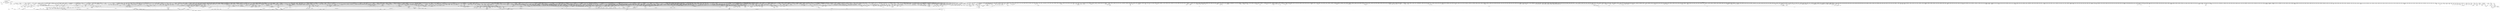 digraph kerncollapsed {
    "__raw_spin_lock_irq_32" [color="black"];
    "__percpu_add_case_64_3" [color="black"];
    "memmove" [color="black"];
    "test_ti_thread_flag_6" [color="black"];
    "device_links_read_unlock" [color="black"];
    "timerqueue_iterate_next" [color="black"];
    "Indirect call75" [color="black"];
    "do_raw_spin_lock_9" [color="black"];
    "smp_call_function_many" [color="black"];
    "__kern_my_cpu_offset_133" [color="black"];
    "find_first_bit_3" [color="black"];
    "__percpu_add_case_32_13" [color="black"];
    "remove_wait_queue" [color="black"];
    "__raw_spin_unlock_irqrestore_2" [color="black"];
    "__raw_spin_unlock_irqrestore_1" [color="black"];
    "Indirect call116" [color="black"];
    "task_set_jobctl_pending" [color="black"];
    "tick_get_wakeup_device" [color="black"];
    "tty_termios_input_baud_rate" [color="black"];
    "mapping_shrinkable_2" [color="black"];
    "find_worker_executing_work" [color="black"];
    "Indirect call186" [color="black"];
    "list_del_init" [color="black"];
    "__raw_spin_lock_irqsave_23" [color="black"];
    "mab_set_b_end" [color="black"];
    "__raw_spin_lock_irq_23" [color="black"];
    "get_pwq" [color="black"];
    "mab_shift_right" [color="black"];
    "pm_runtime_deactivate_timer" [color="black"];
    "do_raw_spin_lock_72" [color="black"];
    "Indirect call20" [color="black"];
    "timerqueue_del" [color="black"];
    "set_kpti_asid_bits" [color="black"];
    "purge_fragmented_block" [color="black"];
    "update_sd_lb_stats" [color="black"];
    "ma_data_end" [color="black"];
    "__hrtimer_get_next_event" [color="black"];
    "simple_xattr_space" [color="black"];
    "__raw_spin_lock_irqsave_19" [color="black"];
    "count_vm_events_1" [color="black"];
    "Indirect call82" [color="black"];
    "__raw_spin_unlock_irqrestore_15" [color="black"];
    "__raw_spin_lock_irqsave_41" [color="black"];
    "blake2s_final" [color="black"];
    "raw_spin_rq_lock_1" [color="black"];
    "update_cached_migrate" [color="black"];
    "_find_next_and_bit" [color="black"];
    "__percpu_add_case_32_1" [color="black"];
    "sock_rfree" [color="black"];
    "Indirect call163" [color="black"];
    "__raw_spin_lock_irqsave_21" [color="black"];
    "__find_vmap_area.constprop.0" [color="black"];
    "sched_asym_prefer" [color="black"];
    "spin_lock_irqsave_ssp_contention" [color="black"];
    "Indirect call109" [color="black"];
    "task_sigpending_2" [color="black"];
    "do_raw_spin_lock_34" [color="black"];
    "add_timer" [color="black"];
    "__kern_my_cpu_offset_35" [color="black"];
    "pcpu_free_area.isra.0" [color="black"];
    "tk_clock_read" [color="black"];
    "mte_sync_tags" [color="black"];
    "__raw_spin_lock_52" [color="black"];
    "do_raw_spin_lock_36" [color="black"];
    "Indirect call128" [color="black"];
    "folio_mapped" [color="black"];
    "__wb_writeout_add" [color="black"];
    "tag_clear" [color="black"];
    "__raw_spin_lock_irq_12" [color="black"];
    "pde_subdir_first" [color="black"];
    "folio_account_cleaned" [color="black"];
    "wakeup_kswapd" [color="black"];
    "__cmpxchg_case_mb_32_3" [color="black"];
    "__percpu_add_case_64.constprop.0_3" [color="black"];
    "__peernet2id" [color="black"];
    "split_map_pages" [color="black"];
    "no_page_table" [color="black"];
    "page_ref_inc_3" [color="black"];
    "folio_trylock_2" [color="black"];
    "dev_xmit_recursion_inc" [color="black"];
    "pageblock_skip_persistent" [color="black"];
    "pcpu_update_empty_pages" [color="black"];
    "timer_delete" [color="black"];
    "arm_smccc_1_1_get_conduit" [color="black"];
    "__wake_up_sync_key" [color="black"];
    "tick_get_broadcast_device" [color="black"];
    "__raw_spin_unlock_irq_45" [color="black"];
    "prepend_char" [color="black"];
    "PageMovable" [color="black"];
    "_find_last_bit" [color="black"];
    "pde_subdir_find" [color="black"];
    "fatal_signal_pending_6" [color="black"];
    "inc_rlimit_ucounts" [color="black"];
    "membarrier_update_current_mm" [color="black"];
    "do_raw_spin_lock_85" [color="black"];
    "sock_inuse_add" [color="black"];
    "signal_set_stop_flags" [color="black"];
    "prepare_to_swait_event" [color="black"];
    "__add_wait_queue" [color="black"];
    "print_tainted" [color="black"];
    "__raw_spin_lock_14" [color="black"];
    "list_del_init_3" [color="black"];
    "panic_smp_self_stop" [color="black"];
    "nsec_to_clock_t" [color="black"];
    "mas_allocated.isra.0" [color="black"];
    "Indirect call198" [color="black"];
    "do_raw_spin_lock.constprop.0_6" [color="black"];
    "find_first_bit_4" [color="black"];
    "get_state_synchronize_rcu_full" [color="black"];
    "get_ldops" [color="black"];
    "pi_state_update_owner" [color="black"];
    "__rb_erase_color" [color="black"];
    "fsnotify_group_assert_locked" [color="black"];
    "cpumask_weight.constprop.0_5" [color="black"];
    "Indirect call204" [color="black"];
    "check_class_changed" [color="black"];
    "test_ti_thread_flag_1" [color="black"];
    "Indirect call179" [color="black"];
    "do_raw_spin_lock_13" [color="black"];
    "need_active_balance" [color="black"];
    "__raw_spin_lock_5" [color="black"];
    "mas_put_in_tree" [color="black"];
    "futex_top_waiter" [color="black"];
    "__raw_spin_lock_43" [color="black"];
    "pick_next_task_idle" [color="black"];
    "__cmpwait_case_32_3" [color="black"];
    "Indirect call201" [color="black"];
    "expand" [color="black"];
    "__raw_spin_unlock_irq_11" [color="black"];
    "req_set_fail_4" [color="black"];
    "Indirect call195" [color="black"];
    "Indirect call182" [color="black"];
    "pmd_set_huge" [color="black"];
    "__raw_spin_unlock_irqrestore_8" [color="black"];
    "__cmpxchg_case_mb_64" [color="black"];
    "sched_cgroup_fork" [color="black"];
    "security_d_instantiate" [color="black"];
    "system_supports_tlb_range" [color="black"];
    "percpu_ref_get_many" [color="black"];
    "update_rq_clock" [color="black"];
    "next_zone" [color="black"];
    "raw_spin_rq_lock" [color="black"];
    "__raw_spin_lock_irqsave_1" [color="black"];
    "llist_del_first" [color="black"];
    "pcpu_block_update" [color="black"];
    "Indirect call50" [color="black"];
    "membarrier_register_private_expedited" [color="black"];
    "folio_unlock" [color="black"];
    "allow_direct_reclaim" [color="black"];
    "kernfs_name_hash" [color="black"];
    "slab_is_available" [color="black"];
    "io_poll_remove_entry" [color="black"];
    "do_raw_spin_lock_7" [color="black"];
    "mas_wr_walk_descend" [color="black"];
    "hrtimer_sleeper_start_expires" [color="black"];
    "io_cqring_wake" [color="black"];
    "__raw_spin_unlock_irqrestore.constprop.0_2" [color="black"];
    "rcu_segcblist_inc_len" [color="black"];
    "Indirect call191" [color="black"];
    "__const_udelay" [color="black"];
    "find_next_and_bit.constprop.0" [color="black"];
    "allow_write_access" [color="black"];
    "__cmpxchg_case_acq_32.constprop.0_18" [color="black"];
    "tsk_fork_get_node" [color="black"];
    "__wb_update_bandwidth.constprop.0" [color="black"];
    "set_pud" [color="black"];
    "node_page_state_add" [color="black"];
    "convert_prio" [color="black"];
    "proto_memory_pcpu_drain" [color="black"];
    "free_pcppages_bulk" [color="black"];
    "_atomic_dec_and_lock_irqsave" [color="black"];
    "__down_trylock_console_sem.constprop.0" [color="black"];
    "mutex_can_spin_on_owner" [color="black"];
    "lazy_max_pages" [color="black"];
    "io_should_retry_thread" [color="black"];
    "wake_up_var" [color="black"];
    "__kern_my_cpu_offset_24" [color="black"];
    "fill_contig_page_info" [color="black"];
    "__prepare_to_swait" [color="black"];
    "mapping_allow_writable" [color="black"];
    "Indirect call69" [color="black"];
    "radix_tree_next_chunk" [color="black"];
    "finish_wait" [color="black"];
    "fd_install" [color="black"];
    "is_subdir" [color="black"];
    "folio_pfn" [color="black"];
    "extfrag_for_order" [color="black"];
    "Indirect call90" [color="black"];
    "u64_stats_add_1" [color="black"];
    "__count_vm_events_2" [color="black"];
    "mte_clear_page_tags" [color="black"];
    "__cmpxchg_case_acq_32.constprop.0" [color="black"];
    "__raw_spin_unlock_irq.constprop.0_2" [color="black"];
    "collect_posix_cputimers" [color="black"];
    "__raw_spin_lock_irqsave.constprop.0_2" [color="black"];
    "compaction_zonelist_suitable" [color="black"];
    "do_raw_spin_lock_3" [color="black"];
    "__skb_zcopy_downgrade_managed" [color="black"];
    "Indirect call140" [color="black"];
    "__kern_my_cpu_offset_26" [color="black"];
    "__bitmap_intersects" [color="black"];
    "irq_disable" [color="black"];
    "__raw_spin_lock_irqsave_34" [color="black"];
    "pcpu_unit_page_offset" [color="black"];
    "__raw_spin_lock_irq_4" [color="black"];
    "__raw_spin_lock_21" [color="black"];
    "folio_nr_pages_2" [color="black"];
    "__kern_my_cpu_offset_25" [color="black"];
    "update_cfs_rq_load_avg.isra.0" [color="black"];
    "update_load_avg" [color="black"];
    "__kern_my_cpu_offset_37" [color="black"];
    "pud_clear_huge" [color="black"];
    "page_ref_dec_and_test_1" [color="black"];
    "list_del_3" [color="black"];
    "__lock_parent" [color="black"];
    "Indirect call150" [color="black"];
    "do_raw_spin_lock.constprop.0_7" [color="black"];
    "tls_preserve_current_state" [color="black"];
    "Indirect call81" [color="black"];
    "__kern_my_cpu_offset_76" [color="black"];
    "set_ti_thread_flag_4" [color="black"];
    "__cmpxchg_case_mb_32_5" [color="black"];
    "Indirect call10" [color="black"];
    "__irq_work_queue_local" [color="black"];
    "__set_open_fd" [color="black"];
    "Indirect call167" [color="black"];
    "__irq_domain_deactivate_irq" [color="black"];
    "arch_get_random_longs" [color="black"];
    "__kern_my_cpu_offset_23" [color="black"];
    "io_cancel_req_match" [color="black"];
    "kthread_insert_work_sanity_check" [color="black"];
    "arch_local_irq_save_4" [color="black"];
    "init_multi_vma_prep" [color="black"];
    "io_run_local_work_continue" [color="black"];
    "Indirect call137" [color="black"];
    "rcu_segcblist_enqueue" [color="black"];
    "Indirect call118" [color="black"];
    "mas_start" [color="black"];
    "__page_cache_release" [color="black"];
    "__kern_my_cpu_offset_2" [color="black"];
    "__kern_my_cpu_offset_56" [color="black"];
    "Indirect call7" [color="black"];
    "__percpu_add_case_64.constprop.0_1" [color="black"];
    "init_completion" [color="black"];
    "Indirect call68" [color="black"];
    "__raw_spin_lock_irq.constprop.0_1" [color="black"];
    "atomic_notifier_call_chain" [color="black"];
    "page_ref_dec_and_test" [color="black"];
    "zone_page_state_add" [color="black"];
    "rcu_is_cpu_rrupt_from_idle" [color="black"];
    "sme_save_state" [color="black"];
    "arch_local_irq_restore_3" [color="black"];
    "arch_local_irq_save" [color="black"];
    "srcu_gp_start" [color="black"];
    "Indirect call123" [color="black"];
    "__anon_vma_interval_tree_subtree_search" [color="black"];
    "_find_first_bit" [color="black"];
    "__update_min_deadline" [color="black"];
    "__cmpxchg_case_rel_64" [color="black"];
    "timekeeping_get_ns" [color="black"];
    "fpsimd_flush_task_state" [color="black"];
    "tcp_get_info_chrono_stats" [color="black"];
    "wb_stat_error" [color="black"];
    "osq_wait_next" [color="black"];
    "__printk_safe_exit" [color="black"];
    "do_raw_spin_lock_38" [color="black"];
    "__io_disarm_linked_timeout" [color="black"];
    "__disable_irq" [color="black"];
    "__raw_spin_lock_irq_3" [color="black"];
    "io_put_kbuf" [color="black"];
    "rcu_cblist_dequeue" [color="black"];
    "__raw_spin_unlock_irq_23" [color="black"];
    "__io_put_kbuf" [color="black"];
    "Indirect call197" [color="black"];
    "find_next_bit.constprop.0_8" [color="black"];
    "blake2s_compress" [color="black"];
    "pvm_determine_end_from_reverse" [color="black"];
    "strncmp" [color="black"];
    "get_work_pool" [color="black"];
    "fpsimd_save" [color="black"];
    "__cmpxchg_case_acq_32.constprop.0_7" [color="black"];
    "__raw_spin_lock_irqsave.constprop.0_9" [color="black"];
    "console_srcu_read_unlock" [color="black"];
    "pgdat_balanced" [color="black"];
    "Indirect call184" [color="black"];
    "inode_io_list_move_locked" [color="black"];
    "Indirect call187" [color="black"];
    "mapping_shrinkable_1" [color="black"];
    "get_cpu_fpsimd_context" [color="black"];
    "deactivate_task" [color="black"];
    "io_poll_add_hash" [color="black"];
    "Indirect call46" [color="black"];
    "task_rq_unlock" [color="black"];
    "num_other_online_cpus" [color="black"];
    "__update_load_avg_se" [color="black"];
    "set_next_task" [color="black"];
    "inode_lru_list_del" [color="black"];
    "Indirect call172" [color="black"];
    "Indirect call189" [color="black"];
    "folio_mapped_2" [color="black"];
    "__xa_clear_mark" [color="black"];
    "arch_local_irq_save_1" [color="black"];
    "audit_rate_check.part.0" [color="black"];
    "flush_dcache_folio" [color="black"];
    "__raw_spin_unlock_irq_18" [color="black"];
    "Indirect call77" [color="black"];
    "anon_vma_interval_tree_remove" [color="black"];
    "double_unlock_balance" [color="black"];
    "__kern_my_cpu_offset_11" [color="black"];
    "__kern_my_cpu_offset_36" [color="black"];
    "wb_dirty_limits" [color="black"];
    "flush_signal_handlers" [color="black"];
    "___d_drop" [color="black"];
    "mas_set_parent.constprop.0" [color="black"];
    "pwq_activate_inactive_work" [color="black"];
    "__percpu_add_case_64" [color="black"];
    "__anon_vma_interval_tree_augment_rotate" [color="black"];
    "__dl_update" [color="black"];
    "__raw_spin_lock_irq_21" [color="black"];
    "skb_headers_offset_update" [color="black"];
    "Indirect call178" [color="black"];
    "Indirect call9" [color="black"];
    "__raw_spin_unlock_irqrestore_33" [color="black"];
    "list_del_init_8" [color="black"];
    "smp_call_function" [color="black"];
    "signal_pending_state_1" [color="black"];
    "strscpy_pad" [color="black"];
    "attach_pid" [color="black"];
    "Indirect call35" [color="black"];
    "folio_mark_dirty" [color="black"];
    "__task_will_free_mem" [color="black"];
    "__io_acct_run_queue" [color="black"];
    "_compound_head" [color="black"];
    "attach_entity_load_avg" [color="black"];
    "d_lru_del" [color="black"];
    "sig_handler_ignored" [color="black"];
    "sched_clock_cpu" [color="black"];
    "lru_move_tail_fn" [color="black"];
    "security_secid_to_secctx" [color="black"];
    "prepare_alloc_pages.constprop.0" [color="black"];
    "do_raw_spin_lock_35" [color="black"];
    "init_entity_runnable_average" [color="black"];
    "set_ti_thread_flag" [color="black"];
    "__cmpxchg_case_mb_32_6" [color="black"];
    "set_tlb_ubc_flush_pending" [color="black"];
    "__raw_spin_lock_irqsave_17" [color="black"];
    "folio_lruvec_relock_irq.constprop.0" [color="black"];
    "is_zero_page" [color="black"];
    "Indirect call6" [color="black"];
    "arch_tlbbatch_should_defer.constprop.0" [color="black"];
    "security_inode_init_security_anon" [color="black"];
    "kernfs_get" [color="black"];
    "folio_anon_vma" [color="black"];
    "__mnt_is_readonly" [color="black"];
    "__raw_spin_unlock_irqrestore_5" [color="black"];
    "task_pid_vnr_1" [color="black"];
    "dput_to_list" [color="black"];
    "pm_qos_read_value" [color="black"];
    "__raw_spin_unlock_irq_4" [color="black"];
    "kthread_should_stop" [color="black"];
    "cfs_rq_of" [color="black"];
    "__efistub_caches_clean_inval_pou" [color="black"];
    "__raw_spin_unlock_irq_36" [color="black"];
    "do_raw_spin_lock_63" [color="black"];
    "mas_wr_end_piv" [color="black"];
    "_prb_read_valid" [color="black"];
    "task_participate_group_stop" [color="black"];
    "__percpu_down_write_trylock" [color="black"];
    "slab_want_init_on_free" [color="black"];
    "put_prev_task" [color="black"];
    "__io_put_kbuf_list" [color="black"];
    "__raw_spin_trylock_5" [color="black"];
    "__cmpxchg_case_mb_64_7" [color="black"];
    "audit_serial" [color="black"];
    "audit_string_contains_control" [color="black"];
    "Indirect call158" [color="black"];
    "__percpu_add_case_64_7" [color="black"];
    "vma_interval_tree_iter_next" [color="black"];
    "qdisc_qstats_cpu_qlen_dec" [color="black"];
    "test_ti_thread_flag_4" [color="black"];
    "page_ref_dec_and_test_2" [color="black"];
    "folio_not_mapped" [color="black"];
    "maybe_mkwrite.isra.0" [color="black"];
    "io_poll_get_ownership" [color="black"];
    "copy_from_kernel_nofault_allowed" [color="black"];
    "__raw_spin_lock_34" [color="black"];
    "Indirect call170" [color="black"];
    "d_shrink_add" [color="black"];
    "skb_tailroom_1" [color="black"];
    "security_sock_rcv_skb" [color="black"];
    "__local_bh_enable_ip" [color="black"];
    "do_raw_spin_lock_57" [color="black"];
    "__task_pid_nr_ns" [color="black"];
    "chacha_block_generic" [color="black"];
    "ipi_mb" [color="black"];
    "signal_pending" [color="black"];
    "d_shrink_del" [color="black"];
    "__dequeue_entity" [color="black"];
    "list_lru_add" [color="black"];
    "mab_mas_cp" [color="black"];
    "__raw_spin_lock_irq_26" [color="black"];
    "hlist_bl_unlock" [color="black"];
    "d_flags_for_inode" [color="black"];
    "find_next_bit.constprop.0_14" [color="black"];
    "lru_lazyfree_fn" [color="black"];
    "timer_wait_running" [color="black"];
    "system_supports_mte" [color="black"];
    "Indirect call47" [color="black"];
    "find_next_bit_13" [color="black"];
    "Indirect call111" [color="black"];
    "find_vm_area" [color="black"];
    "rcu_segcblist_add_len" [color="black"];
    "__raw_spin_unlock_irq_20" [color="black"];
    "rb_next" [color="black"];
    "first_online_pgdat" [color="black"];
    "Indirect call138" [color="black"];
    "tlb_remove_table_sync_one" [color="black"];
    "Indirect call33" [color="black"];
    "io_is_timeout_noseq" [color="black"];
    "Indirect call38" [color="black"];
    "desc_read" [color="black"];
    "next_signal" [color="black"];
    "do_raw_spin_lock_83" [color="black"];
    "get_data" [color="black"];
    "__get_task_comm" [color="black"];
    "test_ti_thread_flag_7" [color="black"];
    "inode_to_bdi" [color="black"];
    "rcu_is_watching" [color="black"];
    "posix_cpu_timers_exit_group" [color="black"];
    "system_supports_tlb_range_1" [color="black"];
    "mas_find" [color="black"];
    "io_timeout_extract" [color="black"];
    "inode_add_lru" [color="black"];
    "task_rq_lock" [color="black"];
    "vma_interval_tree_subtree_search" [color="black"];
    "read_seqbegin_or_lock" [color="black"];
    "fprop_reflect_period_percpu.isra.0" [color="black"];
    "d_find_any_alias" [color="black"];
    "skb_tailroom_2" [color="black"];
    "dl_task_is_earliest_deadline" [color="black"];
    "mod_node_page_state" [color="black"];
    "plist_add" [color="black"];
    "Indirect call144" [color="black"];
    "mte_update_gcr_excl.isra.0" [color="black"];
    "__kern_my_cpu_offset_78" [color="black"];
    "enqueue_hrtimer.constprop.0" [color="black"];
    "io_file_get_flags" [color="black"];
    "hrtimer_force_reprogram.constprop.0" [color="black"];
    "Indirect call141" [color="black"];
    "flush_tlb_batched_pending" [color="black"];
    "__mod_node_page_state" [color="black"];
    "update_blocked_averages" [color="black"];
    "get_cred" [color="black"];
    "copy_thread" [color="black"];
    "Indirect call57" [color="black"];
    "do_raw_spin_lock_58" [color="black"];
    "do_raw_spin_lock_80" [color="black"];
    "replace_mark_chunk" [color="black"];
    "vma_fs_can_writeback" [color="black"];
    "tk_xtime.constprop.0" [color="black"];
    "select_collect2" [color="black"];
    "__raise_softirq_irqoff" [color="black"];
    "lookup_mountpoint" [color="black"];
    "__raw_spin_unlock_irq_37" [color="black"];
    "io_match_task_safe" [color="black"];
    "__sync_icache_dcache" [color="black"];
    "__mod_lruvec_state" [color="black"];
    "pcpu_chunk_slot" [color="black"];
    "desc_read_finalized_seq" [color="black"];
    "pick_next_pushable_dl_task" [color="black"];
    "Indirect call27" [color="black"];
    "__cmpxchg_case_mb_32_10" [color="black"];
    "mas_set_alloc_req" [color="black"];
    "__raw_spin_lock_irq" [color="black"];
    "__reuseport_detach_closed_sock" [color="black"];
    "Indirect call52" [color="black"];
    "__fprop_add_percpu" [color="black"];
    "cpus_share_cache" [color="black"];
    "__raw_spin_unlock_irq_3" [color="black"];
    "rcu_poll_gp_seq_start" [color="black"];
    "console_srcu_read_lock" [color="black"];
    "unlock_page" [color="black"];
    "resched_curr" [color="black"];
    "bump_cpu_timer" [color="black"];
    "__list_del_entry" [color="black"];
    "find_next_bit.constprop.0_11" [color="black"];
    "do_raw_spin_lock.constprop.0_10" [color="black"];
    "vma_interval_tree_augment_propagate" [color="black"];
    "__kern_my_cpu_offset_134" [color="black"];
    "auditsc_get_stamp" [color="black"];
    "find_next_bit_6" [color="black"];
    "__raw_spin_lock_26" [color="black"];
    "__raw_spin_unlock_irq_1" [color="black"];
    "dcache_clean_pou" [color="black"];
    "__kern_my_cpu_offset_47" [color="black"];
    "mte_dead_walk" [color="black"];
    "folio_evictable_1" [color="black"];
    "xas_next_entry" [color="black"];
    "__raw_spin_trylock" [color="black"];
    "__raw_spin_unlock_irqrestore_14" [color="black"];
    "cpumask_and" [color="black"];
    "Indirect call70" [color="black"];
    "Indirect call60" [color="black"];
    "add_wait_queue_exclusive" [color="black"];
    "__raw_spin_lock_63" [color="black"];
    "copy_page" [color="black"];
    "futex_hb_waiters_dec" [color="black"];
    "memzero_explicit" [color="black"];
    "__raw_spin_lock_2" [color="black"];
    "__gfp_pfmemalloc_flags" [color="black"];
    "mapping_unmap_writable" [color="black"];
    "__percpu_add_case_32_15" [color="black"];
    "kthread_probe_data" [color="black"];
    "fsnotify_handle_inode_event.isra.0" [color="black"];
    "ma_dead_node" [color="black"];
    "irqd_set.isra.0_1" [color="black"];
    "copy_fd_bitmaps" [color="black"];
    "count_vm_events" [color="black"];
    "__raw_spin_lock_irq_11" [color="black"];
    "del_page_from_free_list" [color="black"];
    "get_file_1" [color="black"];
    "try_grab_page" [color="black"];
    "deny_write_access.isra.0" [color="black"];
    "test_ti_thread_flag_10" [color="black"];
    "Indirect call121" [color="black"];
    "Indirect call112" [color="black"];
    "folio_mapped_1" [color="black"];
    "inc_tlb_flush_pending" [color="black"];
    "workingset_refault" [color="black"];
    "__disable_irq_nosync" [color="black"];
    "sync_runqueues_membarrier_state" [color="black"];
    "__put_cpu_fpsimd_context" [color="black"];
    "arch_local_irq_disable_2" [color="black"];
    "__wait_for_common" [color="black"];
    "lru_note_cost_refault" [color="black"];
    "__siphash_unaligned" [color="black"];
    "netlink_has_listeners" [color="black"];
    "page_mapping" [color="black"];
    "tty_audit_fork" [color="black"];
    "Indirect call4" [color="black"];
    "__pi_strcmp" [color="black"];
    "Indirect call41" [color="black"];
    "cpumask_empty_3" [color="black"];
    "eventfd_signal_mask" [color="black"];
    "do_raw_spin_lock_87" [color="black"];
    "do_raw_spin_lock_73" [color="black"];
    "d_hash" [color="black"];
    "mas_next" [color="black"];
    "test_and_set_bit_lock.constprop.0" [color="black"];
    "mm_counter_file" [color="black"];
    "mas_alloc_req.isra.0" [color="black"];
    "Indirect call25" [color="black"];
    "__irq_domain_activate_irq" [color="black"];
    "list_lru_del" [color="black"];
    "Indirect call45" [color="black"];
    "_mix_pool_bytes" [color="black"];
    "vm_stat_account" [color="black"];
    "_compound_head_13" [color="black"];
    "net_eq_idr" [color="black"];
    "radix_tree_lookup" [color="black"];
    "number" [color="black"];
    "check_preempt_curr_dl" [color="black"];
    "exit_task_stack_account" [color="black"];
    "first_zones_zonelist" [color="black"];
    "__kern_my_cpu_offset_21" [color="black"];
    "dequeue_task" [color="black"];
    "__xas_next" [color="black"];
    "do_raw_spin_lock_60" [color="black"];
    "prep_compound_page" [color="black"];
    "pcpu_post_unmap_tlb_flush" [color="black"];
    "lru_add_fn" [color="black"];
    "skb_orphan_1" [color="black"];
    "wb_io_lists_depopulated" [color="black"];
    "console_trylock" [color="black"];
    "__lshrti3" [color="black"];
    "folio_total_mapcount" [color="black"];
    "io_wq_work_match_item" [color="black"];
    "Indirect call15" [color="black"];
    "__udelay" [color="black"];
    "do_raw_spin_lock_50" [color="black"];
    "__raw_spin_lock_irqsave_3" [color="black"];
    "will_become_orphaned_pgrp" [color="black"];
    "Indirect call83" [color="black"];
    "free_vmap_area_rb_augment_cb_propagate" [color="black"];
    "cpudl_find" [color="black"];
    "enqueue_timer" [color="black"];
    "lru_note_cost" [color="black"];
    "find_suitable_fallback" [color="black"];
    "kmap_local_page" [color="black"];
    "internal_add_timer" [color="black"];
    "__bitmap_equal" [color="black"];
    "irq_work_single" [color="black"];
    "cpumask_copy_1" [color="black"];
    "__note_gp_changes" [color="black"];
    "wants_signal" [color="black"];
    "ktime_get_mono_fast_ns" [color="black"];
    "clear_buddies.isra.0" [color="black"];
    "gup_signal_pending" [color="black"];
    "pvm_find_va_enclose_addr" [color="black"];
    "io_schedule_prepare" [color="black"];
    "do_init_timer.constprop.0" [color="black"];
    "__finalize_skb_around" [color="black"];
    "release_thread" [color="black"];
    "__cmpxchg_case_acq_32.constprop.0_1" [color="black"];
    "rcu_seq_start" [color="black"];
    "pcpu_chunk_relocate" [color="black"];
    "fasync_insert_entry" [color="black"];
    "sub_rq_bw.isra.0" [color="black"];
    "__kern_my_cpu_offset_6" [color="black"];
    "__raw_spin_lock_irq_7" [color="black"];
    "count_vm_event" [color="black"];
    "ptep_set_access_flags" [color="black"];
    "rcu_inkernel_boot_has_ended" [color="black"];
    "__raw_spin_lock_32" [color="black"];
    "__kern_my_cpu_offset_83" [color="black"];
    "__zone_watermark_ok" [color="black"];
    "Indirect call22" [color="black"];
    "__raw_write_lock_irq_1" [color="black"];
    "__xchg_case_mb_64.constprop.0_3" [color="black"];
    "set_pageblock_migratetype" [color="black"];
    "sve_state_size" [color="black"];
    "__cmpxchg_case_8" [color="black"];
    "vmalloc_to_page" [color="black"];
    "pm_qos_update_flags" [color="black"];
    "__raw_spin_lock_irq_18" [color="black"];
    "srcu_read_unlock.constprop.0" [color="black"];
    "slab_want_init_on_alloc" [color="black"];
    "pcpu_find_block_fit" [color="black"];
    "__cmpxchg_case_mb_64_2" [color="black"];
    "Indirect call89" [color="black"];
    "mntget" [color="black"];
    "memblock_search" [color="black"];
    "kill_device" [color="black"];
    "folio_activate_fn" [color="black"];
    "mmgrab_1" [color="black"];
    "xas_start" [color="black"];
    "arch_get_random_seed_longs" [color="black"];
    "__inode_add_lru" [color="black"];
    "lru_deactivate_file_fn" [color="black"];
    "skb_may_tx_timestamp.part.0" [color="black"];
    "addr_to_vb_xa" [color="black"];
    "anon_vma_interval_tree_iter_next" [color="black"];
    "folio_add_new_anon_rmap" [color="black"];
    "xas_find" [color="black"];
    "page_ref_inc_4" [color="black"];
    "percpu_ref_noop_confirm_switch" [color="black"];
    "chacha_permute" [color="black"];
    "do_raw_spin_lock_30" [color="black"];
    "xa_err" [color="black"];
    "find_first_bit_1" [color="black"];
    "pmd_offset.isra.0_1" [color="black"];
    "user_disable_single_step" [color="black"];
    "sk_leave_memory_pressure" [color="black"];
    "fprop_fraction_percpu" [color="black"];
    "audit_gid_comparator" [color="black"];
    "prepend_path" [color="black"];
    "set_ptes.constprop.0.isra.0" [color="black"];
    "pcpu_init_md_blocks" [color="black"];
    "flush_tlb_kernel_range" [color="black"];
    "pid_task" [color="black"];
    "__percpu_add_case_32_21" [color="black"];
    "__io_prep_linked_timeout" [color="black"];
    "Indirect call0" [color="black"];
    "list_del_2" [color="black"];
    "do_raw_spin_lock_44" [color="black"];
    "do_raw_spin_lock_65" [color="black"];
    "rwsem_set_nonspinnable" [color="black"];
    "Indirect call101" [color="black"];
    "cpu_mitigations_off" [color="black"];
    "io_wq_hash_work" [color="black"];
    "Indirect call12" [color="black"];
    "data_push_tail" [color="black"];
    "Indirect call143" [color="black"];
    "mte_thread_switch" [color="black"];
    "Indirect call59" [color="black"];
    "memchr" [color="black"];
    "__skb_header_pointer" [color="black"];
    "page_ref_inc_6" [color="black"];
    "prepare_to_wait_exclusive" [color="black"];
    "folio_wake_bit" [color="black"];
    "fsnotify_put_sb_connectors" [color="black"];
    "__raw_spin_lock_20" [color="black"];
    "Indirect call129" [color="black"];
    "__percpu_add_case_32_8" [color="black"];
    "__rb_rotate_set_parents" [color="black"];
    "__raw_write_lock_irq.constprop.0" [color="black"];
    "fsnotify" [color="black"];
    "Indirect call86" [color="black"];
    "__cmpxchg_case_64" [color="black"];
    "copyin" [color="black"];
    "dequeue_load_avg" [color="black"];
    "_find_first_zero_bit" [color="black"];
    "find_next_bit.constprop.0_5" [color="black"];
    "call_function_single_prep_ipi" [color="black"];
    "__percpu_add_case_32_2" [color="black"];
    "clear_nonspinnable" [color="black"];
    "rcu_advance_cbs" [color="black"];
    "__sw_hweight64" [color="black"];
    "siginfo_layout" [color="black"];
    "xa_find_after" [color="black"];
    "pud_set_huge" [color="black"];
    "Indirect call72" [color="black"];
    "rseq_migrate" [color="black"];
    "__irq_disable" [color="black"];
    "cpumask_subset" [color="black"];
    "test_ti_thread_flag_11" [color="black"];
    "__init_waitqueue_head" [color="black"];
    "pcpu_page_idx" [color="black"];
    "__raw_spin_lock_28" [color="black"];
    "do_raw_spin_lock_97" [color="black"];
    "gfp_pfmemalloc_allowed" [color="black"];
    "console_verbose" [color="black"];
    "__raw_spin_lock_16" [color="black"];
    "Indirect call11" [color="black"];
    "futex_cmpxchg_value_locked" [color="black"];
    "_task_util_est" [color="black"];
    "Indirect call131" [color="black"];
    "__xchg_case_mb_32.constprop.0" [color="black"];
    "__timer_delete" [color="black"];
    "arm64_kernel_unmapped_at_el0_3" [color="black"];
    "io_prep_async_work" [color="black"];
    "do_raw_spin_lock_6" [color="black"];
    "rwsem_set_reader_owned" [color="black"];
    "Indirect call105" [color="black"];
    "dev_driver_string" [color="black"];
    "pte_to_swp_entry_2" [color="black"];
    "mod_node_state" [color="black"];
    "__finish_swait" [color="black"];
    "page_move_anon_rmap" [color="black"];
    "skb_zcopy_clear" [color="black"];
    "move_freepages_block" [color="black"];
    "__raw_spin_lock_irqsave_7" [color="black"];
    "try_to_take_rt_mutex" [color="black"];
    "tlb_flush_mmu_tlbonly" [color="black"];
    "find_task_by_pid_ns" [color="black"];
    "__raw_spin_unlock_irq_21" [color="black"];
    "task_will_free_mem" [color="black"];
    "Indirect call173" [color="black"];
    "rcu_seq_set_state" [color="black"];
    "__raw_spin_lock_irq.constprop.0_2" [color="black"];
    "mm_counter" [color="black"];
    "__raw_spin_lock_irqsave" [color="black"];
    "mask_irq" [color="black"];
    "Indirect call79" [color="black"];
    "__raw_spin_lock_irqsave_32" [color="black"];
    "fpsimd_preserve_current_state" [color="black"];
    "__raw_spin_lock_irqsave_25" [color="black"];
    "hlist_bl_lock" [color="black"];
    "Indirect call88" [color="black"];
    "hrtimer_start_range_ns" [color="black"];
    "clear_ti_thread_flag_3" [color="black"];
    "unlock_task_sighand.isra.0_1" [color="black"];
    "Indirect call136" [color="black"];
    "thread_group_cputime" [color="black"];
    "io_poll_find.constprop.0" [color="black"];
    "Indirect call185" [color="black"];
    "folio_nr_pages_3" [color="black"];
    "find_next_bit.constprop.0_7" [color="black"];
    "plist_del" [color="black"];
    "__kern_my_cpu_offset_53" [color="black"];
    "__kmem_obj_info" [color="black"];
    "dev_pm_disable_wake_irq_check" [color="black"];
    "test_and_set_ti_thread_flag_1" [color="black"];
    "io_cancel_cb" [color="black"];
    "__printk_cpu_sync_wait" [color="black"];
    "is_cpu_allowed" [color="black"];
    "is_bad_inode" [color="black"];
    "compound_order_2" [color="black"];
    "move_queued_task.constprop.0" [color="black"];
    "__kern_my_cpu_offset_29" [color="black"];
    "pm_runtime_put_noidle_2" [color="black"];
    "__wait_on_bit" [color="black"];
    "isolation_suitable.isra.0" [color="black"];
    "tty_port_kopened" [color="black"];
    "xas_error.isra.0_1" [color="black"];
    "rcu_poll_gp_seq_end" [color="black"];
    "Indirect call177" [color="black"];
    "__kern_my_cpu_offset_52" [color="black"];
    "put_dec" [color="black"];
    "posix_cputimers_group_init" [color="black"];
    "mnt_get_writers" [color="black"];
    "task_get_vl" [color="black"];
    "remove_nodes.constprop.0" [color="black"];
    "__hrtimer_next_event_base.constprop.0" [color="black"];
    "arch_local_irq_restore" [color="black"];
    "zone_watermark_ok_safe" [color="black"];
    "move_freelist_tail" [color="black"];
    "__raw_spin_unlock_irq_43" [color="black"];
    "io_wq_get_acct" [color="black"];
    "hrtimer_cancel" [color="black"];
    "inode_io_list_del" [color="black"];
    "find_next_bit_10" [color="black"];
    "rwsem_spin_on_owner" [color="black"];
    "__raw_spin_lock_irq_25" [color="black"];
    "mas_walk" [color="black"];
    "get_random_bytes" [color="black"];
    "__raw_spin_lock_27" [color="black"];
    "__bpf_free_used_maps" [color="black"];
    "mas_leaf_max_gap" [color="black"];
    "do_raw_spin_lock_45" [color="black"];
    "__to_kthread" [color="black"];
    "Indirect call208" [color="black"];
    "do_raw_spin_lock" [color="black"];
    "freezing" [color="black"];
    "__mod_zone_page_state" [color="black"];
    "smp_call_function_many_cond" [color="black"];
    "__mutex_trylock_common" [color="black"];
    "__cmpwait_case_32_1" [color="black"];
    "__fprop_add_percpu_max" [color="black"];
    "tlb_flush_mmu_tlbonly_1" [color="black"];
    "strreplace" [color="black"];
    "mas_parent_type" [color="black"];
    "security_current_getsecid_subj" [color="black"];
    "get_sd_balance_interval" [color="black"];
    "anon_vma_interval_tree_pre_update_vma" [color="black"];
    "blake2s_update" [color="black"];
    "Indirect call122" [color="black"];
    "__raw_spin_lock_41" [color="black"];
    "do_raw_spin_lock_99" [color="black"];
    "ttwu_do_activate.constprop.0" [color="black"];
    "sock_flag_3" [color="black"];
    "task_work_cancel_match" [color="black"];
    "pcpu_alloc_area" [color="black"];
    "Indirect call117" [color="black"];
    "futex_q_lock" [color="black"];
    "__fsnotify_update_child_dentry_flags" [color="black"];
    "skb_tailroom" [color="black"];
    "prepare_to_wait" [color="black"];
    "__pageblock_pfn_to_page" [color="black"];
    "__reset_isolation_pfn" [color="black"];
    "__percpu_add_case_64_4" [color="black"];
    "find_next_bit_3" [color="black"];
    "ttwu_queue_wakelist" [color="black"];
    "osq_lock" [color="black"];
    "__raw_spin_unlock_irqrestore_31" [color="black"];
    "disable_irq_nosync" [color="black"];
    "mte_copy_page_tags" [color="black"];
    "__printk_cpu_sync_try_get" [color="black"];
    "clear_bit_unlock.constprop.0" [color="black"];
    "active_load_balance_cpu_stop" [color="black"];
    "rcu_gp_is_normal" [color="black"];
    "pmd_install" [color="black"];
    "compact_lock_irqsave" [color="black"];
    "__raw_spin_lock_64" [color="black"];
    "strchr" [color="black"];
    "mas_split_final_node.isra.0" [color="black"];
    "__cmpxchg_case_acq_32.constprop.0_16" [color="black"];
    "kobj_child_ns_ops" [color="black"];
    "Indirect call53" [color="black"];
    "__rb_change_child.constprop.0" [color="black"];
    "search_cmp_ftr_reg" [color="black"];
    "__raw_spin_lock_irqsave.constprop.0_3" [color="black"];
    "vma_iter_config" [color="black"];
    "__raw_spin_unlock_irqrestore_21" [color="black"];
    "skb_header_pointer_2" [color="black"];
    "get_file" [color="black"];
    "oom_badness" [color="black"];
    "rt_mutex_slowtrylock" [color="black"];
    "task_clear_jobctl_trapping" [color="black"];
    "Indirect call103" [color="black"];
    "__percpu_add_case_64_6" [color="black"];
    "skb_has_frag_list" [color="black"];
    "mas_wr_store_setup" [color="black"];
    "split_page" [color="black"];
    "mas_pop_node" [color="black"];
    "dget" [color="black"];
    "tick_get_device" [color="black"];
    "kick_process" [color="black"];
    "ptrauth_keys_install_user" [color="black"];
    "ihold" [color="black"];
    "Indirect call51" [color="black"];
    "vm_commit_limit" [color="black"];
    "__wake_up" [color="black"];
    "__cmpxchg_case_rel_32" [color="black"];
    "kernel_init_pages" [color="black"];
    "__raw_spin_lock_31" [color="black"];
    "__raw_spin_lock_irq_1" [color="black"];
    "__kern_my_cpu_offset_27" [color="black"];
    "Indirect call210" [color="black"];
    "Indirect call181" [color="black"];
    "skb_frag_ref" [color="black"];
    "rcu_poll_gp_seq_start_unlocked" [color="black"];
    "Indirect call92" [color="black"];
    "__pi_memcmp" [color="black"];
    "tick_get_broadcast_mask" [color="black"];
    "test_ti_thread_flag_22" [color="black"];
    "xas_load" [color="black"];
    "calc_delta_fair" [color="black"];
    "skb_zcopy_downgrade_managed" [color="black"];
    "__skb_set_length" [color="black"];
    "Indirect call124" [color="black"];
    "Indirect call2" [color="black"];
    "prep_new_page" [color="black"];
    "do_raw_spin_lock_26" [color="black"];
    "find_first_bit_6" [color="black"];
    "device_pm_check_callbacks" [color="black"];
    "__dev_put.part.0" [color="black"];
    "____core____" [color="kernel"];
    "mmgrab_2" [color="black"];
    "Indirect call190" [color="black"];
    "_prb_commit" [color="black"];
    "tag_clear_highpage" [color="black"];
    "pte_mkdirty" [color="black"];
    "__kern_my_cpu_offset_55" [color="black"];
    "fragmentation_index" [color="black"];
    "check_and_switch_context" [color="black"];
    "__flush_tlb_page_nosync" [color="black"];
    "__anon_vma_interval_tree_augment_propagate" [color="black"];
    "irq_enable" [color="black"];
    "Indirect call149" [color="black"];
    "mast_fill_bnode" [color="black"];
    "Indirect call202" [color="black"];
    "update_rt_rq_load_avg" [color="black"];
    "percpu_ref_put_many.constprop.0_1" [color="black"];
    "do_raw_spin_lock_29" [color="black"];
    "group_close_release" [color="black"];
    "do_raw_spin_lock_5" [color="black"];
    "virt_to_head_page.isra.0" [color="black"];
    "srcu_funnel_exp_start" [color="black"];
    "__raw_spin_lock_4" [color="black"];
    "Indirect call119" [color="black"];
    "cpu_active" [color="black"];
    "device_match_devt" [color="black"];
    "add_timer_on" [color="black"];
    "queued_write_lock.constprop.0_1" [color="black"];
    "xa_mk_value" [color="black"];
    "group_open_release" [color="black"];
    "__raw_spin_lock_bh.constprop.0_5" [color="black"];
    "mutex_spin_on_owner" [color="black"];
    "Indirect call127" [color="black"];
    "rcu_exp_jiffies_till_stall_check" [color="black"];
    "rb_first" [color="black"];
    "__raw_spin_lock_22" [color="black"];
    "__kern_my_cpu_offset_80" [color="black"];
    "Indirect call165" [color="black"];
    "__kern_my_cpu_offset_16" [color="black"];
    "Indirect call151" [color="black"];
    "find_next_bit.constprop.0_6" [color="black"];
    "pm_runtime_autosuspend_expiration" [color="black"];
    "Indirect call5" [color="black"];
    "__rb_insert_augmented" [color="black"];
    "cpu_util_cfs_boost" [color="black"];
    "sve_save_state" [color="black"];
    "flush_tlb_mm" [color="black"];
    "hrtimer_start_expires" [color="black"];
    "__page_dup_rmap.constprop.0" [color="black"];
    "set_swapper_pgd" [color="black"];
    "io_wq_work_match_all" [color="black"];
    "__set_close_on_exec.isra.0" [color="black"];
    "xas_set_offset" [color="black"];
    "rcu_segcblist_first_pend_cb" [color="black"];
    "check_cb_ovld_locked" [color="black"];
    "Indirect call211" [color="black"];
    "change_page_range" [color="black"];
    "__raw_spin_trylock_1" [color="black"];
    "account_pipe_buffers" [color="black"];
    "Indirect call44" [color="black"];
    "access_ok_14" [color="black"];
    "__raw_spin_lock_irq_20" [color="black"];
    "fatal_signal_pending" [color="black"];
    "Indirect call157" [color="black"];
    "__raw_spin_unlock_irq_38" [color="black"];
    "__raw_spin_lock_23" [color="black"];
    "__list_del_entry_1" [color="black"];
    "srcu_get_delay.isra.0" [color="black"];
    "find_next_and_bit" [color="black"];
    "arch_send_call_function_ipi_mask" [color="black"];
    "find_lock_later_rq" [color="black"];
    "__cmpxchg_case_mb_64_6" [color="black"];
    "mas_prev_slot" [color="black"];
    "dev_to_swnode" [color="black"];
    "Indirect call62" [color="black"];
    "__skb_fill_page_desc" [color="black"];
    "__kern_my_cpu_offset_42" [color="black"];
    "csum_partial_ext" [color="black"];
    "cpudl_heapify" [color="black"];
    "Indirect call42" [color="black"];
    "find_alive_thread.isra.0" [color="black"];
    "do_raw_spin_lock_47" [color="black"];
    "task_join_group_stop" [color="black"];
    "do_raw_spin_lock.constprop.0_3" [color="black"];
    "mas_bulk_rebalance" [color="black"];
    "find_next_bit_18" [color="black"];
    "timer_delete_sync" [color="black"];
    "igrab" [color="black"];
    "access_ok_16" [color="black"];
    "skb_pfmemalloc" [color="black"];
    "wb_io_lists_populated" [color="black"];
    "ipi_sync_rq_state" [color="black"];
    "Indirect call93" [color="black"];
    "set_pfnblock_flags_mask" [color="black"];
    "__count_vm_events" [color="black"];
    "__kern_my_cpu_offset_54" [color="black"];
    "cpu_timer_task_rcu" [color="black"];
    "hrtimer_try_to_cancel" [color="black"];
    "process_shares_mm" [color="black"];
    "list_del_init_2" [color="black"];
    "__raw_spin_lock_irq_17" [color="black"];
    "dev_bus_name" [color="black"];
    "__iget" [color="black"];
    "arch_local_irq_save_7" [color="black"];
    "strscpy" [color="black"];
    "arch_stack_walk" [color="black"];
    "Indirect call154" [color="black"];
    "netlink_unlock_table" [color="black"];
    "cpu_online_2" [color="black"];
    "clear_ti_thread_flag_6" [color="black"];
    "memcg_charge_kernel_stack.part.0" [color="black"];
    "__xchg_case_mb_64.constprop.0_2" [color="black"];
    "wake_up_klogd" [color="black"];
    "rcu_segcblist_pend_cbs" [color="black"];
    "hlist_del_init" [color="black"];
    "__ksize" [color="black"];
    "cpumask_and.isra.0_3" [color="black"];
    "bit_waitqueue" [color="black"];
    "__raw_spin_unlock_irq_6" [color="black"];
    "do_raw_spin_lock_93" [color="black"];
    "__raw_spin_lock_6" [color="black"];
    "cpudl_heapify_up" [color="black"];
    "__integrity_iint_find" [color="black"];
    "Indirect call212" [color="black"];
    "se_weight.isra.0" [color="black"];
    "do_raw_spin_lock_42" [color="black"];
    "membarrier_private_expedited" [color="black"];
    "Indirect call175" [color="black"];
    "do_raw_spin_lock_67" [color="black"];
    "wakeup_source_deactivate" [color="black"];
    "__raw_spin_lock" [color="black"];
    "Indirect call40" [color="black"];
    "do_raw_spin_lock_48" [color="black"];
    "__printk_safe_enter" [color="black"];
    "invalid_migration_vma" [color="black"];
    "Indirect call18" [color="black"];
    "__mnt_drop_write_file" [color="black"];
    "__nr_to_section" [color="black"];
    "cpu_timer_dequeue" [color="black"];
    "desc_make_reusable" [color="black"];
    "mnt_get_count" [color="black"];
    "__raw_spin_lock_irqsave.constprop.0_8" [color="black"];
    "u64_stats_add_2" [color="black"];
    "synchronize_rcu.part.0" [color="black"];
    "page_ref_inc_2" [color="black"];
    "xas_reload" [color="black"];
    "cpumask_first" [color="black"];
    "security_task_kill" [color="black"];
    "kernfs_leftmost_descendant" [color="black"];
    "do_raw_spin_lock_88" [color="black"];
    "do_raw_spin_lock_51" [color="black"];
    "noop_dirty_folio" [color="black"];
    "__raw_spin_unlock_irq_25" [color="black"];
    "Indirect call152" [color="black"];
    "can_set_direct_map" [color="black"];
    "__raw_read_unlock.constprop.0" [color="black"];
    "cpu_do_switch_mm" [color="black"];
    "irq_chip_retrigger_hierarchy" [color="black"];
    "do_kernel_restart" [color="black"];
    "rt_mutex_setprio" [color="black"];
    "__cmpxchg_case_acq_32_1" [color="black"];
    "__raw_spin_lock.constprop.0" [color="black"];
    "folio_evictable" [color="black"];
    "Indirect call130" [color="black"];
    "__raw_spin_unlock_irq_12" [color="black"];
    "kmalloc_size_roundup" [color="black"];
    "Indirect call74" [color="black"];
    "_atomic_dec_and_lock" [color="black"];
    "Indirect call8" [color="black"];
    "fatal_signal_pending_5" [color="black"];
    "mast_split_data" [color="black"];
    "Indirect call139" [color="black"];
    "__d_instantiate" [color="black"];
    "__wake_up_pollfree" [color="black"];
    "pcpu_chunk_populated" [color="black"];
    "wake_all_kswapds" [color="black"];
    "mmget" [color="black"];
    "_compound_head_4" [color="black"];
    "timespec64_equal" [color="black"];
    "__do_set_cpus_allowed" [color="black"];
    "data_check_size" [color="black"];
    "__raw_spin_lock_irqsave_22" [color="black"];
    "do_raw_spin_lock_12" [color="black"];
    "__raw_spin_lock_15" [color="black"];
    "cpumask_first_and" [color="black"];
    "tty_ldisc_open" [color="black"];
    "ldsem_down_read_trylock" [color="black"];
    "dl_bw_of" [color="black"];
    "folio_test_uptodate" [color="black"];
    "inode_maybe_inc_iversion" [color="black"];
    "set_area_direct_map" [color="black"];
    "__lock_task_sighand" [color="black"];
    "try_check_zero" [color="black"];
    "d_find_alias" [color="black"];
    "put_dec_full8" [color="black"];
    "rcu_segcblist_ready_cbs" [color="black"];
    "lock_mount_hash" [color="black"];
    "Indirect call142" [color="black"];
    "tlb_gather_mmu" [color="black"];
    "do_softirq" [color="black"];
    "list_splice_tail_init" [color="black"];
    "put_filesystem" [color="black"];
    "find_next_bit_17" [color="black"];
    "cpumask_next_and" [color="black"];
    "pte_offset_kernel.isra.0" [color="black"];
    "bstats_update" [color="black"];
    "find_next_bit_8" [color="black"];
    "find_next_bit_15" [color="black"];
    "clear_page" [color="black"];
    "__kern_my_cpu_offset_79" [color="black"];
    "prepend_name" [color="black"];
    "Indirect call31" [color="black"];
    "Indirect call200" [color="black"];
    "do_raw_spin_lock_27" [color="black"];
    "vma_last_pgoff" [color="black"];
    "dl_clear_overload.part.0" [color="black"];
    "task_pid_vnr" [color="black"];
    "queued_spin_lock_slowpath" [color="black"];
    "xas_set_order.part.0" [color="black"];
    "compaction_suitable" [color="black"];
    "workingset_activation" [color="black"];
    "check_stable_address_space" [color="black"];
    "Indirect call36" [color="black"];
    "__task_rq_lock" [color="black"];
    "Indirect call125" [color="black"];
    "pagetable_pte_dtor" [color="black"];
    "prepare_to_wait_event" [color="black"];
    "__raw_read_unlock.constprop.0_2" [color="black"];
    "try_release_thread_stack_to_cache" [color="black"];
    "find_later_rq" [color="black"];
    "load_unaligned_zeropad_1" [color="black"];
    "io_wq_cancel_pending_work" [color="black"];
    "zone_reclaimable_pages" [color="black"];
    "blake2s.constprop.0" [color="black"];
    "Indirect call29" [color="black"];
    "osq_unlock" [color="black"];
    "skb_copy_bits" [color="black"];
    "do_raw_spin_lock_46" [color="black"];
    "detach_if_pending" [color="black"];
    "__irq_put_desc_unlock" [color="black"];
    "rcu_segcblist_extract_done_cbs" [color="black"];
    "__raw_spin_lock_irqsave_39" [color="black"];
    "prb_final_commit" [color="black"];
    "sve_get_vl" [color="black"];
    "Indirect call106" [color="black"];
    "do_raw_spin_lock.constprop.0_13" [color="black"];
    "task_ppid_nr" [color="black"];
    "find_next_bit_29" [color="black"];
    "lock_parent" [color="black"];
    "__dev_fwnode" [color="black"];
    "do_raw_spin_lock_33" [color="black"];
    "irq_get_irq_data" [color="black"];
    "list_del_init_6" [color="black"];
    "rb_insert_color_cached" [color="black"];
    "Indirect call56" [color="black"];
    "find_buddy_page_pfn" [color="black"];
    "sb_clear_inode_writeback" [color="black"];
    "do_raw_spin_lock_117" [color="black"];
    "compound_order" [color="black"];
    "folio_nr_pages_1" [color="black"];
    "sock_rmem_free" [color="black"];
    "__preempt_count_sub" [color="black"];
    "rcu_seq_end" [color="black"];
    "anon_vma_interval_tree_iter_first" [color="black"];
    "do_raw_spin_lock_64" [color="black"];
    "is_migration_entry" [color="black"];
    "Indirect call3" [color="black"];
    "xas_not_node" [color="black"];
    "xas_next_entry.constprop.0" [color="black"];
    "Indirect call63" [color="black"];
    "__raw_spin_lock_irqsave.constprop.0_1" [color="black"];
    "do_softirq_own_stack" [color="black"];
    "req_set_fail" [color="black"];
    "io_acct_cancel_pending_work" [color="black"];
    "__remove_inode_hash" [color="black"];
    "__pm_relax" [color="black"];
    "__percpu_counter_sum" [color="black"];
    "do_raw_spin_lock_37" [color="black"];
    "unlock_mount_hash" [color="black"];
    "tty_driver_name" [color="black"];
    "Indirect call115" [color="black"];
    "get_page" [color="black"];
    "__raw_spin_lock_18" [color="black"];
    "down_trylock" [color="black"];
    "fatal_signal_pending_1" [color="black"];
    "__dput_to_list" [color="black"];
    "__arm64_sys_membarrier" [color="black"];
    "mod_zone_state" [color="black"];
    "ipi_rseq" [color="black"];
    "timer_reduce" [color="black"];
    "_compound_head_7" [color="black"];
    "mas_safe_min" [color="black"];
    "copy_from_kernel_nofault" [color="black"];
    "Indirect call207" [color="black"];
    "kernfs_next_descendant_post" [color="black"];
    "radix_tree_iter_tag_clear" [color="black"];
    "do_raw_spin_lock_1" [color="black"];
    "__raw_spin_lock_irq_43" [color="black"];
    "call_on_irq_stack" [color="black"];
    "prb_read_valid" [color="black"];
    "__msecs_to_jiffies" [color="black"];
    "mas_data_end" [color="black"];
    "__percpu_add_case_64_1" [color="black"];
    "queued_read_lock.constprop.0" [color="black"];
    "__kern_my_cpu_offset_60" [color="black"];
    "steal_suitable_fallback" [color="black"];
    "Indirect call180" [color="black"];
    "Indirect call199" [color="black"];
    "put_ldops.constprop.0" [color="black"];
    "freezing_slow_path" [color="black"];
    "list_splice" [color="black"];
    "prb_first_valid_seq" [color="black"];
    "__raw_spin_lock_irq_41" [color="black"];
    "__set_fixmap" [color="black"];
    "sync_icache_aliases" [color="black"];
    "__raw_spin_lock_irq_6" [color="black"];
    "xas_next_offset" [color="black"];
    "Indirect call61" [color="black"];
    "redirty_tail_locked" [color="black"];
    "Indirect call192" [color="black"];
    "__raw_spin_lock_46" [color="black"];
    "prb_reserve_in_last" [color="black"];
    "__raw_spin_lock.constprop.0_2" [color="black"];
    "show_mem_node_skip" [color="black"];
    "shrink_lock_dentry" [color="black"];
    "mt_find" [color="black"];
    "mnt_dec_writers" [color="black"];
    "pid_nr_ns" [color="black"];
    "__cmpxchg_case_mb_64_1" [color="black"];
    "__raw_write_unlock_irq_4" [color="black"];
    "prb_commit" [color="black"];
    "Indirect call153" [color="black"];
    "Indirect call55" [color="black"];
    "Indirect call155" [color="black"];
    "do_raw_spin_lock_24" [color="black"];
    "__list_del_entry_2" [color="black"];
    "io_poll_can_finish_inline.isra.0" [color="black"];
    "peernet2id" [color="black"];
    "vma_address" [color="black"];
    "set_ti_thread_flag_5" [color="black"];
    "pagefault_disable" [color="black"];
    "__cmpwait_case_32" [color="black"];
    "tag_set" [color="black"];
    "tag_get" [color="black"];
    "local_cpu_stop" [color="black"];
    "__raw_spin_lock_24" [color="black"];
    "__kern_my_cpu_offset_70" [color="black"];
    "__raw_spin_lock.constprop.0_1" [color="black"];
    "ktime_get_with_offset" [color="black"];
    "zone_watermark_ok" [color="black"];
    "virt_to_slab" [color="black"];
    "mas_descend" [color="black"];
    "__cmpxchg_case_mb_32_8" [color="black"];
    "raw_spin_rq_unlock" [color="black"];
    "cpu_clock_sample" [color="black"];
    "page_try_share_anon_rmap" [color="black"];
    "kobj_ns_ops" [color="black"];
    "__flush_tlb_kernel_pgtable" [color="black"];
    "Indirect call84" [color="black"];
    "__raw_spin_unlock_irqrestore_6" [color="black"];
    "Indirect call23" [color="black"];
    "fatal_signal_pending_4" [color="black"];
    "group_classify" [color="black"];
    "Indirect call100" [color="black"];
    "rcu_segcblist_init" [color="black"];
    "Indirect call43" [color="black"];
    "_copy_from_iter" [color="black"];
    "pcpu_block_refresh_hint" [color="black"];
    "tlb_flush_1" [color="black"];
    "security_audit_rule_match" [color="black"];
    "pcpu_next_fit_region.constprop.0" [color="black"];
    "rcu_exp_need_qs" [color="black"];
    "__kern_my_cpu_offset_77" [color="black"];
    "rt_mutex_init_proxy_locked" [color="black"];
    "cpumask_any_distribute" [color="black"];
    "fsnotify_update_flags" [color="black"];
    "Indirect call114" [color="black"];
    "Indirect call133" [color="black"];
    "__ipi_send_mask" [color="black"];
    "mas_set_split_parent.isra.0" [color="black"];
    "__init_swait_queue_head" [color="black"];
    "io_wq_exit_start" [color="black"];
    "__attach_to_pi_owner" [color="black"];
    "rcu_segcblist_accelerate" [color="black"];
    "irqd_irq_disabled.isra.0" [color="black"];
    "tlb_remove_table_smp_sync" [color="black"];
    "update_min_vruntime" [color="black"];
    "percpu_ref_put_many" [color="black"];
    "update_dl_rq_load_avg" [color="black"];
    "hrtimer_reprogram.constprop.0" [color="black"];
    "qdisc_qstats_cpu_qlen_inc" [color="black"];
    "smp_call_function_single" [color="black"];
    "mas_prev_sibling" [color="black"];
    "free_unref_page_commit" [color="black"];
    "__kern_my_cpu_offset_51" [color="black"];
    "select_collect" [color="black"];
    "get_new_cred" [color="black"];
    "find_mergeable_anon_vma" [color="black"];
    "signal_pending_state_2" [color="black"];
    "wb_stat_mod" [color="black"];
    "cpuhp_invoke_callback" [color="black"];
    "tlb_flush" [color="black"];
    "workingset_age_nonresident" [color="black"];
    "__raw_read_lock_irqsave.constprop.0_1" [color="black"];
    "__cmpxchg_case_acq_32.constprop.0_5" [color="black"];
    "klist_node_attached" [color="black"];
    "__cmpxchg_case_acq_32.constprop.0_4" [color="black"];
    "_get_random_bytes" [color="black"];
    "__wb_calc_thresh" [color="black"];
    "Indirect call196" [color="black"];
    "timer_delete_hook" [color="black"];
    "compound_order_1" [color="black"];
    "ktime_get" [color="black"];
    "page_ref_add_1" [color="black"];
    "system_supports_address_auth_1" [color="black"];
    "vma_interval_tree_remove" [color="black"];
    "Indirect call147" [color="black"];
    "security_release_secctx" [color="black"];
    "can_migrate_task" [color="black"];
    "__raw_spin_unlock_irqrestore_10" [color="black"];
    "Indirect call183" [color="black"];
    "signal_pending_state" [color="black"];
    "do_raw_spin_lock_69" [color="black"];
    "Indirect call166" [color="black"];
    "prepend" [color="black"];
    "exit_oom_victim" [color="black"];
    "update_newidle_cost" [color="black"];
    "mas_next_setup.constprop.0" [color="black"];
    "__raw_spin_lock_irqsave_12" [color="black"];
    "__rpm_get_callback" [color="black"];
    "cpumask_weight" [color="black"];
    "idle_cpu" [color="black"];
    "Indirect call87" [color="black"];
    "percpu_counter_add_batch" [color="black"];
    "__update_load_avg_cfs_rq" [color="black"];
    "__set_task_special" [color="black"];
    "fsnotify_detach_connector_from_object" [color="black"];
    "spin_lock_irqsave_check_contention" [color="black"];
    "__reuseport_detach_sock.isra.0" [color="black"];
    "vmf_pte_changed" [color="black"];
    "xas_find_marked" [color="black"];
    "efi_reboot" [color="black"];
    "clear_ti_thread_flag_1" [color="black"];
    "lowest_in_progress" [color="black"];
    "__raw_spin_lock_54" [color="black"];
    "irq_set_thread_affinity" [color="black"];
    "__clear_close_on_exec.isra.0" [color="black"];
    "rt_mutex_top_waiter" [color="black"];
    "mas_rewalk_if_dead" [color="black"];
    "sibling_imbalance.isra.0" [color="black"];
    "gup_folio_next" [color="black"];
    "u64_stats_inc" [color="black"];
    "Indirect call80" [color="black"];
    "__d_find_any_alias" [color="black"];
    "cpu_clock_sample_group" [color="black"];
    "__wake_up_locked_key_bookmark" [color="black"];
    "move_linked_works" [color="black"];
    "__kern_my_cpu_offset_49" [color="black"];
    "__raw_spin_lock_irqsave_5" [color="black"];
    "Indirect call66" [color="black"];
    "xas_result" [color="black"];
    "next_online_pgdat" [color="black"];
    "local_bh_disable" [color="black"];
    "mutex_is_locked" [color="black"];
    "defer_console_output" [color="black"];
    "is_rlimit_overlimit" [color="black"];
    "io_run_cancel" [color="black"];
    "arch_local_irq_restore_2" [color="black"];
    "__skb_flow_get_ports" [color="black"];
    "__cmpxchg_case_acq_32.constprop.0_14" [color="black"];
    "Indirect call97" [color="black"];
    "security_task_getsecid_obj" [color="black"];
    "__d_drop" [color="black"];
    "should_failslab" [color="black"];
    "debug_locks_off" [color="black"];
    "pageblock_pfn_to_page" [color="black"];
    "Indirect call91" [color="black"];
    "device_links_read_lock" [color="black"];
    "mas_next_sibling" [color="black"];
    "__cmpxchg_case_mb_32_13" [color="black"];
    "raw_spin_rq_lock_nested" [color="black"];
    "Indirect call96" [color="black"];
    "find_unlink_vmap_area" [color="black"];
    "tty_termios_baud_rate" [color="black"];
    "jiffies_to_msecs" [color="black"];
    "to_desc" [color="black"];
    "dev_nit_active" [color="black"];
    "task_fits_cpu" [color="black"];
    "double_rq_lock" [color="black"];
    "llist_reverse_order" [color="black"];
    "__raw_spin_unlock_irq_7" [color="black"];
    "mas_safe_pivot" [color="black"];
    "__cmpxchg_case_acq_32" [color="black"];
    "__raw_spin_lock_irqsave_6" [color="black"];
    "sched_clock" [color="black"];
    "__isolate_free_page" [color="black"];
    "inode_cgwb_move_to_attached" [color="black"];
    "__cmpxchg_case_acq_32.constprop.0_12" [color="black"];
    "Indirect call39" [color="black"];
    "clear_ti_thread_flag" [color="black"];
    "tty_ldisc_close" [color="black"];
    "eth_type_vlan" [color="black"];
    "set_load_weight" [color="black"];
    "task_sched_runtime" [color="black"];
    "mte_dead_leaves.constprop.0" [color="black"];
    "hlist_del_init_4" [color="black"];
    "d_instantiate" [color="black"];
    "kernfs_should_drain_open_files" [color="black"];
    "post_ttbr_update_workaround" [color="black"];
    "pfn_swap_entry_to_page" [color="black"];
    "Indirect call160" [color="black"];
    "take_dentry_name_snapshot" [color="black"];
    "__raw_spin_unlock_irqrestore_17" [color="black"];
    "queued_read_lock_slowpath" [color="black"];
    "__cmpxchg_case_acq_32.constprop.0_19" [color="black"];
    "set_ptes.isra.0" [color="black"];
    "override_creds" [color="black"];
    "mas_store_prealloc.part.0" [color="black"];
    "radix_tree_tag_get" [color="black"];
    "xas_init_marks" [color="black"];
    "pgattr_change_is_safe" [color="black"];
    "rcu_gpnum_ovf" [color="black"];
    "__bitmap_clear" [color="black"];
    "irq_work_claim" [color="black"];
    "raw_spin_rq_unlock_irqrestore" [color="black"];
    "system_supports_generic_auth" [color="black"];
    "ktime_add_safe" [color="black"];
    "update_sctlr_el1" [color="black"];
    "Indirect call54" [color="black"];
    "kmem_valid_obj" [color="black"];
    "lockref_put_or_lock" [color="black"];
    "Indirect call67" [color="black"];
    "arch_irq_work_raise" [color="black"];
    "__cmpwait_case_32_2" [color="black"];
    "min_deadline_cb_rotate" [color="black"];
    "local_bh_enable" [color="black"];
    "retain_dentry" [color="black"];
    "__raw_spin_lock_irqsave_42" [color="black"];
    "__cmpxchg_case_acq_32.constprop.0_13" [color="black"];
    "crng_make_state" [color="black"];
    "dev_xmit_recursion_dec" [color="black"];
    "Indirect call98" [color="black"];
    "folio_size_2" [color="black"];
    "posixtimer_rearm" [color="black"];
    "__raw_spin_lock_irq_34" [color="black"];
    "global_dirtyable_memory" [color="black"];
    "__kern_my_cpu_offset_22" [color="black"];
    "lockref_get_not_zero" [color="black"];
    "fsnotify_first_mark" [color="black"];
    "jiffies_to_usecs" [color="black"];
    "Indirect call49" [color="black"];
    "__do_once_start" [color="black"];
    "list_move_tail" [color="black"];
    "drain_local_pages" [color="black"];
    "mas_prev" [color="black"];
    "tlb_gather_mmu_fullmm" [color="black"];
    "__xchg_case_64.constprop.0" [color="black"];
    "__xchg_case_acq_64.isra.0" [color="black"];
    "ptep_clear_flush" [color="black"];
    "xas_clear_mark" [color="black"];
    "count_vm_events_2" [color="black"];
    "rpm_check_suspend_allowed" [color="black"];
    "file_ns_capable" [color="black"];
    "console_is_usable" [color="black"];
    "__raw_write_unlock_irq_5" [color="black"];
    "arch_local_irq_save_8" [color="black"];
    "drain_pages" [color="black"];
    "Indirect call104" [color="black"];
    "Indirect call162" [color="black"];
    "mas_wr_node_walk" [color="black"];
    "do_raw_spin_lock_32" [color="black"];
    "detach_entity_load_avg" [color="black"];
    "ma_pivots" [color="black"];
    "list_del_init_7" [color="black"];
    "folio_trylock" [color="black"];
    "__put_unused_fd" [color="black"];
    "task_call_func" [color="black"];
    "_compound_head_5" [color="black"];
    "node_dirty_ok" [color="black"];
    "__percpu_add_case_32_3" [color="black"];
    "mas_prev_range" [color="black"];
    "xa_find" [color="black"];
    "fsnotify_free_mark" [color="black"];
    "__cmpxchg_case_acq_64" [color="black"];
    "compaction_free" [color="black"];
    "pcpu_size_to_slot" [color="black"];
    "__cmpxchg_case_acq_32_2" [color="black"];
    "reweight_task" [color="black"];
    "mast_ascend" [color="black"];
    "security_file_set_fowner" [color="black"];
    "__raw_spin_lock_3" [color="black"];
    "task_active_pid_ns" [color="black"];
    "list_del_1" [color="black"];
    "aio_nr_sub" [color="black"];
    "mas_wr_walk" [color="black"];
    "Indirect call28" [color="black"];
    "rt_mutex_proxy_unlock" [color="black"];
    "Indirect call94" [color="black"];
    "pmd_offset.isra.0" [color="black"];
    "__futex_queue" [color="black"];
    "do_raw_spin_lock_17" [color="black"];
    "fetch_robust_entry" [color="black"];
    "count_vm_event_1" [color="black"];
    "__percpu_add_case_64_2" [color="black"];
    "io_acct_run_queue" [color="black"];
    "sock_flag.constprop.0" [color="black"];
    "__mutex_init" [color="black"];
    "__raw_spin_lock_12" [color="black"];
    "set_work_data" [color="black"];
    "test_tsk_need_resched" [color="black"];
    "generic_exec_single" [color="black"];
    "workingset_update_node" [color="black"];
    "__lookup_mnt" [color="black"];
    "dec_rlimit_ucounts" [color="black"];
    "lock_hrtimer_base" [color="black"];
    "qdisc_qstats_cpu_backlog_dec" [color="black"];
    "Indirect call65" [color="black"];
    "__mutex_add_waiter" [color="black"];
    "__dev_pm_qos_resume_latency" [color="black"];
    "capacity_of" [color="black"];
    "notifier_call_chain" [color="black"];
    "__dl_add" [color="black"];
    "do_raw_spin_lock_41" [color="black"];
    "mas_leaf_set_meta" [color="black"];
    "idr_find" [color="black"];
    "_raw_spin_rq_lock_irqsave" [color="black"];
    "check_preempt_curr" [color="black"];
    "zone_page_state_snapshot.constprop.0" [color="black"];
    "__raw_spin_lock_30" [color="black"];
    "set_page_dirty" [color="black"];
    "finish_swait" [color="black"];
    "system_supports_mte_1" [color="black"];
    "do_raw_spin_lock_10" [color="black"];
    "mas_update_gap" [color="black"];
    "invalid_folio_referenced_vma" [color="black"];
    "pfn_valid_2" [color="black"];
    "__try_to_del_timer_sync" [color="black"];
    "tty_update_time" [color="black"];
    "this_cpu_has_cap.part.0" [color="black"];
    "__percpu_add_case_64.constprop.0" [color="black"];
    "__remove_hrtimer" [color="black"];
    "arch_send_call_function_single_ipi" [color="black"];
    "__sk_mem_reclaim" [color="black"];
    "current_wq_worker" [color="black"];
    "dl_set_overload.part.0" [color="black"];
    "add_mm_rss_vec" [color="black"];
    "get_pfnblock_flags_mask" [color="black"];
    "__srcu_read_unlock" [color="black"];
    "__kern_my_cpu_offset_89" [color="black"];
    "Indirect call1" [color="black"];
    "io_poll_remove_entries" [color="black"];
    "tty_name" [color="black"];
    "__wake_up_common_lock" [color="black"];
    "domain_dirty_limits" [color="black"];
    "virt_to_folio" [color="black"];
    "fsnotify_compare_groups" [color="black"];
    "get_arm64_ftr_reg_nowarn" [color="black"];
    "folio_nr_pages" [color="black"];
    "__kern_my_cpu_offset_4" [color="black"];
    "percpu_counter_set" [color="black"];
    "do_raw_spin_lock_118" [color="black"];
    "wake_up_bit" [color="black"];
    "__preempt_count_add.constprop.0_1" [color="black"];
    "update_misfit_status" [color="black"];
    "do_raw_spin_lock_61" [color="black"];
    "post_init_entity_util_avg" [color="black"];
    "io_cqe_cache_refill" [color="black"];
    "class_raw_spinlock_irqsave_destructor" [color="black"];
    "find_vmap_area" [color="black"];
    "rcu_dynticks_snap" [color="black"];
    "__cmpxchg_case_mb_32_4" [color="black"];
    "do_raw_spin_lock_66" [color="black"];
    "__cmpxchg_case_mb_64_4" [color="black"];
    "Indirect call126" [color="black"];
    "find_next_zero_bit" [color="black"];
    "cpu_online_1" [color="black"];
    "ktime_get_coarse_real_ts64" [color="black"];
    "do_raw_spin_lock_11" [color="black"];
    "Indirect call171" [color="black"];
    "Indirect call209" [color="black"];
    "wq_worker_running" [color="black"];
    "set_task_cpu" [color="black"];
    "__cmpxchg_case_acq_64_1" [color="black"];
    "update_curr" [color="black"];
    "Indirect call194" [color="black"];
    "pmd_clear_huge" [color="black"];
    "cleanup_timerqueue" [color="black"];
    "lockref_put_return" [color="black"];
    "__wake_up_klogd.part.0" [color="black"];
    "Indirect call19" [color="black"];
    "Indirect call205" [color="black"];
    "qdisc_run_begin" [color="black"];
    "_double_lock_balance" [color="black"];
    "sched_post_fork" [color="black"];
    "skb_queue_tail" [color="black"];
    "recalc_sigpending" [color="black"];
    "req_ref_put_and_test" [color="black"];
    "irq_work_queue" [color="black"];
    "mutex_trylock" [color="black"];
    "__raw_spin_lock_irq_19" [color="black"];
    "do_raw_spin_lock_43" [color="black"];
    "path_get" [color="black"];
    "find_next_bit.constprop.0_1" [color="black"];
    "__fswab32_10" [color="black"];
    "rcu_stall_is_suppressed" [color="black"];
    "vma_interval_tree_augment_rotate" [color="black"];
    "__folio_cancel_dirty" [color="black"];
    "copy_to_user_page" [color="black"];
    "mnt_add_count" [color="black"];
    "__skb_dequeue_3" [color="black"];
    "pfn_is_map_memory" [color="black"];
    "cpu_util_cfs" [color="black"];
    "percpu_ref_put_many.constprop.0" [color="black"];
    "ksize" [color="black"];
    "cpumask_next.constprop.0" [color="black"];
    "__cmpxchg_case_acq_32.constprop.0_2" [color="black"];
    "Indirect call135" [color="black"];
    "__cmpxchg_case_mb_32.constprop.0" [color="black"];
    "__kern_my_cpu_offset_67" [color="black"];
    "_find_first_and_bit" [color="black"];
    "Indirect call95" [color="black"];
    "__kern_my_cpu_offset_71" [color="black"];
    "__raw_spin_unlock_irqrestore_29" [color="black"];
    "do_raw_spin_lock_116" [color="black"];
    "anon_vma_interval_tree_post_update_vma" [color="black"];
    "ktime_get_real_ts64" [color="black"];
    "rcu_gp_is_expedited" [color="black"];
    "__kern_my_cpu_offset_91" [color="black"];
    "Indirect call161" [color="black"];
    "__srcu_read_lock" [color="black"];
    "Indirect call64" [color="black"];
    "__kern_my_cpu_offset_74" [color="black"];
    "sync_rcu_exp_done_unlocked" [color="black"];
    "__wake_up_parent" [color="black"];
    "post_alloc_hook" [color="black"];
    "attach_task" [color="black"];
    "folio_try_get_rcu" [color="black"];
    "vma_interval_tree_iter_first" [color="black"];
    "get_state_synchronize_rcu" [color="black"];
    "Indirect call48" [color="black"];
    "page_ref_add" [color="black"];
    "folio_nr_pages_4" [color="black"];
    "Indirect call58" [color="black"];
    "activate_task" [color="black"];
    "netdev_start_xmit" [color="black"];
    "mas_find_setup.constprop.0" [color="black"];
    "d_set_d_op" [color="black"];
    "kernfs_release_file.part.0.isra.0" [color="black"];
    "signal_pending_11" [color="black"];
    "avg_vruntime" [color="black"];
    "skb_flow_get_icmp_tci" [color="black"];
    "wp_page_reuse" [color="black"];
    "vm_unacct_memory_1" [color="black"];
    "dl_bw_cpus" [color="black"];
    "arch_local_irq_save_2" [color="black"];
    "pagefault_enable" [color="black"];
    "__raw_spin_trylock_3" [color="black"];
    "cpu_online_3" [color="black"];
    "mas_wr_walk_index.isra.0" [color="black"];
    "__ptrace_link" [color="black"];
    "mod_zone_page_state" [color="black"];
    "folio_mapped_3" [color="black"];
    "find_last_bit" [color="black"];
    "__raw_spin_lock_irqsave_52" [color="black"];
    "Indirect call188" [color="black"];
    "netlink_lock_table" [color="black"];
    "Indirect call176" [color="black"];
    "task_curr" [color="black"];
    "folio_mapping" [color="black"];
    "min_deadline_cb_propagate" [color="black"];
    "futex_hash" [color="black"];
    "io_req_complete_defer" [color="black"];
    "mas_push_node" [color="black"];
    "rb_prev" [color="black"];
    "rcu_segcblist_move_seglen" [color="black"];
    "prb_next_seq" [color="black"];
    "init_timer_key" [color="black"];
    "cpu_online" [color="black"];
    "_find_next_bit" [color="black"];
    "__bitmap_set" [color="black"];
    "__raw_spin_lock_62" [color="black"];
    "__arch_copy_from_user" [color="black"];
    "cpupri_set" [color="black"];
    "cd_forget" [color="black"];
    "csum_block_add_ext" [color="black"];
    "printk_parse_prefix" [color="black"];
    "cpumask_and.isra.0_1" [color="black"];
    "Indirect call156" [color="black"];
    "__kern_my_cpu_offset_50" [color="black"];
    "__cmpxchg_case_acq_32.constprop.0_8" [color="black"];
    "update_pm_runtime_accounting" [color="black"];
    "radix_tree_load_root" [color="black"];
    "wb_has_dirty_io" [color="black"];
    "find_next_bit.constprop.0_21" [color="black"];
    "__irq_startup" [color="black"];
    "pcpu_chunk_refresh_hint" [color="black"];
    "security_audit_rule_free" [color="black"];
    "sk_mem_reclaim" [color="black"];
    "__mnt_want_write" [color="black"];
    "vma_needs_dirty_tracking" [color="black"];
    "set_secondary_fwnode" [color="black"];
    "__percpu_add_return_case_32_1" [color="black"];
    "io_req_defer_failed" [color="black"];
    "irq_to_desc" [color="black"];
    "mte_destroy_descend.constprop.0" [color="black"];
    "extract_entropy.constprop.0" [color="black"];
    "Indirect call16" [color="black"];
    "__wake_up_locked_key" [color="black"];
    "vma_interval_tree_insert_after" [color="black"];
    "count_vm_event_2" [color="black"];
    "forward_timer_base" [color="black"];
    "__cmpxchg_case_acq_32.constprop.0_21" [color="black"];
    "do_raw_spin_lock_31" [color="black"];
    "kernfs_root" [color="black"];
    "fatal_signal_pending_3" [color="black"];
    "cpumask_intersects.constprop.0_1" [color="black"];
    "get_work_pwq" [color="black"];
    "__raw_spin_unlock_irqrestore" [color="black"];
    "do_raw_spin_lock_23" [color="black"];
    "Indirect call213" [color="black"];
    "__kern_my_cpu_offset_62" [color="black"];
    "access_ok_2" [color="black"];
    "mas_push_data" [color="black"];
    "__bitmap_and" [color="black"];
    "cpu_switch_to" [color="black"];
    "enqueue_task" [color="black"];
    "__raw_spin_unlock_irq_17" [color="black"];
    "__timer_delete_sync" [color="black"];
    "__raw_spin_lock_irqsave_50" [color="black"];
    "set_tsk_need_resched" [color="black"];
    "migrate_disable" [color="black"];
    "__clear_open_fd" [color="black"];
    "mas_wr_new_end" [color="black"];
    "__cmpxchg_case_acq_32.constprop.0_15" [color="black"];
    "pm_ops_is_empty" [color="black"];
    "__raw_spin_unlock_irq_5" [color="black"];
    "posix_cpu_timer_rearm" [color="black"];
    "mnt_set_mountpoint" [color="black"];
    "pcpu_next_md_free_region" [color="black"];
    "kmap_atomic_1" [color="black"];
    "cpu_util.constprop.0" [color="black"];
    "__wake_q_add" [color="black"];
    "__percpu_add_case_32_20" [color="black"];
    "find_lock_task_mm" [color="black"];
    "mtree_range_walk" [color="black"];
    "__mnt_want_write_file" [color="black"];
    "__cmpxchg_case_acq_32.constprop.0_17" [color="black"];
    "__free_one_page" [color="black"];
    "anon_vma_interval_tree_insert" [color="black"];
    "clear_siginfo" [color="black"];
    "set_ptes.constprop.0.isra.0_1" [color="black"];
    "__raw_spin_unlock_irq_28" [color="black"];
    "wb_update_bandwidth" [color="black"];
    "mapping_shrinkable" [color="black"];
    "try_to_unmap_flush_dirty" [color="black"];
    "rb_insert_color" [color="black"];
    "futex_q_unlock" [color="black"];
    "rcu_start_this_gp" [color="black"];
    "add_device_randomness" [color="black"];
    "test_ti_thread_flag_19" [color="black"];
    "__bitmap_subset" [color="black"];
    "__raw_spin_lock_irqsave_4" [color="black"];
    "find_next_bit_11" [color="black"];
    "cpumask_clear_1" [color="black"];
    "__raw_spin_unlock_irq_19" [color="black"];
    "fsnotify_data_inode" [color="black"];
    "__cmpxchg_case_acq_32.constprop.0_20" [color="black"];
    "compaction_defer_reset" [color="black"];
    "Indirect call102" [color="black"];
    "hrtimer_forward" [color="black"];
    "pm_runtime_get_noresume" [color="black"];
    "__raw_spin_lock_irqsave.constprop.0_7" [color="black"];
    "io_cancel_task_cb" [color="black"];
    "folio_size" [color="black"];
    "mod_timer" [color="black"];
    "arch_teardown_dma_ops" [color="black"];
    "recalc_sigpending_tsk" [color="black"];
    "flush_dcache_page" [color="black"];
    "_find_next_or_bit" [color="black"];
    "percpu_counter_dec" [color="black"];
    "sane_fdtable_size" [color="black"];
    "Indirect call26" [color="black"];
    "fsnotify_grab_connector" [color="black"];
    "__cmpxchg_case_mb_32_2" [color="black"];
    "req_set_fail_3" [color="black"];
    "Indirect call120" [color="black"];
    "signalfd_cleanup" [color="black"];
    "node_tag_clear" [color="black"];
    "workingset_test_recent" [color="black"];
    "rcu_accelerate_cbs" [color="black"];
    "do_raw_spin_lock_18" [color="black"];
    "arch_local_irq_save_5" [color="black"];
    "test_ti_thread_flag_21" [color="black"];
    "ipi_sync_core" [color="black"];
    "mas_ascend" [color="black"];
    "Indirect call34" [color="black"];
    "_find_next_zero_bit" [color="black"];
    "_compound_head_3" [color="black"];
    "get_task_mm" [color="black"];
    "folio_order" [color="black"];
    "netlink_overrun" [color="black"];
    "next_mnt" [color="black"];
    "percpu_counter_add" [color="black"];
    "kthread_data" [color="black"];
    "fpsimd_thread_switch" [color="black"];
    "find_vma" [color="black"];
    "__dl_sub" [color="black"];
    "unmask_irq" [color="black"];
    "__delay" [color="black"];
    "skb_zcopy" [color="black"];
    "entity_eligible" [color="black"];
    "get_arm64_ftr_reg" [color="black"];
    "__attach_mnt" [color="black"];
    "sched_ttwu_pending" [color="black"];
    "__get_cpu_fpsimd_context" [color="black"];
    "this_cpu_has_cap" [color="black"];
    "test_taint" [color="black"];
    "arch_asym_cpu_priority" [color="black"];
    "__kern_my_cpu_offset_61" [color="black"];
    "access_ok_12" [color="black"];
    "io_fill_cqe_aux" [color="black"];
    "try_to_unmap_flush" [color="black"];
    "mas_mab_cp" [color="black"];
    "do_raw_spin_lock_86" [color="black"];
    "rt_mutex_futex_trylock" [color="black"];
    "no_blink" [color="black"];
    "dl_rq_of_se" [color="black"];
    "__cmpxchg_case_acq_32.constprop.0_6" [color="black"];
    "int_sqrt" [color="black"];
    "Indirect call113" [color="black"];
    "Indirect call17" [color="black"];
    "Indirect call110" [color="black"];
    "__posix_timers_find" [color="black"];
    "mas_next_slot" [color="black"];
    "unreserve_highatomic_pageblock" [color="black"];
    "do_raw_spin_lock_14" [color="black"];
    "d_path" [color="black"];
    "xa_load" [color="black"];
    "futex_get_value_locked" [color="black"];
    "skb_cloned" [color="black"];
    "folio_isolate_lru" [color="black"];
    "__raw_spin_unlock_irqrestore.constprop.0_1" [color="black"];
    "Indirect call146" [color="black"];
    "qdisc_maybe_clear_missed" [color="black"];
    "mas_next_range" [color="black"];
    "lru_deactivate_fn" [color="black"];
    "find_vma_prev" [color="black"];
    "add_nr_running" [color="black"];
    "__audit_uring_entry" [color="black"];
    "d_walk" [color="black"];
    "task_clear_jobctl_pending" [color="black"];
    "current_is_kswapd" [color="black"];
    "folio_trylock_flag" [color="black"];
    "sync_exp_work_done" [color="black"];
    "is_current_pgrp_orphaned" [color="black"];
    "__set_task_comm" [color="black"];
    "__kern_my_cpu_offset_17" [color="black"];
    "do_raw_spin_lock_56" [color="black"];
    "do_raw_spin_lock_25" [color="black"];
    "pte_to_swp_entry" [color="black"];
    "__fsnotify_recalc_mask" [color="black"];
    "rcu_seq_start_1" [color="black"];
    "inactive_is_low.constprop.0" [color="black"];
    "idr_for_each" [color="black"];
    "rcu_poll_gp_seq_end_unlocked" [color="black"];
    "__raw_spin_lock_irq_31" [color="black"];
    "arm64_kernel_unmapped_at_el0_4" [color="black"];
    "Indirect call37" [color="black"];
    "folio_trylock_4" [color="black"];
    "page_ref_inc" [color="black"];
    "page_vma_mapped_walk_done_1" [color="black"];
    "filemap_release_folio" [color="black"];
    "arch_smp_send_reschedule" [color="black"];
    "__acct_reclaim_writeback" [color="black"];
    "mm_trace_rss_stat" [color="black"];
    "__kern_my_cpu_offset_15" [color="black"];
    "sub_running_bw.isra.0" [color="black"];
    "get_file_2" [color="black"];
    "Indirect call214" [color="black"];
    "bsearch" [color="black"];
    "__raw_read_unlock.constprop.0_6" [color="black"];
    "__cmpxchg_case_acq_32.constprop.0_9" [color="black"];
    "skip_atoi" [color="black"];
    "posix_cpu_timers_exit" [color="black"];
    "Indirect call203" [color="black"];
    "__mnt_drop_write" [color="black"];
    "online_section_nr" [color="black"];
    "Indirect call21" [color="black"];
    "cpumask_any_and_distribute" [color="black"];
    "__mutex_trylock" [color="black"];
    "memset" [color="black"];
    "__raw_spin_unlock_irq" [color="black"];
    "tty_driver_flush_buffer" [color="black"];
    "update_dl_migration" [color="black"];
    "timerqueue_add" [color="black"];
    "check_vma_flags" [color="black"];
    "queued_read_unlock.constprop.0_2" [color="black"];
    "dec_mm_counter" [color="black"];
    "mte_zero_clear_page_tags" [color="black"];
    "xas_update.isra.0" [color="black"];
    "Indirect call107" [color="black"];
    "__balance_callbacks" [color="black"];
    "IS_ERR_OR_NULL_3" [color="black"];
    "find_task_by_vpid" [color="black"];
    "__futex_unqueue" [color="black"];
    "has_managed_dma" [color="black"];
    "exit_rcu" [color="black"];
    "netdev_name" [color="black"];
    "Indirect call99" [color="black"];
    "page_vma_mapped_walk_done" [color="black"];
    "put_unused_fd" [color="black"];
    "list_del_4" [color="black"];
    "super_wake" [color="black"];
    "__skb_set_length_1" [color="black"];
    "__page_set_anon_rmap" [color="black"];
    "gup_must_unshare" [color="black"];
    "desc_make_final" [color="black"];
    "is_software_node" [color="black"];
    "kill_super_notify" [color="black"];
    "io_put_kbuf_comp.isra.0" [color="black"];
    "sk_memory_allocated_sub" [color="black"];
    "do_raw_spin_lock_28" [color="black"];
    "get_mm_exe_file" [color="black"];
    "stackinfo_on_stack" [color="black"];
    "__raw_spin_lock_irqsave_18" [color="black"];
    "get_ucounts_or_wrap" [color="black"];
    "__raw_spin_unlock_irqrestore_37" [color="black"];
    "mm_set_has_pinned_flag" [color="black"];
    "__raw_spin_unlock_irqrestore_3" [color="black"];
    "security_sk_free" [color="black"];
    "__raw_spin_unlock_irqrestore_9" [color="black"];
    "clear_ti_thread_flag_8" [color="black"];
    "do_raw_spin_lock_8" [color="black"];
    "need_seqretry" [color="black"];
    "arch_local_irq_restore_1" [color="black"];
    "__cmpxchg_case_acq_32.constprop.0_10" [color="black"];
    "_compound_head_2" [color="black"];
    "mas_pause" [color="black"];
    "mas_store_b_node" [color="black"];
    "audit_comparator" [color="black"];
    "Indirect call132" [color="black"];
    "propagation_next" [color="black"];
    "audit_mark_compare" [color="black"];
    "__printk_cpu_sync_put" [color="black"];
    "put_cpu_fpsimd_context" [color="black"];
    "do_raw_spin_lock_52" [color="black"];
    "Indirect call78" [color="black"];
    "mast_spanning_rebalance.isra.0" [color="black"];
    "task_sigpending_1" [color="black"];
    "Indirect call13" [color="black"];
    "data_alloc" [color="black"];
    "reusable_anon_vma" [color="black"];
    "zone_page_state_snapshot" [color="black"];
    "space_used" [color="black"];
    "____do_softirq" [color="black"];
    "io_poll_mark_cancelled" [color="black"];
    "__kern_my_cpu_offset_28" [color="black"];
    "__count_vm_events_3" [color="black"];
    "__raw_write_lock.constprop.0_1" [color="black"];
    "Indirect call168" [color="black"];
    "enqueue_pushable_dl_task" [color="black"];
    "iov_iter_revert" [color="black"];
    "arm64_kernel_unmapped_at_el0_2" [color="black"];
    "Indirect call76" [color="black"];
    "Indirect call164" [color="black"];
    "__raw_spin_lock_42" [color="black"];
    "__tlb_reset_range" [color="black"];
    "__raw_read_lock.constprop.0_1" [color="black"];
    "__mod_timer" [color="black"];
    "rwsem_read_trylock" [color="black"];
    "Indirect call169" [color="black"];
    "access_ok_39" [color="black"];
    "update_group_capacity" [color="black"];
    "set_cpu_online" [color="black"];
    "__percpu_add_case_32" [color="black"];
    "__flow_hash_from_keys" [color="black"];
    "__raw_spin_unlock_irqrestore_4" [color="black"];
    "mas_state_walk" [color="black"];
    "wakeup_kcompactd" [color="black"];
    "strcspn" [color="black"];
    "Indirect call24" [color="black"];
    "__raw_spin_unlock_irqrestore_38" [color="black"];
    "__hlist_del" [color="black"];
    "mas_prev_setup.constprop.0" [color="black"];
    "get_group_info.isra.0" [color="black"];
    "pagefault_enable_1" [color="black"];
    "xas_pause" [color="black"];
    "__kern_my_cpu_offset_19" [color="black"];
    "on_each_cpu_cond_mask" [color="black"];
    "mab_calc_split" [color="black"];
    "kmsg_dump" [color="black"];
    "irq_domain_activate_irq" [color="black"];
    "Indirect call108" [color="black"];
    "__smp_call_single_queue" [color="black"];
    "find_busiest_group" [color="black"];
    "Indirect call30" [color="black"];
    "is_valid_gup_args" [color="black"];
    "xa_is_node" [color="black"];
    "rb_erase_cached.isra.0" [color="black"];
    "__irq_can_set_affinity" [color="black"];
    "find_next_zero_bit_1" [color="black"];
    "need_mlock_drain" [color="black"];
    "__raw_spin_unlock_bh.constprop.0" [color="black"];
    "should_zap_page" [color="black"];
    "arch_local_irq_save_3" [color="black"];
    "io_wq_worker_running" [color="black"];
    "kthread_is_per_cpu" [color="black"];
    "lockref_mark_dead" [color="black"];
    "hlist_del_init_2" [color="black"];
    "flush_tlb_mm_1" [color="black"];
    "invalid_mkclean_vma" [color="black"];
    "free_vmap_area_rb_augment_cb_rotate" [color="black"];
    "list_del_init_5" [color="black"];
    "mte_update_sctlr_user" [color="black"];
    "__kern_my_cpu_offset_44" [color="black"];
    "kmalloc_slab" [color="black"];
    "__count_vm_events_1" [color="black"];
    "copy_highpage" [color="black"];
    "get_next_ino" [color="black"];
    "memblock_is_map_memory" [color="black"];
    "is_vmalloc_addr" [color="black"];
    "do_raw_spin_lock_16" [color="black"];
    "__skb_checksum" [color="black"];
    "xas_retry" [color="black"];
    "Indirect call85" [color="black"];
    "__accumulate_pelt_segments" [color="black"];
    "copy_user_highpage" [color="black"];
    "__kern_my_cpu_offset_38" [color="black"];
    "__remove_shared_vm_struct.constprop.0" [color="black"];
    "__irq_get_desc_lock" [color="black"];
    "__raw_spin_lock_irq_5" [color="black"];
    "group_balance_cpu" [color="black"];
    "vma_interval_tree_insert" [color="black"];
    "io_cancel_ctx_cb" [color="black"];
    "mte_parent_slot" [color="black"];
    "__kern_my_cpu_offset_18" [color="black"];
    "rcu_segcblist_advance" [color="black"];
    "__cmpxchg_case_64.isra.0" [color="black"];
    "__enqueue_entity" [color="black"];
    "__raw_spin_lock_irqsave_44" [color="black"];
    "__radix_tree_lookup" [color="black"];
    "find_next_bit_9" [color="black"];
    "mte_set_pivot" [color="black"];
    "pcpu_block_update_hint_alloc" [color="black"];
    "clear_ti_thread_flag_5" [color="black"];
    "folio_invalidate" [color="black"];
    "lock_timer_base" [color="black"];
    "timer_base.isra.0" [color="black"];
    "pagefault_enable_2" [color="black"];
    "to_kthread" [color="black"];
    "Indirect call193" [color="black"];
    "__raw_spin_lock_irqsave_29" [color="black"];
    "ma_slots" [color="black"];
    "__wake_up_bit" [color="black"];
    "mas_max_gap" [color="black"];
    "__raw_spin_lock_irqsave_15" [color="black"];
    "__var_waitqueue" [color="black"];
    "mas_find_child" [color="black"];
    "get_cred_1" [color="black"];
    "__pi_strlen" [color="black"];
    "__init_rwsem" [color="black"];
    "__update_gt_cputime" [color="black"];
    "xas_set_mark" [color="black"];
    "Indirect call32" [color="black"];
    "Indirect call145" [color="black"];
    "hrtimer_active" [color="black"];
    "put_dec_trunc8" [color="black"];
    "__raw_spin_unlock_irqrestore_32" [color="black"];
    "mas_adopt_children.isra.0" [color="black"];
    "rcu_cblist_init" [color="black"];
    "should_fail_alloc_page" [color="black"];
    "__raw_spin_unlock_irqrestore_24" [color="black"];
    "filemap_check_errors" [color="black"];
    "arch_local_irq_enable_2" [color="black"];
    "Indirect call148" [color="black"];
    "mab_no_null_split" [color="black"];
    "fast_dput" [color="black"];
    "page_ref_inc_1" [color="black"];
    "__cmpxchg_case_acq_32_3" [color="black"];
    "new_context" [color="black"];
    "__raw_spin_lock_49" [color="black"];
    "cpudl_set" [color="black"];
    "do_raw_spin_lock_15" [color="black"];
    "__raw_spin_unlock_irq_29" [color="black"];
    "skb_header_cloned" [color="black"];
    "mas_is_err" [color="black"];
    "Indirect call206" [color="black"];
    "first_zones_zonelist_1" [color="black"];
    "list_move_1" [color="black"];
    "folio_trylock_1" [color="black"];
    "pfn_valid_1" [color="black"];
    "arm_timer" [color="black"];
    "Indirect call73" [color="black"];
    "_compound_head_1" [color="black"];
    "calc_wheel_index" [color="black"];
    "__raw_write_lock_irq" [color="black"];
    "__kern_my_cpu_offset_14" [color="black"];
    "__bitmap_weight" [color="black"];
    "ktime_get_real_seconds" [color="black"];
    "find_next_bit_7" [color="black"];
    "strnlen" [color="black"];
    "__sk_mem_reduce_allocated" [color="black"];
    "auditd_test_task" [color="black"];
    "rcu_segcblist_entrain" [color="black"];
    "rcu_jiffies_till_stall_check" [color="black"];
    "__raw_spin_unlock_irq_35" [color="black"];
    "__raw_spin_lock_irq_35" [color="black"];
    "Indirect call14" [color="black"];
    "find_submount" [color="black"];
    "llist_add_batch" [color="black"];
    "down_read_trylock" [color="black"];
    "__raw_spin_trylock_4" [color="black"];
    "zone_watermark_fast.constprop.0" [color="black"];
    "Indirect call159" [color="black"];
    "__raw_spin_unlock_irqrestore_12" [color="black"];
    "__sw_hweight32" [color="black"];
    "clear_inode" [color="black"];
    "lock_mnt_tree" [color="black"];
    "read_sanitised_ftr_reg" [color="black"];
    "__raw_spin_lock_irqsave_51" [color="black"];
    "csum_partial" [color="black"];
    "__raw_spin_unlock_irqrestore_11" [color="black"];
    "errseq_sample" [color="black"];
    "read_seqbegin.constprop.0" [color="black"];
    "__pick_first_entity" [color="black"];
    "get_task_exe_file" [color="black"];
    "audit_uid_comparator" [color="black"];
    "get_file.isra.0" [color="black"];
    "__mutex_remove_waiter" [color="black"];
    "mtree_load" [color="black"];
    "percpu_ref_get_many.constprop.0" [color="black"];
    "unhash_mnt" [color="black"];
    "mas_set_height" [color="black"];
    "decay_load" [color="black"];
    "io_prep_async_link" [color="black"];
    "__next_zones_zonelist" [color="black"];
    "Indirect call174" [color="black"];
    "do_raw_spin_lock.constprop.0_14" [color="black"];
    "set_task_reclaim_state" [color="black"];
    "clear_ti_thread_flag_4" [color="black"];
    "Indirect call134" [color="black"];
    "d_ancestor" [color="black"];
    "oom_unkillable_task.isra.0" [color="black"];
    "__raw_spin_unlock_irq.constprop.0_1" [color="black"];
    "arch_timer_evtstrm_available" [color="black"];
    "lockref_get" [color="black"];
    "sched_clock_noinstr" [color="black"];
    "queued_write_lock_slowpath" [color="black"];
    "__rt_mutex_slowtrylock" [color="black"];
    "__raw_spin_lock_irqsave_11" [color="black"];
    "do_raw_spin_lock_2" [color="black"];
    "rcu_seq_end_1" [color="black"];
    "rb_erase" [color="black"];
    "strcpy" [color="black"];
    "sk_error_report" [color="black"];
    "__lock_timer" [color="black"];
    "__pfn_to_section" [color="black"];
    "xas_error.isra.0" [color="black"];
    "__raw_spin_unlock_irqrestore_18" [color="black"];
    "workingset_eviction" [color="black"];
    "crng_fast_key_erasure" [color="black"];
    "vma_is_secretmem" [color="black"];
    "do_csum" [color="black"];
    "__rt_mutex_futex_trylock" [color="black"];
    "fpsimd_save_state" [color="black"];
    "find_next_zero_bit_2" [color="black"];
    "fsnotify_connector_sb" [color="black"];
    "io_get_cqe_overflow" [color="black"];
    "__raw_read_lock.constprop.0_5" [color="black"];
    "raw_spin_rq_trylock" [color="black"];
    "sock_flag_1" [color="black"];
    "__dl_clear_params" [color="black"];
    "drain_pages_zone" [color="black"];
    "__wake_up_common" [color="black"];
    "mas_new_ma_node" [color="black"];
    "skb_checksum" [color="black"];
    "add_wait_queue" [color="black"];
    "rcu_seq_snap" [color="black"];
    "set_next_entity" [color="black"];
    "other_cpu_in_panic" [color="black"];
    "security_capable" [color="black"];
    "prb_reserve" [color="black"];
    "xas_find_conflict" [color="black"];
    "propagate_mount_unlock" [color="black"];
    "Indirect call71" [color="black"];
    "do_raw_spin_lock.constprop.0_3" -> "queued_spin_lock_slowpath" [color="black"];
    "free_pcppages_bulk" -> "__free_one_page" [color="black"];
    "free_pcppages_bulk" -> "__raw_spin_unlock_irqrestore_18" [color="black"];
    "free_pcppages_bulk" -> "__raw_spin_lock_irqsave_23" [color="black"];
    "free_pcppages_bulk" -> "list_del_3" [color="black"];
    "update_blocked_averages" -> "update_cfs_rq_load_avg.isra.0" [color="black"];
    "update_blocked_averages" -> "update_rt_rq_load_avg" [color="black"];
    "update_blocked_averages" -> "update_dl_rq_load_avg" [color="black"];
    "update_blocked_averages" -> "raw_spin_rq_unlock" [color="black"];
    "update_blocked_averages" -> "update_rq_clock" [color="black"];
    "update_blocked_averages" -> "arch_local_irq_save_2" [color="black"];
    "update_blocked_averages" -> "raw_spin_rq_lock_1" [color="black"];
    "fsnotify_put_sb_connectors" -> "wake_up_var" [color="black"];
    "fsnotify_put_sb_connectors" -> "fsnotify_connector_sb" [color="black"];
    "crng_fast_key_erasure" -> "chacha_block_generic" [color="black"];
    "crng_fast_key_erasure" -> "memzero_explicit" [color="black"];
    "crng_fast_key_erasure" -> "memmove" [color="black"];
    "crng_fast_key_erasure" -> "memset" [color="black"];
    "find_task_by_vpid" -> "find_task_by_pid_ns" [color="black"];
    "find_task_by_vpid" -> "task_active_pid_ns" [color="black"];
    "prepare_to_swait_event" -> "signal_pending_state" [color="black"];
    "prepare_to_swait_event" -> "__raw_spin_lock_irqsave_5" [color="black"];
    "prepare_to_swait_event" -> "__prepare_to_swait" [color="black"];
    "prepare_to_swait_event" -> "list_del_init_2" [color="black"];
    "prepare_to_swait_event" -> "__raw_spin_unlock_irqrestore_4" [color="black"];
    "fasync_insert_entry" -> "__raw_write_lock_irq" [color="black"];
    "fasync_insert_entry" -> "__raw_spin_lock_20" [color="black"];
    "fasync_insert_entry" -> "__raw_write_unlock_irq_4" [color="black"];
    "proto_memory_pcpu_drain" -> "__kern_my_cpu_offset_77" [color="black"];
    "d_lru_del" -> "list_lru_del" [color="black"];
    "d_lru_del" -> "__kern_my_cpu_offset_60" [color="black"];
    "d_lru_del" -> "__percpu_add_case_64_3" [color="black"];
    "__note_gp_changes" -> "__kern_my_cpu_offset_36" [color="black"];
    "__note_gp_changes" -> "rcu_gpnum_ovf" [color="black"];
    "__note_gp_changes" -> "rcu_accelerate_cbs" [color="black"];
    "__note_gp_changes" -> "rcu_advance_cbs" [color="black"];
    "io_match_task_safe" -> "do_raw_spin_lock_60" [color="black"];
    "dev_pm_disable_wake_irq_check" -> "disable_irq_nosync" [color="black"];
    "copy_fd_bitmaps" -> "memmove" [color="black"];
    "copy_fd_bitmaps" -> "memset" [color="black"];
    "xas_next_entry" -> "xas_find" [color="black"];
    "skb_flow_get_icmp_tci" -> "__skb_header_pointer" [color="black"];
    "__raw_spin_lock_irqsave_19" -> "do_raw_spin_lock_33" [color="black"];
    "task_clear_jobctl_pending" -> "task_clear_jobctl_trapping" [color="black"];
    "copy_thread" -> "fpsimd_flush_task_state" [color="black"];
    "copy_thread" -> "system_supports_address_auth_1" [color="black"];
    "copy_thread" -> "get_random_bytes" [color="black"];
    "copy_thread" -> "memmove" [color="black"];
    "copy_thread" -> "memset" [color="black"];
    "find_first_bit_3" -> "_find_first_bit" [color="black"];
    "mab_shift_right" -> "memmove" [color="black"];
    "update_misfit_status" -> "task_fits_cpu" [color="black"];
    "__raw_spin_lock_irq_32" -> "do_raw_spin_lock_65" [color="black"];
    "__set_task_comm" -> "__raw_spin_lock_18" [color="black"];
    "__set_task_comm" -> "strscpy_pad" [color="black"];
    "task_fits_cpu" -> "_task_util_est" [color="black"];
    "task_fits_cpu" -> "capacity_of" [color="black"];
    "do_raw_spin_lock_33" -> "queued_spin_lock_slowpath" [color="black"];
    "pcpu_find_block_fit" -> "pcpu_next_fit_region.constprop.0" [color="black"];
    "pcpu_find_block_fit" -> "find_next_bit_17" [color="black"];
    "pcpu_find_block_fit" -> "find_next_zero_bit_1" [color="black"];
    "cpumask_weight.constprop.0_5" -> "__bitmap_weight" [color="black"];
    "__dev_put.part.0" -> "__percpu_add_case_32_15" [color="black"];
    "__dev_put.part.0" -> "__kern_my_cpu_offset_80" [color="black"];
    "set_tlb_ubc_flush_pending" -> "__cmpxchg_case_mb_32_3" [color="black"];
    "set_tlb_ubc_flush_pending" -> "__flush_tlb_page_nosync" [color="black"];
    "__io_put_kbuf" -> "__io_put_kbuf_list" [color="black"];
    "__io_put_kbuf" -> "do_raw_spin_lock_64" [color="black"];
    "mtree_range_walk" -> "ma_slots" [color="black"];
    "mtree_range_walk" -> "ma_data_end" [color="black"];
    "mtree_range_walk" -> "ma_dead_node" [color="black"];
    "mtree_range_walk" -> "ma_pivots" [color="black"];
    "pageblock_pfn_to_page" -> "__pageblock_pfn_to_page" [color="black"];
    "cpumask_first_and" -> "_find_first_and_bit" [color="black"];
    "do_kernel_restart" -> "atomic_notifier_call_chain" [color="black"];
    "__irq_get_desc_lock" -> "Indirect call115" [color="black"];
    "__irq_get_desc_lock" -> "do_raw_spin_lock_17" [color="black"];
    "__irq_get_desc_lock" -> "irq_to_desc" [color="black"];
    "find_next_bit_11" -> "_find_next_bit" [color="black"];
    "wake_up_klogd" -> "__wake_up_klogd.part.0" [color="black"];
    "mnt_set_mountpoint" -> "mnt_add_count" [color="black"];
    "ttwu_do_activate.constprop.0" -> "Indirect call3" [color="black"];
    "ttwu_do_activate.constprop.0" -> "activate_task" [color="black"];
    "ttwu_do_activate.constprop.0" -> "check_preempt_curr" [color="black"];
    "zone_page_state_snapshot" -> "_find_next_bit" [color="black"];
    "_prb_commit" -> "to_desc" [color="black"];
    "_prb_commit" -> "__cmpxchg_case_mb_64_1" [color="black"];
    "__hrtimer_get_next_event" -> "__hrtimer_next_event_base.constprop.0" [color="black"];
    "__raw_spin_trylock_1" -> "__cmpxchg_case_acq_32.constprop.0_9" [color="black"];
    "ttwu_queue_wakelist" -> "__kern_my_cpu_offset_21" [color="black"];
    "ttwu_queue_wakelist" -> "cpus_share_cache" [color="black"];
    "ttwu_queue_wakelist" -> "sched_clock_cpu" [color="black"];
    "ttwu_queue_wakelist" -> "__smp_call_single_queue" [color="black"];
    "find_next_and_bit.constprop.0" -> "_find_next_and_bit" [color="black"];
    "first_zones_zonelist_1" -> "__next_zones_zonelist" [color="black"];
    "__raw_spin_lock_irq_26" -> "do_raw_spin_lock_52" [color="black"];
    "__raw_spin_lock_irq_3" -> "do_raw_spin_lock_3" [color="black"];
    "mas_new_ma_node" -> "mas_pop_node" [color="black"];
    "mnt_dec_writers" -> "__kern_my_cpu_offset_62" [color="black"];
    "mnt_dec_writers" -> "__percpu_add_case_32_8" [color="black"];
    "__fprop_add_percpu_max" -> "__fprop_add_percpu" [color="black"];
    "__fprop_add_percpu_max" -> "fprop_fraction_percpu" [color="black"];
    "find_unlink_vmap_area" -> "__raw_spin_lock_15" [color="black"];
    "find_unlink_vmap_area" -> "rb_erase" [color="black"];
    "find_unlink_vmap_area" -> "list_del_init_5" [color="black"];
    "find_unlink_vmap_area" -> "__find_vmap_area.constprop.0" [color="black"];
    "down_read_trylock" -> "__cmpxchg_case_acq_64_1" [color="black"];
    "down_read_trylock" -> "rwsem_set_reader_owned" [color="black"];
    "folio_lruvec_relock_irq.constprop.0" -> "do_raw_spin_lock_43" [color="black"];
    "csum_partial_ext" -> "csum_partial" [color="black"];
    "__raw_spin_lock_irqsave_7" -> "do_raw_spin_lock_15" [color="black"];
    "check_class_changed" -> "Indirect call176" [color="black"];
    "set_pfnblock_flags_mask" -> "__pfn_to_section" [color="black"];
    "find_next_bit_3" -> "_find_next_bit" [color="black"];
    "find_lock_later_rq" -> "find_later_rq" [color="black"];
    "find_lock_later_rq" -> "dl_task_is_earliest_deadline" [color="black"];
    "find_lock_later_rq" -> "double_unlock_balance" [color="black"];
    "find_lock_later_rq" -> "_double_lock_balance" [color="black"];
    "cpumask_first" -> "find_first_bit_4" [color="black"];
    "defer_console_output" -> "__wake_up_klogd.part.0" [color="black"];
    "dev_xmit_recursion_inc" -> "__kern_my_cpu_offset_79" [color="black"];
    "do_raw_spin_lock_5" -> "queued_spin_lock_slowpath" [color="black"];
    "fetch_robust_entry" -> "access_ok_12" [color="black"];
    "rcu_is_cpu_rrupt_from_idle" -> "__kern_my_cpu_offset_36" [color="black"];
    "do_raw_spin_lock_28" -> "queued_spin_lock_slowpath" [color="black"];
    "wakeup_kcompactd" -> "compaction_suitable" [color="black"];
    "wakeup_kcompactd" -> "zone_watermark_ok" [color="black"];
    "wakeup_kcompactd" -> "__wake_up" [color="black"];
    "shrink_lock_dentry" -> "__raw_spin_trylock_4" [color="black"];
    "shrink_lock_dentry" -> "__raw_spin_lock_21" [color="black"];
    "lru_deactivate_file_fn" -> "folio_nr_pages_2" [color="black"];
    "lru_deactivate_file_fn" -> "__count_vm_events" [color="black"];
    "lru_deactivate_file_fn" -> "__mod_lruvec_state" [color="black"];
    "lru_deactivate_file_fn" -> "__mod_zone_page_state" [color="black"];
    "lru_deactivate_file_fn" -> "list_del_1" [color="black"];
    "hrtimer_forward" -> "ktime_add_safe" [color="black"];
    "signal_pending_11" -> "test_ti_thread_flag_22" [color="black"];
    "do_raw_spin_lock_3" -> "queued_spin_lock_slowpath" [color="black"];
    "ktime_get_with_offset" -> "timekeeping_get_ns" [color="black"];
    "io_timeout_extract" -> "hrtimer_try_to_cancel" [color="black"];
    "io_timeout_extract" -> "io_cancel_req_match" [color="black"];
    "vma_fs_can_writeback" -> "inode_to_bdi" [color="black"];
    "rb_insert_color" -> "__rb_rotate_set_parents" [color="black"];
    "__dl_update" -> "find_next_and_bit.constprop.0" [color="black"];
    "__raw_spin_lock_42" -> "do_raw_spin_lock_65" [color="black"];
    "io_req_defer_failed" -> "Indirect call183" [color="black"];
    "io_req_defer_failed" -> "req_set_fail" [color="black"];
    "io_req_defer_failed" -> "io_req_complete_defer" [color="black"];
    "io_req_defer_failed" -> "__io_put_kbuf" [color="black"];
    "do_raw_spin_lock_25" -> "__cmpxchg_case_acq_32.constprop.0_9" [color="black"];
    "do_raw_spin_lock_25" -> "queued_spin_lock_slowpath" [color="black"];
    "efi_reboot" -> "Indirect call18" [color="black"];
    "folio_wake_bit" -> "__wake_up_locked_key_bookmark" [color="black"];
    "folio_wake_bit" -> "__raw_spin_lock_irqsave_19" [color="black"];
    "__update_load_avg_cfs_rq" -> "__accumulate_pelt_segments" [color="black"];
    "__update_load_avg_cfs_rq" -> "decay_load" [color="black"];
    "radix_tree_tag_get" -> "tag_get" [color="black"];
    "radix_tree_tag_get" -> "radix_tree_load_root" [color="black"];
    "is_subdir" -> "read_seqbegin.constprop.0" [color="black"];
    "is_subdir" -> "d_ancestor" [color="black"];
    "pcpu_chunk_relocate" -> "list_move_1" [color="black"];
    "pcpu_chunk_relocate" -> "pcpu_chunk_slot" [color="black"];
    "__raw_spin_lock_34" -> "queued_spin_lock_slowpath" [color="black"];
    "__bitmap_weight" -> "__sw_hweight64" [color="black"];
    "mas_rewalk_if_dead" -> "ma_dead_node" [color="black"];
    "mas_rewalk_if_dead" -> "mas_state_walk" [color="black"];
    "rcu_segcblist_accelerate" -> "rcu_segcblist_move_seglen" [color="black"];
    "drain_pages_zone" -> "do_raw_spin_lock_46" [color="black"];
    "drain_pages_zone" -> "free_pcppages_bulk" [color="black"];
    "del_page_from_free_list" -> "list_del_3" [color="black"];
    "__siphash_unaligned" -> "load_unaligned_zeropad_1" [color="black"];
    "__raw_spin_lock_irqsave_21" -> "do_raw_spin_lock_35" [color="black"];
    "is_current_pgrp_orphaned" -> "__raw_read_unlock.constprop.0" [color="black"];
    "is_current_pgrp_orphaned" -> "queued_read_lock.constprop.0" [color="black"];
    "is_current_pgrp_orphaned" -> "will_become_orphaned_pgrp" [color="black"];
    "set_pageblock_migratetype" -> "set_pfnblock_flags_mask" [color="black"];
    "folio_evictable_1" -> "folio_mapping" [color="black"];
    "__anon_vma_interval_tree_subtree_search" -> "vma_last_pgoff" [color="black"];
    "do_raw_spin_lock_12" -> "queued_spin_lock_slowpath" [color="black"];
    "membarrier_update_current_mm" -> "__kern_my_cpu_offset_24" [color="black"];
    "__flow_hash_from_keys" -> "__pi_memcmp" [color="black"];
    "__flow_hash_from_keys" -> "__siphash_unaligned" [color="black"];
    "enqueue_task" -> "Indirect call4" [color="black"];
    "enqueue_task" -> "update_rq_clock" [color="black"];
    "is_cpu_allowed" -> "kthread_is_per_cpu" [color="black"];
    "is_cpu_allowed" -> "cpu_online_1" [color="black"];
    "__percpu_add_case_32" -> "__percpu_add_case_32" [color="black"];
    "folio_unlock" -> "folio_wake_bit" [color="black"];
    "futex_q_lock" -> "futex_hash" [color="black"];
    "futex_q_lock" -> "do_raw_spin_lock_30" [color="black"];
    "__raw_spin_lock_irq_34" -> "do_raw_spin_lock_72" [color="black"];
    "find_first_bit_1" -> "_find_first_bit" [color="black"];
    "radix_tree_lookup" -> "__radix_tree_lookup" [color="black"];
    "__raw_spin_lock_irqsave_44" -> "do_raw_spin_lock_88" [color="black"];
    "rt_mutex_setprio" -> "update_rq_clock" [color="black"];
    "rt_mutex_setprio" -> "enqueue_task" [color="black"];
    "rt_mutex_setprio" -> "dequeue_task" [color="black"];
    "rt_mutex_setprio" -> "set_next_task" [color="black"];
    "rt_mutex_setprio" -> "put_prev_task" [color="black"];
    "rt_mutex_setprio" -> "check_class_changed" [color="black"];
    "rt_mutex_setprio" -> "__balance_callbacks" [color="black"];
    "rt_mutex_setprio" -> "__task_rq_lock" [color="black"];
    "netlink_lock_table" -> "queued_read_unlock.constprop.0_2" [color="black"];
    "netlink_lock_table" -> "__raw_read_lock_irqsave.constprop.0_1" [color="black"];
    "do_raw_spin_lock_41" -> "queued_spin_lock_slowpath" [color="black"];
    "tlb_flush_mmu_tlbonly" -> "tlb_flush" [color="black"];
    "__raw_spin_lock_5" -> "do_raw_spin_lock_15" [color="black"];
    "__raw_spin_lock_irqsave_17" -> "do_raw_spin_lock_28" [color="black"];
    "__wake_up_locked_key" -> "__wake_up_common" [color="black"];
    "gup_signal_pending" -> "test_ti_thread_flag_11" [color="black"];
    "gup_signal_pending" -> "fatal_signal_pending_5" [color="black"];
    "fpsimd_thread_switch" -> "set_ti_thread_flag" [color="black"];
    "fpsimd_thread_switch" -> "clear_ti_thread_flag" [color="black"];
    "fpsimd_thread_switch" -> "__kern_my_cpu_offset_4" [color="black"];
    "fpsimd_thread_switch" -> "__get_cpu_fpsimd_context" [color="black"];
    "fpsimd_thread_switch" -> "__put_cpu_fpsimd_context" [color="black"];
    "fpsimd_thread_switch" -> "fpsimd_save" [color="black"];
    "do_raw_spin_lock" -> "queued_spin_lock_slowpath" [color="black"];
    "do_raw_spin_lock" -> "__cmpxchg_case_acq_32.constprop.0" [color="black"];
    "mas_next_range" -> "mas_next_setup.constprop.0" [color="black"];
    "mas_next_range" -> "mas_next_slot" [color="black"];
    "class_raw_spinlock_irqsave_destructor" -> "__raw_spin_unlock_irqrestore_2" [color="black"];
    "__d_drop" -> "___d_drop" [color="black"];
    "copyin" -> "access_ok_39" [color="black"];
    "copyin" -> "__arch_copy_from_user" [color="black"];
    "mast_fill_bnode" -> "mas_mab_cp" [color="black"];
    "mast_fill_bnode" -> "mab_set_b_end" [color="black"];
    "mast_fill_bnode" -> "mas_ascend" [color="black"];
    "mast_fill_bnode" -> "memset" [color="black"];
    "mast_fill_bnode" -> "mte_parent_slot" [color="black"];
    "do_raw_spin_lock_17" -> "queued_spin_lock_slowpath" [color="black"];
    "desc_read_finalized_seq" -> "desc_read" [color="black"];
    "console_srcu_read_lock" -> "__srcu_read_lock" [color="black"];
    "timer_wait_running" -> "Indirect call181" [color="black"];
    "timer_wait_running" -> "__raw_spin_unlock_irqrestore_14" [color="black"];
    "timer_wait_running" -> "__lock_timer" [color="black"];
    "queued_read_lock_slowpath" -> "__cmpxchg_case_acq_32_1" [color="black"];
    "queued_read_lock_slowpath" -> "__cmpwait_case_32_2" [color="black"];
    "queued_read_lock_slowpath" -> "queued_spin_lock_slowpath" [color="black"];
    "io_prep_async_work" -> "get_cred_1" [color="black"];
    "io_prep_async_work" -> "io_file_get_flags" [color="black"];
    "io_prep_async_work" -> "io_wq_hash_work" [color="black"];
    "__raw_spin_lock_16" -> "queued_spin_lock_slowpath" [color="black"];
    "__mod_timer" -> "forward_timer_base" [color="black"];
    "__mod_timer" -> "lock_timer_base" [color="black"];
    "__mod_timer" -> "internal_add_timer" [color="black"];
    "__mod_timer" -> "__raw_spin_unlock_irqrestore_11" [color="black"];
    "__mod_timer" -> "enqueue_timer" [color="black"];
    "__mod_timer" -> "calc_wheel_index" [color="black"];
    "__mod_timer" -> "__kern_my_cpu_offset_37" [color="black"];
    "__mod_timer" -> "detach_if_pending" [color="black"];
    "__mod_timer" -> "do_raw_spin_lock_26" [color="black"];
    "dget" -> "lockref_get" [color="black"];
    "do_raw_spin_lock_16" -> "queued_spin_lock_slowpath" [color="black"];
    "do_raw_spin_lock_16" -> "__cmpxchg_case_acq_32_2" [color="black"];
    "do_raw_spin_lock_6" -> "queued_spin_lock_slowpath" [color="black"];
    "__raw_spin_lock_irq_12" -> "do_raw_spin_lock_24" [color="black"];
    "task_sched_runtime" -> "Indirect call146" [color="black"];
    "task_sched_runtime" -> "task_rq_unlock" [color="black"];
    "task_sched_runtime" -> "task_rq_lock" [color="black"];
    "task_sched_runtime" -> "update_rq_clock" [color="black"];
    "lru_add_fn" -> "__count_vm_events" [color="black"];
    "lru_add_fn" -> "__mod_lruvec_state" [color="black"];
    "lru_add_fn" -> "folio_mapping" [color="black"];
    "lru_add_fn" -> "__mod_zone_page_state" [color="black"];
    "lru_add_fn" -> "folio_nr_pages_2" [color="black"];
    "__raw_spin_lock_28" -> "queued_spin_lock_slowpath" [color="black"];
    "find_next_zero_bit_1" -> "_find_next_zero_bit" [color="black"];
    "dl_bw_cpus" -> "find_next_and_bit.constprop.0" [color="black"];
    "dl_bw_cpus" -> "__bitmap_subset" [color="black"];
    "dl_bw_cpus" -> "cpumask_weight" [color="black"];
    "do_raw_spin_lock_26" -> "queued_spin_lock_slowpath" [color="black"];
    "do_raw_spin_lock_116" -> "queued_spin_lock_slowpath" [color="black"];
    "srcu_funnel_exp_start" -> "spin_lock_irqsave_ssp_contention" [color="black"];
    "srcu_funnel_exp_start" -> "__raw_spin_unlock_irqrestore_8" [color="black"];
    "srcu_funnel_exp_start" -> "__raw_spin_lock_irqsave_11" [color="black"];
    "do_raw_spin_lock_85" -> "queued_spin_lock_slowpath" [color="black"];
    "dput_to_list" -> "fast_dput" [color="black"];
    "dput_to_list" -> "retain_dentry" [color="black"];
    "dput_to_list" -> "__dput_to_list" [color="black"];
    "rcu_poll_gp_seq_start_unlocked" -> "__raw_spin_unlock_irqrestore_9" [color="black"];
    "rcu_poll_gp_seq_start_unlocked" -> "rcu_poll_gp_seq_start" [color="black"];
    "rcu_poll_gp_seq_start_unlocked" -> "__raw_spin_lock_irqsave_12" [color="black"];
    "__dl_add" -> "__dl_update" [color="black"];
    "osq_lock" -> "__kern_my_cpu_offset_26" [color="black"];
    "osq_lock" -> "osq_wait_next" [color="black"];
    "count_vm_events" -> "__kern_my_cpu_offset_51" [color="black"];
    "count_vm_events" -> "__percpu_add_case_64_1" [color="black"];
    "cpumask_any_and_distribute" -> "_find_first_and_bit" [color="black"];
    "cpumask_any_and_distribute" -> "_find_next_and_bit" [color="black"];
    "cpumask_any_and_distribute" -> "__kern_my_cpu_offset_133" [color="black"];
    "__wait_for_common" -> "Indirect call33" [color="black"];
    "__wait_for_common" -> "signal_pending_state" [color="black"];
    "__wait_for_common" -> "__raw_spin_unlock_irq_5" [color="black"];
    "__wait_for_common" -> "__raw_spin_lock_irq_5" [color="black"];
    "__wait_for_common" -> "__prepare_to_swait" [color="black"];
    "__wait_for_common" -> "__finish_swait" [color="black"];
    "tty_termios_input_baud_rate" -> "tty_termios_baud_rate" [color="black"];
    "min_deadline_cb_rotate" -> "__update_min_deadline" [color="black"];
    "mas_put_in_tree" -> "ma_slots" [color="black"];
    "mas_put_in_tree" -> "mte_parent_slot" [color="black"];
    "mas_put_in_tree" -> "mas_set_height" [color="black"];
    "mas_put_in_tree" -> "mas_parent_type" [color="black"];
    "list_lru_add" -> "do_raw_spin_lock_42" [color="black"];
    "security_secid_to_secctx" -> "Indirect call150" [color="black"];
    "percpu_ref_get_many.constprop.0" -> "__kern_my_cpu_offset_70" [color="black"];
    "percpu_ref_get_many.constprop.0" -> "__percpu_add_case_64_7" [color="black"];
    "sched_clock_noinstr" -> "Indirect call0" [color="black"];
    "security_file_set_fowner" -> "Indirect call195" [color="black"];
    "_get_random_bytes" -> "memzero_explicit" [color="black"];
    "_get_random_bytes" -> "crng_make_state" [color="black"];
    "_get_random_bytes" -> "memmove" [color="black"];
    "_get_random_bytes" -> "memset" [color="black"];
    "_get_random_bytes" -> "chacha_block_generic" [color="black"];
    "select_collect" -> "d_shrink_add" [color="black"];
    "select_collect" -> "d_lru_del" [color="black"];
    "rcu_segcblist_entrain" -> "rcu_segcblist_inc_len" [color="black"];
    "__rt_mutex_futex_trylock" -> "__rt_mutex_slowtrylock" [color="black"];
    "hlist_bl_lock" -> "hlist_bl_lock" [color="black"];
    "synchronize_rcu.part.0" -> "rcu_poll_gp_seq_start_unlocked" [color="black"];
    "synchronize_rcu.part.0" -> "rcu_poll_gp_seq_end_unlocked" [color="black"];
    "synchronize_rcu.part.0" -> "arch_local_irq_save_4" [color="black"];
    "synchronize_rcu.part.0" -> "arch_local_irq_restore_2" [color="black"];
    "synchronize_rcu.part.0" -> "__kern_my_cpu_offset_36" [color="black"];
    "pde_subdir_find" -> "__pi_memcmp" [color="black"];
    "task_rq_unlock" -> "__raw_spin_unlock_irqrestore_2" [color="black"];
    "do_raw_spin_lock_31" -> "queued_spin_lock_slowpath" [color="black"];
    "isolation_suitable.isra.0" -> "get_pfnblock_flags_mask" [color="black"];
    "mas_next" -> "mas_next_setup.constprop.0" [color="black"];
    "mas_next" -> "mas_next_slot" [color="black"];
    "io_cancel_cb" -> "io_cancel_req_match" [color="black"];
    "kmsg_dump" -> "Indirect call19" [color="black"];
    "set_page_dirty" -> "_compound_head_1" [color="black"];
    "set_page_dirty" -> "folio_mark_dirty" [color="black"];
    "find_next_zero_bit_2" -> "_find_next_zero_bit" [color="black"];
    "timerqueue_iterate_next" -> "rb_next" [color="black"];
    "__balance_callbacks" -> "Indirect call14" [color="black"];
    "find_next_bit_10" -> "_find_next_bit" [color="black"];
    "flush_dcache_page" -> "flush_dcache_folio" [color="black"];
    "__raw_spin_lock_irq.constprop.0_1" -> "do_raw_spin_lock.constprop.0_3" [color="black"];
    "freezing" -> "freezing_slow_path" [color="black"];
    "vma_interval_tree_remove" -> "vma_interval_tree_augment_propagate" [color="black"];
    "vma_interval_tree_remove" -> "vma_interval_tree_augment_rotate" [color="black"];
    "vma_interval_tree_remove" -> "__rb_erase_color" [color="black"];
    "vma_interval_tree_remove" -> "rb_next" [color="black"];
    "__wb_writeout_add" -> "wb_stat_mod" [color="black"];
    "__wb_writeout_add" -> "__fprop_add_percpu_max" [color="black"];
    "__wb_writeout_add" -> "mod_timer" [color="black"];
    "mas_wr_node_walk" -> "ma_pivots" [color="black"];
    "mas_wr_node_walk" -> "mas_safe_min" [color="black"];
    "mas_wr_node_walk" -> "ma_data_end" [color="black"];
    "cpumask_intersects.constprop.0_1" -> "__bitmap_intersects" [color="black"];
    "sync_rcu_exp_done_unlocked" -> "__raw_spin_unlock_irqrestore_9" [color="black"];
    "sync_rcu_exp_done_unlocked" -> "__raw_spin_lock_irqsave_12" [color="black"];
    "post_alloc_hook" -> "kernel_init_pages" [color="black"];
    "post_alloc_hook" -> "tag_clear_highpage" [color="black"];
    "find_first_bit_6" -> "_find_first_bit" [color="black"];
    "arm_timer" -> "timer_base.isra.0" [color="black"];
    "arm_timer" -> "timerqueue_add" [color="black"];
    "rcu_poll_gp_seq_end_unlocked" -> "__raw_spin_unlock_irqrestore_9" [color="black"];
    "rcu_poll_gp_seq_end_unlocked" -> "rcu_poll_gp_seq_end" [color="black"];
    "rcu_poll_gp_seq_end_unlocked" -> "__raw_spin_lock_irqsave_12" [color="black"];
    "compact_lock_irqsave" -> "__cmpxchg_case_acq_32.constprop.0_10" [color="black"];
    "compact_lock_irqsave" -> "__raw_spin_lock_irqsave_22" [color="black"];
    "do_raw_spin_lock.constprop.0_13" -> "queued_spin_lock_slowpath" [color="black"];
    "pfn_is_map_memory" -> "memblock_is_map_memory" [color="black"];
    "sched_ttwu_pending" -> "__kern_my_cpu_offset_21" [color="black"];
    "sched_ttwu_pending" -> "raw_spin_rq_unlock_irqrestore" [color="black"];
    "sched_ttwu_pending" -> "_raw_spin_rq_lock_irqsave" [color="black"];
    "sched_ttwu_pending" -> "update_rq_clock" [color="black"];
    "sched_ttwu_pending" -> "ttwu_do_activate.constprop.0" [color="black"];
    "xa_find" -> "xas_find" [color="black"];
    "xa_find" -> "xas_find_marked" [color="black"];
    "cpu_timer_task_rcu" -> "pid_task" [color="black"];
    "irq_disable" -> "__irq_disable" [color="black"];
    "pmd_set_huge" -> "pgattr_change_is_safe" [color="black"];
    "timer_delete_sync" -> "__timer_delete_sync" [color="black"];
    "xa_find_after" -> "xas_find_marked" [color="black"];
    "xa_find_after" -> "xas_find" [color="black"];
    "resched_curr" -> "arch_smp_send_reschedule" [color="black"];
    "resched_curr" -> "set_ti_thread_flag_5" [color="black"];
    "resched_curr" -> "__kern_my_cpu_offset_21" [color="black"];
    "resched_curr" -> "test_ti_thread_flag_7" [color="black"];
    "find_next_bit.constprop.0_14" -> "_find_next_bit" [color="black"];
    "radix_tree_next_chunk" -> "radix_tree_load_root" [color="black"];
    "radix_tree_next_chunk" -> "tag_get" [color="black"];
    "signal_pending_state" -> "signal_pending" [color="black"];
    "__timer_delete" -> "detach_if_pending" [color="black"];
    "__timer_delete" -> "lock_timer_base" [color="black"];
    "__timer_delete" -> "__raw_spin_unlock_irqrestore_11" [color="black"];
    "__fsnotify_recalc_mask" -> "ihold" [color="black"];
    "add_timer" -> "__mod_timer" [color="black"];
    "__raw_spin_lock_6" -> "do_raw_spin_lock_25" [color="black"];
    "pagetable_pte_dtor" -> "mod_node_page_state" [color="black"];
    "unhash_mnt" -> "hlist_del_init_2" [color="black"];
    "unhash_mnt" -> "list_del_init_6" [color="black"];
    "unhash_mnt" -> "__hlist_del" [color="black"];
    "do_raw_spin_lock_13" -> "queued_spin_lock_slowpath" [color="black"];
    "mab_mas_cp" -> "ma_slots" [color="black"];
    "mab_mas_cp" -> "mas_leaf_set_meta" [color="black"];
    "mab_mas_cp" -> "memmove" [color="black"];
    "mab_mas_cp" -> "ma_pivots" [color="black"];
    "fd_install" -> "__raw_spin_lock_23" [color="black"];
    "check_preempt_curr_dl" -> "resched_curr" [color="black"];
    "check_preempt_curr_dl" -> "test_tsk_need_resched" [color="black"];
    "check_preempt_curr_dl" -> "cpudl_find" [color="black"];
    "find_next_bit_29" -> "_find_next_bit" [color="black"];
    "task_participate_group_stop" -> "signal_set_stop_flags" [color="black"];
    "task_participate_group_stop" -> "task_clear_jobctl_pending" [color="black"];
    "page_mapping" -> "_compound_head_1" [color="black"];
    "page_mapping" -> "folio_mapping" [color="black"];
    "tlb_flush_1" -> "system_supports_tlb_range_1" [color="black"];
    "tlb_flush_1" -> "arm64_kernel_unmapped_at_el0_4" [color="black"];
    "tlb_flush_1" -> "flush_tlb_mm_1" [color="black"];
    "rb_erase_cached.isra.0" -> "rb_next" [color="black"];
    "rb_erase_cached.isra.0" -> "rb_erase" [color="black"];
    "print_tainted" -> "strcpy" [color="black"];
    "fprop_reflect_period_percpu.isra.0" -> "__percpu_counter_sum" [color="black"];
    "fprop_reflect_period_percpu.isra.0" -> "__raw_spin_lock_irqsave_51" [color="black"];
    "fprop_reflect_period_percpu.isra.0" -> "percpu_counter_add_batch" [color="black"];
    "fprop_reflect_period_percpu.isra.0" -> "percpu_counter_set" [color="black"];
    "down_trylock" -> "__raw_spin_lock_irqsave_6" [color="black"];
    "down_trylock" -> "__raw_spin_unlock_irqrestore_5" [color="black"];
    "mutex_trylock" -> "__mutex_trylock" [color="black"];
    "arch_irq_work_raise" -> "__ipi_send_mask" [color="black"];
    "arch_irq_work_raise" -> "__kern_my_cpu_offset_11" [color="black"];
    "gup_folio_next" -> "_compound_head_4" [color="black"];
    "remove_wait_queue" -> "__raw_spin_unlock_irqrestore_4" [color="black"];
    "remove_wait_queue" -> "__raw_spin_lock_irqsave_5" [color="black"];
    "do_raw_spin_lock_1" -> "__cmpxchg_case_acq_32.constprop.0_1" [color="black"];
    "do_raw_spin_lock_1" -> "queued_spin_lock_slowpath" [color="black"];
    "cpumask_weight" -> "__bitmap_weight" [color="black"];
    "split_map_pages" -> "split_page" [color="black"];
    "split_map_pages" -> "post_alloc_hook" [color="black"];
    "mast_split_data" -> "mab_mas_cp" [color="black"];
    "mast_split_data" -> "mte_set_pivot" [color="black"];
    "mast_split_data" -> "mas_set_split_parent.isra.0" [color="black"];
    "mast_split_data" -> "mte_parent_slot" [color="black"];
    "allow_direct_reclaim" -> "__wake_up" [color="black"];
    "allow_direct_reclaim" -> "zone_page_state_snapshot" [color="black"];
    "allow_direct_reclaim" -> "zone_reclaimable_pages" [color="black"];
    "__enqueue_entity" -> "min_deadline_cb_rotate" [color="black"];
    "__enqueue_entity" -> "min_deadline_cb_propagate" [color="black"];
    "__enqueue_entity" -> "__rb_insert_augmented" [color="black"];
    "set_next_task" -> "Indirect call7" [color="black"];
    "__isolate_free_page" -> "set_pageblock_migratetype" [color="black"];
    "__isolate_free_page" -> "zone_watermark_ok" [color="black"];
    "__isolate_free_page" -> "__mod_zone_page_state" [color="black"];
    "__isolate_free_page" -> "del_page_from_free_list" [color="black"];
    "__isolate_free_page" -> "get_pfnblock_flags_mask" [color="black"];
    "__peernet2id" -> "net_eq_idr" [color="black"];
    "__peernet2id" -> "idr_for_each" [color="black"];
    "__ksize" -> "virt_to_folio" [color="black"];
    "__attach_to_pi_owner" -> "rt_mutex_init_proxy_locked" [color="black"];
    "do_raw_spin_lock.constprop.0_10" -> "queued_spin_lock_slowpath" [color="black"];
    "set_ptes.constprop.0.isra.0_1" -> "mte_sync_tags" [color="black"];
    "set_ptes.constprop.0.isra.0_1" -> "__sync_icache_dcache" [color="black"];
    "posix_cpu_timers_exit_group" -> "cleanup_timerqueue" [color="black"];
    "__raw_write_lock_irq" -> "__cmpxchg_case_acq_32.constprop.0_15" [color="black"];
    "__raw_write_lock_irq" -> "queued_write_lock_slowpath" [color="black"];
    "inode_maybe_inc_iversion" -> "__cmpxchg_case_mb_64_2" [color="black"];
    "strcspn" -> "strchr" [color="black"];
    "do_raw_spin_lock_15" -> "__cmpxchg_case_acq_32.constprop.0_7" [color="black"];
    "do_raw_spin_lock_15" -> "queued_spin_lock_slowpath" [color="black"];
    "lock_mnt_tree" -> "next_mnt" [color="black"];
    "check_and_switch_context" -> "Indirect call13" [color="black"];
    "check_and_switch_context" -> "__kern_my_cpu_offset_14" [color="black"];
    "check_and_switch_context" -> "__raw_spin_lock_irqsave.constprop.0_1" [color="black"];
    "check_and_switch_context" -> "new_context" [color="black"];
    "check_and_switch_context" -> "cpu_do_switch_mm" [color="black"];
    "lock_hrtimer_base" -> "__raw_spin_unlock_irqrestore_12" [color="black"];
    "lock_hrtimer_base" -> "__raw_spin_lock_irqsave_15" [color="black"];
    "__task_pid_nr_ns" -> "pid_nr_ns" [color="black"];
    "__task_pid_nr_ns" -> "task_active_pid_ns" [color="black"];
    "do_raw_spin_lock_9" -> "__cmpxchg_case_acq_32" [color="black"];
    "do_raw_spin_lock_9" -> "queued_spin_lock_slowpath" [color="black"];
    "pcpu_alloc_area" -> "find_next_zero_bit_1" [color="black"];
    "pcpu_alloc_area" -> "pcpu_chunk_slot" [color="black"];
    "pcpu_alloc_area" -> "find_next_bit_17" [color="black"];
    "pcpu_alloc_area" -> "__bitmap_clear" [color="black"];
    "pcpu_alloc_area" -> "pcpu_block_update" [color="black"];
    "pcpu_alloc_area" -> "pcpu_chunk_relocate" [color="black"];
    "pcpu_alloc_area" -> "pcpu_block_update_hint_alloc" [color="black"];
    "pcpu_alloc_area" -> "__bitmap_set" [color="black"];
    "pcpu_alloc_area" -> "find_last_bit" [color="black"];
    "unreserve_highatomic_pageblock" -> "__raw_spin_unlock_irqrestore_18" [color="black"];
    "unreserve_highatomic_pageblock" -> "first_zones_zonelist_1" [color="black"];
    "unreserve_highatomic_pageblock" -> "__raw_spin_lock_irqsave_23" [color="black"];
    "unreserve_highatomic_pageblock" -> "get_pfnblock_flags_mask" [color="black"];
    "unreserve_highatomic_pageblock" -> "set_pageblock_migratetype" [color="black"];
    "unreserve_highatomic_pageblock" -> "move_freepages_block" [color="black"];
    "unreserve_highatomic_pageblock" -> "__next_zones_zonelist" [color="black"];
    "__skb_zcopy_downgrade_managed" -> "skb_frag_ref" [color="black"];
    "extfrag_for_order" -> "fill_contig_page_info" [color="black"];
    "prb_commit" -> "_prb_commit" [color="black"];
    "prb_commit" -> "desc_make_final" [color="black"];
    "__raw_spin_lock_irq_1" -> "do_raw_spin_lock_1" [color="black"];
    "collect_posix_cputimers" -> "cpu_timer_dequeue" [color="black"];
    "__printk_safe_enter" -> "__kern_my_cpu_offset_29" [color="black"];
    "__printk_safe_enter" -> "__percpu_add_case_32_2" [color="black"];
    "kthread_probe_data" -> "copy_from_kernel_nofault" [color="black"];
    "kthread_probe_data" -> "__to_kthread" [color="black"];
    "__mod_zone_page_state" -> "__kern_my_cpu_offset_52" [color="black"];
    "__mod_zone_page_state" -> "zone_page_state_add" [color="black"];
    "osq_unlock" -> "__kern_my_cpu_offset_26" [color="black"];
    "osq_unlock" -> "__xchg_case_mb_64.constprop.0_2" [color="black"];
    "osq_unlock" -> "osq_wait_next" [color="black"];
    "find_next_bit.constprop.0_7" -> "_find_next_bit" [color="black"];
    "__percpu_add_case_64_6" -> "__percpu_add_case_64_6" [color="black"];
    "__raw_spin_lock_irqsave_42" -> "do_raw_spin_lock_86" [color="black"];
    "__rb_erase_color" -> "Indirect call30" [color="black"];
    "__rb_erase_color" -> "__rb_rotate_set_parents" [color="black"];
    "kill_super_notify" -> "super_wake" [color="black"];
    "kill_super_notify" -> "__raw_spin_lock_16" [color="black"];
    "find_vm_area" -> "find_vmap_area" [color="black"];
    "find_next_and_bit" -> "_find_next_and_bit" [color="black"];
    "__raw_spin_lock_irq_43" -> "do_raw_spin_lock_88" [color="black"];
    "get_cpu_fpsimd_context" -> "__get_cpu_fpsimd_context" [color="black"];
    "__percpu_add_case_64_1" -> "__percpu_add_case_64_1" [color="black"];
    "get_state_synchronize_rcu" -> "rcu_seq_snap" [color="black"];
    "mas_wr_end_piv" -> "mas_safe_min" [color="black"];
    "folio_account_cleaned" -> "folio_nr_pages_1" [color="black"];
    "folio_account_cleaned" -> "wb_stat_mod" [color="black"];
    "folio_account_cleaned" -> "mod_zone_page_state" [color="black"];
    "folio_account_cleaned" -> "mod_node_page_state" [color="black"];
    "lockref_get" -> "__cmpxchg_case_64" [color="black"];
    "lockref_get" -> "__raw_spin_lock_43" [color="black"];
    "do_raw_spin_lock_48" -> "__cmpxchg_case_acq_32.constprop.0_14" [color="black"];
    "do_raw_spin_lock_48" -> "queued_spin_lock_slowpath" [color="black"];
    "pfn_valid_2" -> "__pfn_to_section" [color="black"];
    "flush_tlb_mm_1" -> "arm64_kernel_unmapped_at_el0_4" [color="black"];
    "mod_zone_page_state" -> "mod_zone_state" [color="black"];
    "clear_buddies.isra.0" -> "cfs_rq_of" [color="black"];
    "blake2s_compress" -> "memmove" [color="black"];
    "blake2s_compress" -> "memset" [color="black"];
    "__raw_spin_lock_18" -> "do_raw_spin_lock_48" [color="black"];
    "find_next_bit.constprop.0_11" -> "_find_next_bit" [color="black"];
    "find_next_bit_7" -> "_find_next_bit" [color="black"];
    "folio_isolate_lru" -> "list_del_2" [color="black"];
    "folio_isolate_lru" -> "__mod_zone_page_state" [color="black"];
    "folio_isolate_lru" -> "__mod_node_page_state" [color="black"];
    "folio_isolate_lru" -> "__raw_spin_unlock_irq_21" [color="black"];
    "folio_isolate_lru" -> "folio_nr_pages_3" [color="black"];
    "folio_isolate_lru" -> "__raw_spin_lock_irq_21" [color="black"];
    "do_raw_spin_lock_83" -> "queued_spin_lock_slowpath" [color="black"];
    "fsnotify_handle_inode_event.isra.0" -> "Indirect call62" [color="black"];
    "fsnotify_handle_inode_event.isra.0" -> "fsnotify_data_inode" [color="black"];
    "pm_runtime_autosuspend_expiration" -> "ktime_get_mono_fast_ns" [color="black"];
    "aio_nr_sub" -> "__raw_spin_lock_32" [color="black"];
    "io_should_retry_thread" -> "test_ti_thread_flag_21" [color="black"];
    "get_page" -> "_compound_head_13" [color="black"];
    "io_poll_add_hash" -> "do_raw_spin_lock_63" [color="black"];
    "post_init_entity_util_avg" -> "cfs_rq_of" [color="black"];
    "arch_stack_walk" -> "Indirect call211" [color="black"];
    "arch_stack_walk" -> "__kern_my_cpu_offset_6" [color="black"];
    "arch_stack_walk" -> "stackinfo_on_stack" [color="black"];
    "arch_stack_walk" -> "memset" [color="black"];
    "__raw_spin_lock_64" -> "queued_spin_lock_slowpath" [color="black"];
    "device_pm_check_callbacks" -> "pm_ops_is_empty" [color="black"];
    "device_pm_check_callbacks" -> "do_raw_spin_lock_87" [color="black"];
    "hrtimer_cancel" -> "hrtimer_try_to_cancel" [color="black"];
    "inactive_is_low.constprop.0" -> "int_sqrt" [color="black"];
    "__wb_update_bandwidth.constprop.0" -> "do_raw_spin_lock_35" [color="black"];
    "qdisc_qstats_cpu_qlen_inc" -> "__kern_my_cpu_offset_89" [color="black"];
    "qdisc_qstats_cpu_qlen_inc" -> "__percpu_add_case_32_20" [color="black"];
    "workingset_activation" -> "workingset_age_nonresident" [color="black"];
    "cpu_util_cfs_boost" -> "cpu_util.constprop.0" [color="black"];
    "__percpu_add_case_32_1" -> "__percpu_add_case_32_1" [color="black"];
    "d_walk" -> "Indirect call177" [color="black"];
    "d_walk" -> "read_seqbegin.constprop.0" [color="black"];
    "d_walk" -> "__raw_spin_lock_21" [color="black"];
    "inode_lru_list_del" -> "list_lru_del" [color="black"];
    "inode_lru_list_del" -> "__kern_my_cpu_offset_61" [color="black"];
    "inode_lru_list_del" -> "__percpu_add_case_64_4" [color="black"];
    "blake2s.constprop.0" -> "blake2s_update" [color="black"];
    "blake2s.constprop.0" -> "blake2s_final" [color="black"];
    "wakeup_kswapd" -> "__wake_up" [color="black"];
    "wakeup_kswapd" -> "pgdat_balanced" [color="black"];
    "wakeup_kswapd" -> "wakeup_kcompactd" [color="black"];
    "skb_zcopy_clear" -> "skb_zcopy" [color="black"];
    "skb_zcopy_clear" -> "Indirect call78" [color="black"];
    "fsnotify_grab_connector" -> "__raw_spin_lock_30" [color="black"];
    "fsnotify_grab_connector" -> "__srcu_read_lock" [color="black"];
    "fsnotify_grab_connector" -> "srcu_read_unlock.constprop.0" [color="black"];
    "radix_tree_iter_tag_clear" -> "node_tag_clear" [color="black"];
    "kernel_init_pages" -> "clear_page" [color="black"];
    "__wake_up_common_lock" -> "__raw_spin_lock_irqsave_5" [color="black"];
    "__wake_up_common_lock" -> "__wake_up_common" [color="black"];
    "__wake_up_common_lock" -> "__raw_spin_unlock_irqrestore_4" [color="black"];
    "folio_add_new_anon_rmap" -> "__page_set_anon_rmap" [color="black"];
    "folio_add_new_anon_rmap" -> "__mod_node_page_state" [color="black"];
    "kobj_child_ns_ops" -> "Indirect call108" [color="black"];
    "io_acct_cancel_pending_work" -> "Indirect call169" [color="black"];
    "io_acct_cancel_pending_work" -> "io_run_cancel" [color="black"];
    "io_acct_cancel_pending_work" -> "__raw_spin_lock_42" [color="black"];
    "need_active_balance" -> "capacity_of" [color="black"];
    "need_active_balance" -> "sched_asym_prefer" [color="black"];
    "__raw_spin_lock_irqsave_6" -> "do_raw_spin_lock_13" [color="black"];
    "ksize" -> "__ksize" [color="black"];
    "exit_oom_victim" -> "__wake_up" [color="black"];
    "wb_stat_mod" -> "percpu_counter_add_batch" [color="black"];
    "__raw_read_lock_irqsave.constprop.0_1" -> "queued_read_lock_slowpath" [color="black"];
    "__raw_spin_lock" -> "do_raw_spin_lock" [color="black"];
    "do_raw_spin_lock_35" -> "queued_spin_lock_slowpath" [color="black"];
    "rcu_start_this_gp" -> "__raw_spin_lock_6" [color="black"];
    "set_ptes.constprop.0.isra.0" -> "mte_sync_tags" [color="black"];
    "set_ptes.constprop.0.isra.0" -> "__sync_icache_dcache" [color="black"];
    "__sk_mem_reclaim" -> "__sk_mem_reduce_allocated" [color="black"];
    "flush_tlb_batched_pending" -> "__cmpxchg_case_mb_32_3" [color="black"];
    "ldsem_down_read_trylock" -> "__cmpxchg_case_mb_64_6" [color="black"];
    "get_random_bytes" -> "_get_random_bytes" [color="black"];
    "fatal_signal_pending_5" -> "test_ti_thread_flag_11" [color="black"];
    "arch_get_random_seed_longs" -> "this_cpu_has_cap" [color="black"];
    "arch_get_random_seed_longs" -> "arm_smccc_1_1_get_conduit" [color="black"];
    "lru_note_cost" -> "do_raw_spin_lock_36" [color="black"];
    "__raw_spin_lock_bh.constprop.0_5" -> "queued_spin_lock_slowpath" [color="black"];
    "sock_inuse_add" -> "__kern_my_cpu_offset_77" [color="black"];
    "sock_inuse_add" -> "__percpu_add_case_32_13" [color="black"];
    "try_check_zero" -> "find_next_bit.constprop.0_5" [color="black"];
    "try_check_zero" -> "srcu_get_delay.isra.0" [color="black"];
    "try_check_zero" -> "__udelay" [color="black"];
    "generic_exec_single" -> "cpu_online_3" [color="black"];
    "generic_exec_single" -> "__smp_call_single_queue" [color="black"];
    "generic_exec_single" -> "Indirect call11" [color="black"];
    "generic_exec_single" -> "__kern_my_cpu_offset_42" [color="black"];
    "sync_runqueues_membarrier_state" -> "on_each_cpu_cond_mask" [color="black"];
    "sync_runqueues_membarrier_state" -> "____core____" [color="black"];
    "sync_runqueues_membarrier_state" -> "__kern_my_cpu_offset_24" [color="black"];
    "sync_runqueues_membarrier_state" -> "cpumask_clear_1" [color="black"];
    "sync_runqueues_membarrier_state" -> "find_next_bit_9" [color="black"];
    "sync_runqueues_membarrier_state" -> "ipi_sync_rq_state" [color="black"];
    "mas_descend" -> "ma_pivots" [color="black"];
    "mas_descend" -> "mas_safe_pivot" [color="black"];
    "mas_descend" -> "ma_slots" [color="black"];
    "cleanup_timerqueue" -> "timerqueue_del" [color="black"];
    "pm_runtime_deactivate_timer" -> "hrtimer_try_to_cancel" [color="black"];
    "cd_forget" -> "__raw_spin_lock.constprop.0_1" [color="black"];
    "kick_process" -> "arch_smp_send_reschedule" [color="black"];
    "kick_process" -> "__kern_my_cpu_offset_21" [color="black"];
    "kick_process" -> "task_curr" [color="black"];
    "rseq_migrate" -> "set_ti_thread_flag_5" [color="black"];
    "prb_reserve" -> "to_desc" [color="black"];
    "prb_reserve" -> "data_push_tail" [color="black"];
    "prb_reserve" -> "data_alloc" [color="black"];
    "prb_reserve" -> "memset" [color="black"];
    "prb_reserve" -> "data_check_size" [color="black"];
    "prb_reserve" -> "prb_commit" [color="black"];
    "prb_reserve" -> "desc_make_final" [color="black"];
    "prb_reserve" -> "desc_make_reusable" [color="black"];
    "prb_reserve" -> "space_used" [color="black"];
    "prb_reserve" -> "__cmpxchg_case_mb_64_1" [color="black"];
    "prb_reserve" -> "desc_read" [color="black"];
    "security_audit_rule_free" -> "Indirect call166" [color="black"];
    "timekeeping_get_ns" -> "tk_clock_read" [color="black"];
    "do_raw_spin_lock_64" -> "queued_spin_lock_slowpath" [color="black"];
    "xas_load" -> "xas_start" [color="black"];
    "xas_load" -> "xa_is_node" [color="black"];
    "prepare_to_wait_event" -> "__add_wait_queue" [color="black"];
    "prepare_to_wait_event" -> "list_del_init_2" [color="black"];
    "prepare_to_wait_event" -> "__raw_spin_unlock_irqrestore_4" [color="black"];
    "prepare_to_wait_event" -> "signal_pending_state" [color="black"];
    "prepare_to_wait_event" -> "__raw_spin_lock_irqsave_5" [color="black"];
    "__raw_spin_lock_27" -> "queued_spin_lock_slowpath" [color="black"];
    "thread_group_cputime" -> "task_sched_runtime" [color="black"];
    "thread_group_cputime" -> "__raw_spin_unlock_irqrestore_3" [color="black"];
    "thread_group_cputime" -> "__raw_spin_lock_irqsave_4" [color="black"];
    "sched_asym_prefer" -> "arch_asym_cpu_priority" [color="black"];
    "remove_nodes.constprop.0" -> "group_open_release" [color="black"];
    "remove_nodes.constprop.0" -> "group_close_release" [color="black"];
    "rcu_advance_cbs" -> "rcu_accelerate_cbs" [color="black"];
    "rcu_advance_cbs" -> "rcu_segcblist_pend_cbs" [color="black"];
    "rcu_advance_cbs" -> "rcu_segcblist_advance" [color="black"];
    "update_pm_runtime_accounting" -> "ktime_get_mono_fast_ns" [color="black"];
    "irq_work_queue" -> "__irq_work_queue_local" [color="black"];
    "irq_work_queue" -> "irq_work_claim" [color="black"];
    "do_raw_spin_lock_37" -> "queued_spin_lock_slowpath" [color="black"];
    "__mnt_drop_write" -> "mnt_dec_writers" [color="black"];
    "xas_find" -> "xas_not_node" [color="black"];
    "xas_find" -> "xas_error.isra.0_1" [color="black"];
    "xas_find" -> "xas_load" [color="black"];
    "xas_find" -> "xas_next_offset" [color="black"];
    "xas_find" -> "xa_is_node" [color="black"];
    "add_wait_queue" -> "__raw_spin_lock_irqsave_5" [color="black"];
    "add_wait_queue" -> "__add_wait_queue" [color="black"];
    "add_wait_queue" -> "__raw_spin_unlock_irqrestore_4" [color="black"];
    "tlb_remove_table_sync_one" -> "smp_call_function" [color="black"];
    "tlb_remove_table_sync_one" -> "tlb_remove_table_smp_sync" [color="black"];
    "irq_enable" -> "unmask_irq" [color="black"];
    "irq_enable" -> "Indirect call120" [color="black"];
    "irq_enable" -> "irqd_irq_disabled.isra.0" [color="black"];
    "tag_clear_highpage" -> "mte_zero_clear_page_tags" [color="black"];
    "dequeue_load_avg" -> "se_weight.isra.0" [color="black"];
    "__finalize_skb_around" -> "__kern_my_cpu_offset_78" [color="black"];
    "do_raw_spin_lock_2" -> "__cmpxchg_case_acq_32.constprop.0_2" [color="black"];
    "do_raw_spin_lock_2" -> "queued_spin_lock_slowpath" [color="black"];
    "do_raw_spin_lock_72" -> "queued_spin_lock_slowpath" [color="black"];
    "desc_make_reusable" -> "to_desc" [color="black"];
    "desc_make_reusable" -> "__cmpxchg_case_64.isra.0" [color="black"];
    "mas_prev_sibling" -> "mas_descend" [color="black"];
    "mas_prev_sibling" -> "mte_parent_slot" [color="black"];
    "mas_prev_sibling" -> "mas_ascend" [color="black"];
    "mas_ascend" -> "ma_pivots" [color="black"];
    "mas_ascend" -> "mte_parent_slot" [color="black"];
    "mas_ascend" -> "mas_parent_type" [color="black"];
    "mas_ascend" -> "ma_dead_node" [color="black"];
    "__skb_checksum" -> "Indirect call99" [color="black"];
    "__skb_checksum" -> "pagefault_enable_2" [color="black"];
    "__skb_checksum" -> "kmap_atomic_1" [color="black"];
    "__skb_checksum" -> "__skb_checksum" [color="black"];
    "__raw_spin_lock_irqsave_52" -> "queued_spin_lock_slowpath" [color="black"];
    "io_prep_async_link" -> "do_raw_spin_lock_60" [color="black"];
    "io_prep_async_link" -> "io_prep_async_work" [color="black"];
    "__raw_spin_lock_2" -> "do_raw_spin_lock_5" [color="black"];
    "super_wake" -> "wake_up_var" [color="black"];
    "super_wake" -> "__sw_hweight32" [color="black"];
    "mas_push_node" -> "mas_set_alloc_req" [color="black"];
    "mas_push_node" -> "mas_alloc_req.isra.0" [color="black"];
    "mas_push_node" -> "mas_allocated.isra.0" [color="black"];
    "mas_update_gap" -> "mte_parent_slot" [color="black"];
    "mas_update_gap" -> "mas_max_gap" [color="black"];
    "mas_update_gap" -> "mas_parent_type" [color="black"];
    "xa_load" -> "xas_load" [color="black"];
    "rcu_exp_jiffies_till_stall_check" -> "rcu_jiffies_till_stall_check" [color="black"];
    "rcu_exp_jiffies_till_stall_check" -> "jiffies_to_msecs" [color="black"];
    "rcu_exp_jiffies_till_stall_check" -> "__msecs_to_jiffies" [color="black"];
    "update_curr" -> "resched_curr" [color="black"];
    "update_curr" -> "calc_delta_fair" [color="black"];
    "update_curr" -> "clear_buddies.isra.0" [color="black"];
    "update_curr" -> "update_min_vruntime" [color="black"];
    "__raw_spin_lock_irqsave_25" -> "do_raw_spin_lock_47" [color="black"];
    "xas_find_marked" -> "xas_error.isra.0_1" [color="black"];
    "xas_find_marked" -> "xa_is_node" [color="black"];
    "xas_find_marked" -> "xas_set_offset" [color="black"];
    "fsnotify_free_mark" -> "Indirect call51" [color="black"];
    "fsnotify_free_mark" -> "__raw_spin_lock_30" [color="black"];
    "dev_xmit_recursion_dec" -> "__kern_my_cpu_offset_79" [color="black"];
    "__rt_mutex_slowtrylock" -> "try_to_take_rt_mutex" [color="black"];
    "__rt_mutex_slowtrylock" -> "__xchg_case_acq_64.isra.0" [color="black"];
    "pcpu_block_update_hint_alloc" -> "pcpu_chunk_refresh_hint" [color="black"];
    "pcpu_block_update_hint_alloc" -> "pcpu_block_refresh_hint" [color="black"];
    "pcpu_block_update_hint_alloc" -> "pcpu_update_empty_pages" [color="black"];
    "pcpu_block_update_hint_alloc" -> "_find_next_zero_bit" [color="black"];
    "detach_entity_load_avg" -> "dequeue_load_avg" [color="black"];
    "put_unused_fd" -> "__put_unused_fd" [color="black"];
    "put_unused_fd" -> "__raw_spin_lock_23" [color="black"];
    "lowest_in_progress" -> "__raw_spin_lock_irqsave.constprop.0_2" [color="black"];
    "should_zap_page" -> "_compound_head_5" [color="black"];
    "security_capable" -> "Indirect call34" [color="black"];
    "__get_task_comm" -> "__raw_spin_lock_18" [color="black"];
    "__get_task_comm" -> "strscpy_pad" [color="black"];
    "find_next_bit_6" -> "_find_next_bit" [color="black"];
    "do_raw_spin_lock_23" -> "queued_spin_lock_slowpath" [color="black"];
    "do_raw_spin_lock_10" -> "__cmpxchg_case_acq_32.constprop.0_4" [color="black"];
    "do_raw_spin_lock_10" -> "queued_spin_lock_slowpath" [color="black"];
    "double_unlock_balance" -> "raw_spin_rq_unlock" [color="black"];
    "prb_first_valid_seq" -> "_prb_read_valid" [color="black"];
    "__acct_reclaim_writeback" -> "__wake_up" [color="black"];
    "__acct_reclaim_writeback" -> "folio_nr_pages_3" [color="black"];
    "__acct_reclaim_writeback" -> "mod_node_page_state" [color="black"];
    "file_ns_capable" -> "security_capable" [color="black"];
    "__raw_spin_trylock_3" -> "__cmpxchg_case_acq_32.constprop.0_13" [color="black"];
    "__remove_inode_hash" -> "__raw_spin_lock_22" [color="black"];
    "__raw_spin_lock_26" -> "do_raw_spin_lock_51" [color="black"];
    "first_zones_zonelist" -> "__next_zones_zonelist" [color="black"];
    "find_vmap_area" -> "__find_vmap_area.constprop.0" [color="black"];
    "find_vmap_area" -> "__raw_spin_lock_15" [color="black"];
    "find_next_bit_17" -> "_find_next_bit" [color="black"];
    "posixtimer_rearm" -> "Indirect call202" [color="black"];
    "posixtimer_rearm" -> "__raw_spin_unlock_irqrestore_14" [color="black"];
    "posixtimer_rearm" -> "__lock_timer" [color="black"];
    "__skb_header_pointer" -> "skb_copy_bits" [color="black"];
    "osq_wait_next" -> "__xchg_case_mb_64.constprop.0_2" [color="black"];
    "osq_wait_next" -> "__kern_my_cpu_offset_26" [color="black"];
    "hrtimer_reprogram.constprop.0" -> "__kern_my_cpu_offset_38" [color="black"];
    "pfn_swap_entry_to_page" -> "_compound_head_5" [color="black"];
    "pfn_swap_entry_to_page" -> "is_migration_entry" [color="black"];
    "__srcu_read_unlock" -> "__kern_my_cpu_offset_35" [color="black"];
    "__srcu_read_unlock" -> "__percpu_add_case_64.constprop.0" [color="black"];
    "init_timer_key" -> "do_init_timer.constprop.0" [color="black"];
    "__mnt_want_write" -> "__mnt_is_readonly" [color="black"];
    "__mnt_want_write" -> "mnt_dec_writers" [color="black"];
    "__mnt_want_write" -> "__kern_my_cpu_offset_62" [color="black"];
    "__mnt_want_write" -> "__percpu_add_case_32_8" [color="black"];
    "debug_locks_off" -> "console_verbose" [color="black"];
    "irq_chip_retrigger_hierarchy" -> "Indirect call119" [color="black"];
    "irq_chip_retrigger_hierarchy" -> "irq_chip_retrigger_hierarchy" [color="black"];
    "exit_task_stack_account" -> "mod_node_page_state" [color="black"];
    "tty_driver_flush_buffer" -> "Indirect call198" [color="black"];
    "do_raw_spin_lock_80" -> "queued_spin_lock_slowpath" [color="black"];
    "rb_erase" -> "__rb_rotate_set_parents" [color="black"];
    "irq_domain_activate_irq" -> "__irq_domain_activate_irq" [color="black"];
    "io_cqring_wake" -> "__wake_up" [color="black"];
    "mod_node_state" -> "__kern_my_cpu_offset_52" [color="black"];
    "mod_node_state" -> "node_page_state_add" [color="black"];
    "mod_node_state" -> "__cmpxchg_case_8" [color="black"];
    "__raise_softirq_irqoff" -> "__kern_my_cpu_offset_2" [color="black"];
    "mas_next_setup.constprop.0" -> "mas_walk" [color="black"];
    "find_vma" -> "mt_find" [color="black"];
    "smp_call_function_many_cond" -> "call_function_single_prep_ipi" [color="black"];
    "smp_call_function_many_cond" -> "Indirect call135" [color="black"];
    "smp_call_function_many_cond" -> "find_next_bit_13" [color="black"];
    "smp_call_function_many_cond" -> "__kern_my_cpu_offset_42" [color="black"];
    "smp_call_function_many_cond" -> "cpu_online_3" [color="black"];
    "smp_call_function_many_cond" -> "cpumask_next_and" [color="black"];
    "smp_call_function_many_cond" -> "llist_add_batch" [color="black"];
    "smp_call_function_many_cond" -> "arch_send_call_function_ipi_mask" [color="black"];
    "smp_call_function_many_cond" -> "__cmpwait_case_32_3" [color="black"];
    "smp_call_function_many_cond" -> "cpumask_first_and" [color="black"];
    "smp_call_function_many_cond" -> "__bitmap_and" [color="black"];
    "smp_call_function_many_cond" -> "arch_send_call_function_single_ipi" [color="black"];
    "__raw_spin_lock_irqsave_51" -> "queued_spin_lock_slowpath" [color="black"];
    "console_trylock" -> "__down_trylock_console_sem.constprop.0" [color="black"];
    "console_trylock" -> "other_cpu_in_panic" [color="black"];
    "__irq_domain_activate_irq" -> "Indirect call123" [color="black"];
    "__irq_domain_activate_irq" -> "__irq_domain_deactivate_irq" [color="black"];
    "__irq_domain_activate_irq" -> "__irq_domain_activate_irq" [color="black"];
    "xas_result" -> "xas_error.isra.0_1" [color="black"];
    "__raw_spin_trylock_5" -> "__cmpxchg_case_acq_32_3" [color="black"];
    "find_last_bit" -> "_find_last_bit" [color="black"];
    "device_links_read_unlock" -> "__srcu_read_unlock" [color="black"];
    "set_area_direct_map" -> "Indirect call210" [color="black"];
    "io_wq_cancel_pending_work" -> "io_acct_cancel_pending_work" [color="black"];
    "add_device_randomness" -> "Indirect call178" [color="black"];
    "add_device_randomness" -> "__raw_spin_unlock_irqrestore_29" [color="black"];
    "add_device_randomness" -> "_mix_pool_bytes" [color="black"];
    "add_device_randomness" -> "__raw_spin_lock_irqsave_39" [color="black"];
    "posix_cpu_timer_rearm" -> "unlock_task_sighand.isra.0_1" [color="black"];
    "posix_cpu_timer_rearm" -> "cpu_clock_sample_group" [color="black"];
    "posix_cpu_timer_rearm" -> "__lock_task_sighand" [color="black"];
    "posix_cpu_timer_rearm" -> "bump_cpu_timer" [color="black"];
    "posix_cpu_timer_rearm" -> "cpu_timer_task_rcu" [color="black"];
    "posix_cpu_timer_rearm" -> "cpu_clock_sample" [color="black"];
    "posix_cpu_timer_rearm" -> "arm_timer" [color="black"];
    "retain_dentry" -> "list_lru_add" [color="black"];
    "retain_dentry" -> "__kern_my_cpu_offset_60" [color="black"];
    "retain_dentry" -> "__percpu_add_case_64_3" [color="black"];
    "retain_dentry" -> "Indirect call37" [color="black"];
    "netdev_name" -> "strchr" [color="black"];
    "vma_interval_tree_insert_after" -> "vma_last_pgoff" [color="black"];
    "vma_interval_tree_insert_after" -> "vma_interval_tree_augment_rotate" [color="black"];
    "vma_interval_tree_insert_after" -> "__rb_insert_augmented" [color="black"];
    "mas_state_walk" -> "mas_start" [color="black"];
    "mas_state_walk" -> "mtree_range_walk" [color="black"];
    "__raw_spin_lock.constprop.0_1" -> "queued_spin_lock_slowpath" [color="black"];
    "do_raw_spin_lock_56" -> "queued_spin_lock_slowpath" [color="black"];
    "sched_cgroup_fork" -> "Indirect call145" [color="black"];
    "sched_cgroup_fork" -> "__kern_my_cpu_offset_21" [color="black"];
    "sched_cgroup_fork" -> "__raw_spin_unlock_irqrestore_2" [color="black"];
    "sched_cgroup_fork" -> "__raw_spin_lock_irqsave_3" [color="black"];
    "sched_cgroup_fork" -> "rseq_migrate" [color="black"];
    "__raw_spin_lock_12" -> "queued_spin_lock_slowpath" [color="black"];
    "__mnt_want_write_file" -> "__mnt_is_readonly" [color="black"];
    "__mnt_want_write_file" -> "__mnt_want_write" [color="black"];
    "get_state_synchronize_rcu_full" -> "rcu_seq_snap" [color="black"];
    "fatal_signal_pending_1" -> "task_sigpending_2" [color="black"];
    "__irq_domain_deactivate_irq" -> "Indirect call124" [color="black"];
    "__irq_domain_deactivate_irq" -> "__irq_domain_deactivate_irq" [color="black"];
    "queued_write_lock.constprop.0_1" -> "queued_write_lock_slowpath" [color="black"];
    "_atomic_dec_and_lock" -> "__cmpxchg_case_mb_32_13" [color="black"];
    "_atomic_dec_and_lock" -> "do_raw_spin_lock_116" [color="black"];
    "__raw_spin_unlock_bh.constprop.0" -> "__local_bh_enable_ip" [color="black"];
    "pfn_valid_1" -> "__nr_to_section" [color="black"];
    "mas_walk" -> "mas_state_walk" [color="black"];
    "mod_timer" -> "__mod_timer" [color="black"];
    "wake_up_bit" -> "bit_waitqueue" [color="black"];
    "wake_up_bit" -> "__wake_up_bit" [color="black"];
    "rcu_segcblist_inc_len" -> "rcu_segcblist_add_len" [color="black"];
    "membarrier_register_private_expedited" -> "sync_runqueues_membarrier_state" [color="black"];
    "do_raw_spin_lock_32" -> "queued_spin_lock_slowpath" [color="black"];
    "netdev_start_xmit" -> "Indirect call102" [color="black"];
    "netdev_start_xmit" -> "__kern_my_cpu_offset_79" [color="black"];
    "list_del_init_3" -> "__list_del_entry_1" [color="black"];
    "__pm_relax" -> "__raw_spin_unlock_irqrestore_33" [color="black"];
    "__pm_relax" -> "__raw_spin_lock_irqsave_44" [color="black"];
    "__pm_relax" -> "wakeup_source_deactivate" [color="black"];
    "__percpu_add_case_32_8" -> "__percpu_add_case_32_8" [color="black"];
    "addr_to_vb_xa" -> "__bitmap_weight" [color="black"];
    "pmd_install" -> "__raw_spin_lock_12" [color="black"];
    "io_wq_worker_running" -> "io_wq_get_acct" [color="black"];
    "__raw_spin_lock_irqsave_23" -> "do_raw_spin_lock_46" [color="black"];
    "get_sd_balance_interval" -> "__msecs_to_jiffies" [color="black"];
    "propagate_mount_unlock" -> "__lookup_mnt" [color="black"];
    "propagate_mount_unlock" -> "propagation_next" [color="black"];
    "__count_vm_events" -> "__kern_my_cpu_offset_50" [color="black"];
    "do_raw_spin_lock_52" -> "queued_spin_lock_slowpath" [color="black"];
    "smp_call_function_single" -> "cpu_online_3" [color="black"];
    "smp_call_function_single" -> "generic_exec_single" [color="black"];
    "smp_call_function_single" -> "__cmpwait_case_32_3" [color="black"];
    "smp_call_function_single" -> "__kern_my_cpu_offset_42" [color="black"];
    "set_next_entity" -> "clear_buddies.isra.0" [color="black"];
    "set_next_entity" -> "update_load_avg" [color="black"];
    "set_next_entity" -> "__dequeue_entity" [color="black"];
    "page_move_anon_rmap" -> "_compound_head_7" [color="black"];
    "mab_calc_split" -> "mab_no_null_split" [color="black"];
    "gfp_pfmemalloc_allowed" -> "__gfp_pfmemalloc_flags" [color="black"];
    "zone_reclaimable_pages" -> "zone_page_state_snapshot" [color="black"];
    "__lock_timer" -> "__posix_timers_find" [color="black"];
    "__lock_timer" -> "__raw_spin_lock_irqsave_17" [color="black"];
    "__lock_timer" -> "__raw_spin_unlock_irqrestore_14" [color="black"];
    "__percpu_add_case_64_2" -> "__percpu_add_case_64_2" [color="black"];
    "vma_needs_dirty_tracking" -> "vma_fs_can_writeback" [color="black"];
    "bstats_update" -> "u64_stats_add_1" [color="black"];
    "purge_fragmented_block" -> "__raw_spin_lock_15" [color="black"];
    "console_srcu_read_unlock" -> "__srcu_read_unlock" [color="black"];
    "do_softirq" -> "do_softirq_own_stack" [color="black"];
    "do_softirq" -> "__kern_my_cpu_offset_2" [color="black"];
    "hrtimer_start_range_ns" -> "__raw_spin_unlock_irqrestore_12" [color="black"];
    "hrtimer_start_range_ns" -> "__remove_hrtimer" [color="black"];
    "hrtimer_start_range_ns" -> "Indirect call113" [color="black"];
    "hrtimer_start_range_ns" -> "lock_hrtimer_base" [color="black"];
    "hrtimer_start_range_ns" -> "do_raw_spin_lock_27" [color="black"];
    "hrtimer_start_range_ns" -> "hrtimer_reprogram.constprop.0" [color="black"];
    "hrtimer_start_range_ns" -> "__kern_my_cpu_offset_38" [color="black"];
    "hrtimer_start_range_ns" -> "ktime_add_safe" [color="black"];
    "hrtimer_start_range_ns" -> "enqueue_hrtimer.constprop.0" [color="black"];
    "hrtimer_start_range_ns" -> "hrtimer_force_reprogram.constprop.0" [color="black"];
    "__smp_call_single_queue" -> "arch_send_call_function_single_ipi" [color="black"];
    "__smp_call_single_queue" -> "call_function_single_prep_ipi" [color="black"];
    "__smp_call_single_queue" -> "llist_add_batch" [color="black"];
    "wants_signal" -> "task_sigpending_2" [color="black"];
    "wants_signal" -> "task_curr" [color="black"];
    "do_raw_spin_lock_73" -> "queued_spin_lock_slowpath" [color="black"];
    "raw_spin_rq_trylock" -> "__cmpxchg_case_acq_32" [color="black"];
    "__raw_spin_lock.constprop.0" -> "queued_spin_lock_slowpath" [color="black"];
    "cpumask_and.isra.0_1" -> "__bitmap_and" [color="black"];
    "find_busiest_group" -> "update_sd_lb_stats" [color="black"];
    "find_busiest_group" -> "memset" [color="black"];
    "find_busiest_group" -> "sibling_imbalance.isra.0" [color="black"];
    "__const_udelay" -> "__delay" [color="black"];
    "prepend" -> "memset" [color="black"];
    "prepend" -> "copy_from_kernel_nofault" [color="black"];
    "__put_unused_fd" -> "__clear_open_fd" [color="black"];
    "__get_cpu_fpsimd_context" -> "__kern_my_cpu_offset_4" [color="black"];
    "local_bh_enable" -> "__local_bh_enable_ip" [color="black"];
    "local_bh_enable" -> "local_bh_enable" [color="black"];
    "prepare_alloc_pages.constprop.0" -> "should_fail_alloc_page" [color="black"];
    "prepare_alloc_pages.constprop.0" -> "first_zones_zonelist_1" [color="black"];
    "_mix_pool_bytes" -> "blake2s_update" [color="black"];
    "rcu_stall_is_suppressed" -> "rcu_inkernel_boot_has_ended" [color="black"];
    "__wake_up_common" -> "Indirect call31" [color="black"];
    "rcu_segcblist_advance" -> "rcu_segcblist_move_seglen" [color="black"];
    "call_on_irq_stack" -> "Indirect call24" [color="black"];
    "fsnotify_detach_connector_from_object" -> "fsnotify_put_sb_connectors" [color="black"];
    "put_cpu_fpsimd_context" -> "__local_bh_enable_ip" [color="black"];
    "put_cpu_fpsimd_context" -> "__put_cpu_fpsimd_context" [color="black"];
    "put_cpu_fpsimd_context" -> "put_cpu_fpsimd_context" [color="black"];
    "percpu_ref_put_many" -> "__percpu_add_case_64_6" [color="black"];
    "percpu_ref_put_many" -> "Indirect call184" [color="black"];
    "percpu_ref_put_many" -> "__kern_my_cpu_offset_67" [color="black"];
    "__raw_spin_lock_21" -> "__cmpxchg_case_acq_32.constprop.0_16" [color="black"];
    "__raw_spin_lock_21" -> "queued_spin_lock_slowpath" [color="black"];
    "pcpu_free_area.isra.0" -> "pcpu_chunk_refresh_hint" [color="black"];
    "pcpu_free_area.isra.0" -> "pcpu_block_update" [color="black"];
    "pcpu_free_area.isra.0" -> "pcpu_chunk_relocate" [color="black"];
    "pcpu_free_area.isra.0" -> "__bitmap_clear" [color="black"];
    "pcpu_free_area.isra.0" -> "_find_next_bit" [color="black"];
    "pcpu_free_area.isra.0" -> "find_last_bit" [color="black"];
    "pcpu_free_area.isra.0" -> "pcpu_update_empty_pages" [color="black"];
    "pcpu_free_area.isra.0" -> "pcpu_chunk_slot" [color="black"];
    "pcpu_free_area.isra.0" -> "find_next_bit_17" [color="black"];
    "__raw_spin_lock_24" -> "queued_spin_lock_slowpath" [color="black"];
    "mas_mab_cp" -> "mas_safe_pivot" [color="black"];
    "mas_mab_cp" -> "ma_slots" [color="black"];
    "mas_mab_cp" -> "memmove" [color="black"];
    "mas_mab_cp" -> "ma_pivots" [color="black"];
    "set_task_cpu" -> "Indirect call89" [color="black"];
    "set_task_cpu" -> "rseq_migrate" [color="black"];
    "__percpu_add_case_32_3" -> "__percpu_add_case_32_3" [color="black"];
    "migrate_disable" -> "__kern_my_cpu_offset_21" [color="black"];
    "__sk_mem_reduce_allocated" -> "sk_leave_memory_pressure" [color="black"];
    "__sk_mem_reduce_allocated" -> "sk_memory_allocated_sub" [color="black"];
    "xas_update.isra.0" -> "Indirect call29" [color="black"];
    "mas_pop_node" -> "mas_set_alloc_req" [color="black"];
    "mas_pop_node" -> "mas_alloc_req.isra.0" [color="black"];
    "mas_pop_node" -> "mas_allocated.isra.0" [color="black"];
    "mas_pop_node" -> "memset" [color="black"];
    "mnt_get_count" -> "find_next_bit.constprop.0_11" [color="black"];
    "mas_adopt_children.isra.0" -> "ma_slots" [color="black"];
    "mas_adopt_children.isra.0" -> "ma_data_end" [color="black"];
    "mas_adopt_children.isra.0" -> "mas_set_parent.constprop.0" [color="black"];
    "mas_adopt_children.isra.0" -> "ma_pivots" [color="black"];
    "update_cfs_rq_load_avg.isra.0" -> "do_raw_spin_lock_10" [color="black"];
    "update_cfs_rq_load_avg.isra.0" -> "__update_load_avg_cfs_rq" [color="black"];
    "rcu_exp_need_qs" -> "__kern_my_cpu_offset_36" [color="black"];
    "rcu_exp_need_qs" -> "set_tsk_need_resched" [color="black"];
    "security_task_kill" -> "Indirect call149" [color="black"];
    "fsnotify" -> "memset" [color="black"];
    "fsnotify" -> "Indirect call61" [color="black"];
    "fsnotify" -> "__srcu_read_unlock" [color="black"];
    "fsnotify" -> "__srcu_read_lock" [color="black"];
    "fsnotify" -> "fsnotify_first_mark" [color="black"];
    "fsnotify" -> "fsnotify_handle_inode_event.isra.0" [color="black"];
    "fsnotify" -> "fsnotify_compare_groups" [color="black"];
    "futex_get_value_locked" -> "pagefault_enable" [color="black"];
    "futex_get_value_locked" -> "access_ok_12" [color="black"];
    "update_sd_lb_stats" -> "capacity_of" [color="black"];
    "update_sd_lb_stats" -> "find_next_and_bit" [color="black"];
    "update_sd_lb_stats" -> "group_classify" [color="black"];
    "update_sd_lb_stats" -> "memmove" [color="black"];
    "update_sd_lb_stats" -> "idle_cpu" [color="black"];
    "update_sd_lb_stats" -> "sched_asym_prefer" [color="black"];
    "update_sd_lb_stats" -> "cpu_util_cfs" [color="black"];
    "update_sd_lb_stats" -> "update_group_capacity" [color="black"];
    "update_sd_lb_stats" -> "memset" [color="black"];
    "init_entity_runnable_average" -> "memset" [color="black"];
    "__raw_spin_lock_irqsave_1" -> "do_raw_spin_lock_7" [color="black"];
    "try_to_take_rt_mutex" -> "__raw_spin_lock_5" [color="black"];
    "try_to_take_rt_mutex" -> "rb_erase_cached.isra.0" [color="black"];
    "try_to_take_rt_mutex" -> "__xchg_case_acq_64.isra.0" [color="black"];
    "try_to_take_rt_mutex" -> "rb_insert_color_cached" [color="black"];
    "try_to_take_rt_mutex" -> "rt_mutex_top_waiter" [color="black"];
    "csum_partial" -> "do_csum" [color="black"];
    "do_raw_spin_lock_38" -> "queued_spin_lock_slowpath" [color="black"];
    "llist_del_first" -> "__cmpxchg_case_mb_64_4" [color="black"];
    "__pageblock_pfn_to_page" -> "pfn_valid_2" [color="black"];
    "__do_set_cpus_allowed" -> "enqueue_task" [color="black"];
    "__do_set_cpus_allowed" -> "dequeue_task" [color="black"];
    "__do_set_cpus_allowed" -> "Indirect call6" [color="black"];
    "__do_set_cpus_allowed" -> "set_next_task" [color="black"];
    "__do_set_cpus_allowed" -> "put_prev_task" [color="black"];
    "__fsnotify_update_child_dentry_flags" -> "__raw_spin_lock_28" [color="black"];
    "find_later_rq" -> "cpudl_find" [color="black"];
    "find_later_rq" -> "cpumask_any_and_distribute" [color="black"];
    "find_later_rq" -> "cpumask_any_distribute" [color="black"];
    "find_later_rq" -> "__kern_my_cpu_offset_23" [color="black"];
    "workingset_update_node" -> "virt_to_head_page.isra.0" [color="black"];
    "workingset_update_node" -> "__mod_node_page_state" [color="black"];
    "workingset_update_node" -> "list_lru_add" [color="black"];
    "workingset_update_node" -> "list_lru_del" [color="black"];
    "do_raw_spin_lock_58" -> "__cmpxchg_case_acq_32.constprop.0_21" [color="black"];
    "do_raw_spin_lock_58" -> "queued_spin_lock_slowpath" [color="black"];
    "free_vmap_area_rb_augment_cb_propagate" -> "free_vmap_area_rb_augment_cb_propagate" [color="black"];
    "do_raw_spin_lock.constprop.0_7" -> "queued_spin_lock_slowpath" [color="black"];
    "set_ptes.isra.0" -> "mte_sync_tags" [color="black"];
    "set_ptes.isra.0" -> "__sync_icache_dcache" [color="black"];
    "__irq_put_desc_unlock" -> "Indirect call116" [color="black"];
    "prb_read_valid" -> "_prb_read_valid" [color="black"];
    "__srcu_read_lock" -> "__kern_my_cpu_offset_35" [color="black"];
    "__srcu_read_lock" -> "__percpu_add_case_64.constprop.0" [color="black"];
    "__mod_lruvec_state" -> "__mod_node_page_state" [color="black"];
    "do_raw_spin_lock_99" -> "queued_spin_lock_slowpath" [color="black"];
    "__count_vm_events_2" -> "__kern_my_cpu_offset_54" [color="black"];
    "__hrtimer_next_event_base.constprop.0" -> "timerqueue_iterate_next" [color="black"];
    "__anon_vma_interval_tree_augment_rotate" -> "vma_last_pgoff" [color="black"];
    "find_next_bit_8" -> "_find_next_bit" [color="black"];
    "deactivate_task" -> "dequeue_task" [color="black"];
    "move_linked_works" -> "__list_del_entry" [color="black"];
    "count_vm_event" -> "__kern_my_cpu_offset_51" [color="black"];
    "count_vm_event" -> "__percpu_add_case_64_1" [color="black"];
    "__percpu_add_case_64_4" -> "__percpu_add_case_64_4" [color="black"];
    "wakeup_source_deactivate" -> "timer_delete" [color="black"];
    "wakeup_source_deactivate" -> "ktime_get" [color="black"];
    "wakeup_source_deactivate" -> "__wake_up" [color="black"];
    "find_lock_task_mm" -> "do_raw_spin_lock_34" [color="black"];
    "mab_set_b_end" -> "mas_max_gap" [color="black"];
    "__raw_spin_lock_irqsave.constprop.0_7" -> "do_raw_spin_lock.constprop.0_10" [color="black"];
    "__anon_vma_interval_tree_augment_propagate" -> "vma_last_pgoff" [color="black"];
    "lockref_put_or_lock" -> "__cmpxchg_case_64" [color="black"];
    "lockref_put_or_lock" -> "__raw_spin_lock_43" [color="black"];
    "find_next_bit_9" -> "_find_next_bit" [color="black"];
    "mas_data_end" -> "ma_pivots" [color="black"];
    "mas_data_end" -> "ma_dead_node" [color="black"];
    "auditsc_get_stamp" -> "audit_serial" [color="black"];
    "sk_leave_memory_pressure" -> "Indirect call93" [color="black"];
    "finish_wait" -> "list_del_init_2" [color="black"];
    "finish_wait" -> "__raw_spin_unlock_irqrestore_4" [color="black"];
    "finish_wait" -> "__raw_spin_lock_irqsave_5" [color="black"];
    "__raw_spin_lock_irqsave.constprop.0_8" -> "do_raw_spin_lock.constprop.0_14" [color="black"];
    "__raw_spin_lock_irqsave_22" -> "__cmpxchg_case_acq_32.constprop.0_10" [color="black"];
    "__raw_spin_lock_irqsave_22" -> "queued_spin_lock_slowpath" [color="black"];
    "__udelay" -> "__const_udelay" [color="black"];
    "find_next_bit.constprop.0_5" -> "_find_next_bit" [color="black"];
    "irq_to_desc" -> "mtree_load" [color="black"];
    "__raw_read_lock.constprop.0_5" -> "queued_read_lock_slowpath" [color="black"];
    "__wake_up_parent" -> "__wake_up_sync_key" [color="black"];
    "kernfs_leftmost_descendant" -> "rb_first" [color="black"];
    "find_task_by_pid_ns" -> "idr_find" [color="black"];
    "find_task_by_pid_ns" -> "pid_task" [color="black"];
    "free_unref_page_commit" -> "__count_vm_events_3" [color="black"];
    "free_unref_page_commit" -> "free_pcppages_bulk" [color="black"];
    "arch_get_random_longs" -> "this_cpu_has_cap" [color="black"];
    "task_will_free_mem" -> "__task_will_free_mem" [color="black"];
    "task_will_free_mem" -> "process_shares_mm" [color="black"];
    "node_tag_clear" -> "tag_clear" [color="black"];
    "node_tag_clear" -> "tag_get" [color="black"];
    "access_ok_16" -> "test_ti_thread_flag_11" [color="black"];
    "reweight_task" -> "avg_vruntime" [color="black"];
    "reweight_task" -> "update_min_vruntime" [color="black"];
    "reweight_task" -> "dequeue_load_avg" [color="black"];
    "reweight_task" -> "se_weight.isra.0" [color="black"];
    "reweight_task" -> "__dequeue_entity" [color="black"];
    "reweight_task" -> "cfs_rq_of" [color="black"];
    "reweight_task" -> "calc_delta_fair" [color="black"];
    "reweight_task" -> "__enqueue_entity" [color="black"];
    "reweight_task" -> "update_curr" [color="black"];
    "attach_task" -> "activate_task" [color="black"];
    "attach_task" -> "check_preempt_curr" [color="black"];
    "cpumask_next.constprop.0" -> "find_next_bit_11" [color="black"];
    "task_rq_lock" -> "__raw_spin_unlock_irqrestore_2" [color="black"];
    "task_rq_lock" -> "__raw_spin_lock_irqsave_3" [color="black"];
    "task_rq_lock" -> "raw_spin_rq_lock" [color="black"];
    "do_raw_spin_lock_46" -> "__cmpxchg_case_acq_32.constprop.0_13" [color="black"];
    "do_raw_spin_lock_46" -> "queued_spin_lock_slowpath" [color="black"];
    "cpudl_find" -> "find_next_bit_8" [color="black"];
    "cpudl_find" -> "find_first_bit_3" [color="black"];
    "cpudl_find" -> "__bitmap_and" [color="black"];
    "task_set_jobctl_pending" -> "fatal_signal_pending_1" [color="black"];
    "get_ldops" -> "__raw_spin_lock_irqsave.constprop.0_9" [color="black"];
    "pageblock_skip_persistent" -> "_compound_head_2" [color="black"];
    "pageblock_skip_persistent" -> "compound_order_1" [color="black"];
    "kernfs_name_hash" -> "__pi_strlen" [color="black"];
    "io_poll_remove_entry" -> "do_raw_spin_lock_63" [color="black"];
    "__raw_spin_lock_63" -> "queued_spin_lock_slowpath" [color="black"];
    "__try_to_del_timer_sync" -> "__raw_spin_unlock_irqrestore_11" [color="black"];
    "__try_to_del_timer_sync" -> "detach_if_pending" [color="black"];
    "__try_to_del_timer_sync" -> "lock_timer_base" [color="black"];
    "__percpu_add_case_64_3" -> "__percpu_add_case_64_3" [color="black"];
    "d_find_any_alias" -> "__d_find_any_alias" [color="black"];
    "d_find_any_alias" -> "__raw_spin_lock_21" [color="black"];
    "dec_mm_counter" -> "mm_trace_rss_stat" [color="black"];
    "dec_mm_counter" -> "percpu_counter_add_batch" [color="black"];
    "group_balance_cpu" -> "cpumask_first" [color="black"];
    "data_push_tail" -> "desc_make_reusable" [color="black"];
    "data_push_tail" -> "__cmpxchg_case_mb_64_1" [color="black"];
    "data_push_tail" -> "desc_read" [color="black"];
    "get_work_pool" -> "idr_find" [color="black"];
    "timer_delete_hook" -> "Indirect call180" [color="black"];
    "_copy_from_iter" -> "memmove" [color="black"];
    "_copy_from_iter" -> "xas_find" [color="black"];
    "_copy_from_iter" -> "folio_size_2" [color="black"];
    "_copy_from_iter" -> "kmap_local_page" [color="black"];
    "_copy_from_iter" -> "xas_retry" [color="black"];
    "_copy_from_iter" -> "xas_next_entry.constprop.0" [color="black"];
    "_copy_from_iter" -> "copyin" [color="black"];
    "__free_one_page" -> "__mod_zone_page_state" [color="black"];
    "__free_one_page" -> "find_buddy_page_pfn" [color="black"];
    "__free_one_page" -> "del_page_from_free_list" [color="black"];
    "other_cpu_in_panic" -> "__kern_my_cpu_offset_28" [color="black"];
    "hrtimer_sleeper_start_expires" -> "hrtimer_start_expires" [color="black"];
    "cpuhp_invoke_callback" -> "Indirect call193" [color="black"];
    "__raw_spin_lock_15" -> "__cmpxchg_case_acq_32.constprop.0_12" [color="black"];
    "__raw_spin_lock_15" -> "queued_spin_lock_slowpath" [color="black"];
    "__raw_spin_lock_irq_31" -> "do_raw_spin_lock_61" [color="black"];
    "mas_wr_walk" -> "mas_wr_walk_descend" [color="black"];
    "mm_counter" -> "_compound_head_5" [color="black"];
    "mm_counter" -> "mm_counter_file" [color="black"];
    "security_current_getsecid_subj" -> "Indirect call148" [color="black"];
    "__raw_write_lock_irq_1" -> "__cmpxchg_case_acq_32.constprop.0_18" [color="black"];
    "__raw_write_lock_irq_1" -> "queued_write_lock_slowpath" [color="black"];
    "folio_invalidate" -> "Indirect call44" [color="black"];
    "__percpu_add_case_32_13" -> "__percpu_add_case_32_13" [color="black"];
    "__fprop_add_percpu" -> "fprop_reflect_period_percpu.isra.0" [color="black"];
    "__fprop_add_percpu" -> "percpu_counter_add_batch" [color="black"];
    "llist_add_batch" -> "__cmpxchg_case_mb_64_4" [color="black"];
    "__raw_spin_lock_irqsave" -> "do_raw_spin_lock_3" [color="black"];
    "do_raw_spin_lock.constprop.0_6" -> "queued_spin_lock_slowpath" [color="black"];
    "tty_ldisc_close" -> "Indirect call199" [color="black"];
    "cpumask_and" -> "__bitmap_and" [color="black"];
    "mte_thread_switch" -> "mte_update_gcr_excl.isra.0" [color="black"];
    "mte_thread_switch" -> "mte_update_sctlr_user" [color="black"];
    "mte_thread_switch" -> "system_supports_mte" [color="black"];
    "__dl_sub" -> "__dl_update" [color="black"];
    "mm_counter_file" -> "_compound_head_5" [color="black"];
    "do_raw_spin_lock_51" -> "queued_spin_lock_slowpath" [color="black"];
    "mas_prev" -> "mas_prev_setup.constprop.0" [color="black"];
    "mas_prev" -> "mas_prev_slot" [color="black"];
    "srcu_read_unlock.constprop.0" -> "__srcu_read_unlock" [color="black"];
    "__raw_spin_lock_irqsave_15" -> "do_raw_spin_lock_27" [color="black"];
    "__printk_safe_exit" -> "__percpu_add_case_32_2" [color="black"];
    "__printk_safe_exit" -> "__kern_my_cpu_offset_29" [color="black"];
    "tlb_gather_mmu" -> "inc_tlb_flush_pending" [color="black"];
    "tlb_gather_mmu" -> "__tlb_reset_range" [color="black"];
    "anon_vma_interval_tree_remove" -> "__anon_vma_interval_tree_augment_propagate" [color="black"];
    "anon_vma_interval_tree_remove" -> "__anon_vma_interval_tree_augment_rotate" [color="black"];
    "anon_vma_interval_tree_remove" -> "__rb_erase_color" [color="black"];
    "anon_vma_interval_tree_remove" -> "rb_next" [color="black"];
    "__raw_spin_unlock_irqrestore_9" -> "arch_local_irq_restore_2" [color="black"];
    "signalfd_cleanup" -> "__wake_up_pollfree" [color="black"];
    "fpsimd_preserve_current_state" -> "put_cpu_fpsimd_context" [color="black"];
    "fpsimd_preserve_current_state" -> "get_cpu_fpsimd_context" [color="black"];
    "fpsimd_preserve_current_state" -> "fpsimd_save" [color="black"];
    "check_preempt_curr" -> "Indirect call1" [color="black"];
    "check_preempt_curr" -> "test_ti_thread_flag_7" [color="black"];
    "check_preempt_curr" -> "resched_curr" [color="black"];
    "__raw_spin_lock_4" -> "queued_spin_lock_slowpath" [color="black"];
    "crng_make_state" -> "extract_entropy.constprop.0" [color="black"];
    "crng_make_state" -> "arch_local_irq_save_7" [color="black"];
    "crng_make_state" -> "__kern_my_cpu_offset_74" [color="black"];
    "crng_make_state" -> "__raw_spin_unlock_irqrestore_29" [color="black"];
    "crng_make_state" -> "crng_fast_key_erasure" [color="black"];
    "crng_make_state" -> "do_raw_spin_lock_80" [color="black"];
    "crng_make_state" -> "__raw_spin_lock_irqsave_39" [color="black"];
    "__percpu_counter_sum" -> "__raw_spin_unlock_irqrestore_21" [color="black"];
    "__percpu_counter_sum" -> "__raw_spin_lock_irqsave_29" [color="black"];
    "__percpu_counter_sum" -> "_find_next_or_bit" [color="black"];
    "__raw_spin_lock_41" -> "do_raw_spin_lock_60" [color="black"];
    "tlb_flush_mmu_tlbonly_1" -> "__tlb_reset_range" [color="black"];
    "tlb_flush_mmu_tlbonly_1" -> "tlb_flush_1" [color="black"];
    "__count_vm_events_3" -> "__kern_my_cpu_offset_56" [color="black"];
    "unmask_irq" -> "Indirect call121" [color="black"];
    "irq_work_single" -> "Indirect call91" [color="black"];
    "__raw_spin_trylock_4" -> "__cmpxchg_case_acq_32.constprop.0_16" [color="black"];
    "lru_deactivate_fn" -> "__mod_lruvec_state" [color="black"];
    "lru_deactivate_fn" -> "__mod_zone_page_state" [color="black"];
    "lru_deactivate_fn" -> "list_del_1" [color="black"];
    "lru_deactivate_fn" -> "folio_nr_pages_2" [color="black"];
    "lru_deactivate_fn" -> "__count_vm_events" [color="black"];
    "add_timer_on" -> "internal_add_timer" [color="black"];
    "add_timer_on" -> "__raw_spin_unlock_irqrestore_11" [color="black"];
    "add_timer_on" -> "forward_timer_base" [color="black"];
    "add_timer_on" -> "do_raw_spin_lock_26" [color="black"];
    "add_timer_on" -> "lock_timer_base" [color="black"];
    "wb_update_bandwidth" -> "__wb_update_bandwidth.constprop.0" [color="black"];
    "wb_update_bandwidth" -> "memset" [color="black"];
    "__raw_spin_lock_46" -> "do_raw_spin_lock_69" [color="black"];
    "do_raw_spin_lock_65" -> "queued_spin_lock_slowpath" [color="black"];
    "d_instantiate" -> "security_d_instantiate" [color="black"];
    "d_instantiate" -> "__raw_spin_lock_21" [color="black"];
    "d_instantiate" -> "__d_instantiate" [color="black"];
    "__raw_write_lock.constprop.0_1" -> "__cmpxchg_case_acq_32.constprop.0_20" [color="black"];
    "__raw_write_lock.constprop.0_1" -> "queued_write_lock_slowpath" [color="black"];
    "__raw_spin_lock_31" -> "__cmpxchg_case_acq_32.constprop.0_18" [color="black"];
    "__raw_spin_lock_31" -> "queued_spin_lock_slowpath" [color="black"];
    "number" -> "put_dec" [color="black"];
    "ktime_get_real_ts64" -> "timekeeping_get_ns" [color="black"];
    "mte_destroy_descend.constprop.0" -> "ma_slots" [color="black"];
    "rcu_segcblist_extract_done_cbs" -> "rcu_segcblist_ready_cbs" [color="black"];
    "set_load_weight" -> "reweight_task" [color="black"];
    "hrtimer_try_to_cancel" -> "__remove_hrtimer" [color="black"];
    "hrtimer_try_to_cancel" -> "lock_hrtimer_base" [color="black"];
    "hrtimer_try_to_cancel" -> "__kern_my_cpu_offset_38" [color="black"];
    "hrtimer_try_to_cancel" -> "__raw_spin_unlock_irqrestore_12" [color="black"];
    "hrtimer_try_to_cancel" -> "hrtimer_active" [color="black"];
    "unlock_page" -> "_compound_head_1" [color="black"];
    "unlock_page" -> "folio_unlock" [color="black"];
    "__raw_spin_lock_irq_41" -> "do_raw_spin_lock_86" [color="black"];
    "tk_clock_read" -> "Indirect call73" [color="black"];
    "mte_dead_walk" -> "ma_slots" [color="black"];
    "fragmentation_index" -> "fill_contig_page_info" [color="black"];
    "lockref_get_not_zero" -> "__cmpxchg_case_64" [color="black"];
    "lockref_get_not_zero" -> "__raw_spin_lock_43" [color="black"];
    "zone_watermark_fast.constprop.0" -> "__zone_watermark_ok" [color="black"];
    "cpumask_any_distribute" -> "_find_first_bit" [color="black"];
    "cpumask_any_distribute" -> "__kern_my_cpu_offset_133" [color="black"];
    "cpumask_any_distribute" -> "find_next_bit_29" [color="black"];
    "do_raw_spin_lock_42" -> "queued_spin_lock_slowpath" [color="black"];
    "pcpu_chunk_refresh_hint" -> "pcpu_next_md_free_region" [color="black"];
    "pcpu_chunk_refresh_hint" -> "pcpu_block_update" [color="black"];
    "data_alloc" -> "__cmpxchg_case_mb_64_1" [color="black"];
    "data_alloc" -> "data_push_tail" [color="black"];
    "find_mergeable_anon_vma" -> "mas_prev" [color="black"];
    "find_mergeable_anon_vma" -> "reusable_anon_vma" [color="black"];
    "find_mergeable_anon_vma" -> "mas_walk" [color="black"];
    "get_task_mm" -> "mmget" [color="black"];
    "get_task_mm" -> "__raw_spin_lock" [color="black"];
    "do_raw_spin_lock_27" -> "queued_spin_lock_slowpath" [color="black"];
    "igrab" -> "__raw_spin_lock_22" [color="black"];
    "igrab" -> "__iget" [color="black"];
    "find_next_bit_13" -> "_find_next_bit" [color="black"];
    "__folio_cancel_dirty" -> "folio_mapping" [color="black"];
    "__folio_cancel_dirty" -> "inode_to_bdi" [color="black"];
    "__folio_cancel_dirty" -> "folio_account_cleaned" [color="black"];
    "zone_watermark_ok" -> "__zone_watermark_ok" [color="black"];
    "wake_all_kswapds" -> "wakeup_kswapd" [color="black"];
    "wake_all_kswapds" -> "__next_zones_zonelist" [color="black"];
    "wake_all_kswapds" -> "first_zones_zonelist_1" [color="black"];
    "vma_address" -> "_compound_head_7" [color="black"];
    "vma_interval_tree_iter_first" -> "vma_interval_tree_subtree_search" [color="black"];
    "oom_badness" -> "oom_unkillable_task.isra.0" [color="black"];
    "oom_badness" -> "find_lock_task_mm" [color="black"];
    "__update_load_avg_se" -> "decay_load" [color="black"];
    "__update_load_avg_se" -> "__accumulate_pelt_segments" [color="black"];
    "cpudl_set" -> "cpudl_heapify_up" [color="black"];
    "cpudl_set" -> "cpudl_heapify" [color="black"];
    "cpudl_set" -> "__raw_spin_lock_irqsave_4" [color="black"];
    "cpudl_set" -> "__raw_spin_unlock_irqrestore_3" [color="black"];
    "futex_cmpxchg_value_locked" -> "pagefault_enable" [color="black"];
    "futex_cmpxchg_value_locked" -> "access_ok_12" [color="black"];
    "cpumask_next_and" -> "_find_next_and_bit" [color="black"];
    "blake2s_update" -> "blake2s_compress" [color="black"];
    "blake2s_update" -> "memmove" [color="black"];
    "__audit_uring_entry" -> "ktime_get_coarse_real_ts64" [color="black"];
    "rpm_check_suspend_allowed" -> "__dev_pm_qos_resume_latency" [color="black"];
    "__local_bh_enable_ip" -> "__kern_my_cpu_offset_2" [color="black"];
    "__local_bh_enable_ip" -> "do_softirq" [color="black"];
    "__local_bh_enable_ip" -> "__preempt_count_sub" [color="black"];
    "do_raw_spin_lock_69" -> "queued_spin_lock_slowpath" [color="black"];
    "zone_watermark_ok_safe" -> "zone_page_state_snapshot.constprop.0" [color="black"];
    "zone_watermark_ok_safe" -> "__zone_watermark_ok" [color="black"];
    "vma_interval_tree_augment_rotate" -> "vma_last_pgoff" [color="black"];
    "simple_xattr_space" -> "__pi_strlen" [color="black"];
    "prb_final_commit" -> "_prb_commit" [color="black"];
    "cpumask_and.isra.0_3" -> "__bitmap_and" [color="black"];
    "io_poll_remove_entries" -> "io_poll_remove_entry" [color="black"];
    "path_get" -> "dget" [color="black"];
    "path_get" -> "mntget" [color="black"];
    "lock_timer_base" -> "do_raw_spin_lock_26" [color="black"];
    "lock_timer_base" -> "__raw_spin_unlock_irqrestore_11" [color="black"];
    "d_find_alias" -> "__raw_spin_lock_21" [color="black"];
    "d_find_alias" -> "__d_find_any_alias" [color="black"];
    "update_dl_migration" -> "dl_set_overload.part.0" [color="black"];
    "update_dl_migration" -> "dl_clear_overload.part.0" [color="black"];
    "do_raw_spin_lock_60" -> "queued_spin_lock_slowpath" [color="black"];
    "pde_subdir_first" -> "rb_first" [color="black"];
    "security_audit_rule_match" -> "Indirect call152" [color="black"];
    "__task_rq_lock" -> "raw_spin_rq_lock" [color="black"];
    "timerqueue_add" -> "rb_insert_color" [color="black"];
    "kernfs_release_file.part.0.isra.0" -> "Indirect call74" [color="black"];
    "__dput_to_list" -> "d_shrink_add" [color="black"];
    "__dput_to_list" -> "d_lru_del" [color="black"];
    "mod_node_page_state" -> "mod_node_state" [color="black"];
    "timerqueue_del" -> "rb_erase" [color="black"];
    "timerqueue_del" -> "rb_next" [color="black"];
    "mas_wr_walk_index.isra.0" -> "mas_wr_walk_descend" [color="black"];
    "cpu_clock_sample_group" -> "thread_group_cputime" [color="black"];
    "cpu_clock_sample_group" -> "__update_gt_cputime" [color="black"];
    "find_next_bit.constprop.0_8" -> "_find_next_bit" [color="black"];
    "__raw_spin_lock_irqsave_3" -> "do_raw_spin_lock_9" [color="black"];
    "__raw_spin_lock_irqsave_3" -> "arch_local_irq_save_1" [color="black"];
    "find_next_zero_bit" -> "_find_next_zero_bit" [color="black"];
    "pcpu_post_unmap_tlb_flush" -> "pcpu_unit_page_offset" [color="black"];
    "__raw_spin_lock_54" -> "do_raw_spin_lock_99" [color="black"];
    "find_next_bit.constprop.0_6" -> "_find_next_bit" [color="black"];
    "mas_wr_walk_descend" -> "ma_slots" [color="black"];
    "mas_wr_walk_descend" -> "mas_wr_node_walk" [color="black"];
    "vm_unacct_memory_1" -> "percpu_counter_add_batch" [color="black"];
    "do_raw_spin_lock_7" -> "queued_spin_lock_slowpath" [color="black"];
    "mt_find" -> "mas_state_walk" [color="black"];
    "mt_find" -> "mas_next_slot" [color="black"];
    "mas_split_final_node.isra.0" -> "mas_set_parent.constprop.0" [color="black"];
    "mas_split_final_node.isra.0" -> "mas_new_ma_node" [color="black"];
    "mas_split_final_node.isra.0" -> "mab_mas_cp" [color="black"];
    "rt_mutex_slowtrylock" -> "__rt_mutex_slowtrylock" [color="black"];
    "rt_mutex_slowtrylock" -> "__raw_spin_unlock_irqrestore_6" [color="black"];
    "rt_mutex_slowtrylock" -> "__raw_spin_lock_irqsave_7" [color="black"];
    "__raw_spin_lock_14" -> "queued_spin_lock_slowpath" [color="black"];
    "mas_set_split_parent.isra.0" -> "mas_set_parent.constprop.0" [color="black"];
    "active_load_balance_cpu_stop" -> "update_rq_clock" [color="black"];
    "active_load_balance_cpu_stop" -> "cpu_active" [color="black"];
    "active_load_balance_cpu_stop" -> "attach_task" [color="black"];
    "active_load_balance_cpu_stop" -> "deactivate_task" [color="black"];
    "active_load_balance_cpu_stop" -> "set_task_cpu" [color="black"];
    "active_load_balance_cpu_stop" -> "can_migrate_task" [color="black"];
    "active_load_balance_cpu_stop" -> "memset" [color="black"];
    "active_load_balance_cpu_stop" -> "raw_spin_rq_unlock" [color="black"];
    "active_load_balance_cpu_stop" -> "__kern_my_cpu_offset_22" [color="black"];
    "active_load_balance_cpu_stop" -> "raw_spin_rq_lock_1" [color="black"];
    "__count_vm_events_1" -> "__kern_my_cpu_offset_51" [color="black"];
    "rcu_poll_gp_seq_end" -> "rcu_seq_end_1" [color="black"];
    "do_raw_spin_lock_97" -> "__cmpxchg_case_acq_32_3" [color="black"];
    "do_raw_spin_lock_97" -> "queued_spin_lock_slowpath" [color="black"];
    "__raw_spin_lock_irq.constprop.0_2" -> "queued_spin_lock_slowpath" [color="black"];
    "__disable_irq_nosync" -> "__irq_get_desc_lock" [color="black"];
    "__disable_irq_nosync" -> "__irq_put_desc_unlock" [color="black"];
    "__disable_irq_nosync" -> "__disable_irq" [color="black"];
    "raw_spin_rq_lock_1" -> "raw_spin_rq_lock_nested" [color="black"];
    "try_release_thread_stack_to_cache" -> "__kern_my_cpu_offset_15" [color="black"];
    "task_work_cancel_match" -> "Indirect call23" [color="black"];
    "task_work_cancel_match" -> "__cmpxchg_case_mb_64" [color="black"];
    "task_work_cancel_match" -> "do_raw_spin_lock_6" [color="black"];
    "skb_header_pointer_2" -> "skb_copy_bits" [color="black"];
    "__raw_spin_lock_22" -> "do_raw_spin_lock_50" [color="black"];
    "__raw_spin_lock_62" -> "do_raw_spin_lock_117" [color="black"];
    "idr_find" -> "radix_tree_lookup" [color="black"];
    "ipi_sync_rq_state" -> "__kern_my_cpu_offset_24" [color="black"];
    "skb_may_tx_timestamp.part.0" -> "file_ns_capable" [color="black"];
    "skb_may_tx_timestamp.part.0" -> "__preempt_count_add.constprop.0_1" [color="black"];
    "skb_may_tx_timestamp.part.0" -> "queued_read_lock_slowpath" [color="black"];
    "skb_may_tx_timestamp.part.0" -> "__local_bh_enable_ip" [color="black"];
    "percpu_counter_set" -> "_find_next_bit" [color="black"];
    "percpu_counter_set" -> "__raw_spin_unlock_irqrestore_21" [color="black"];
    "percpu_counter_set" -> "__raw_spin_lock_irqsave_29" [color="black"];
    "pwq_activate_inactive_work" -> "move_linked_works" [color="black"];
    "pwq_activate_inactive_work" -> "get_work_pwq" [color="black"];
    "set_kpti_asid_bits" -> "memset" [color="black"];
    "__lock_task_sighand" -> "__raw_spin_unlock_irqrestore" [color="black"];
    "__lock_task_sighand" -> "__raw_spin_lock_irqsave" [color="black"];
    "pgdat_balanced" -> "zone_watermark_ok_safe" [color="black"];
    "__mutex_trylock" -> "__mutex_trylock_common" [color="black"];
    "mnt_add_count" -> "__kern_my_cpu_offset_62" [color="black"];
    "mnt_add_count" -> "__percpu_add_case_32_8" [color="black"];
    "qdisc_run_begin" -> "__raw_spin_trylock_5" [color="black"];
    "do_raw_spin_lock_61" -> "queued_spin_lock_slowpath" [color="black"];
    "hlist_del_init_2" -> "__hlist_del" [color="black"];
    "__d_find_any_alias" -> "lockref_get" [color="black"];
    "__io_disarm_linked_timeout" -> "hrtimer_try_to_cancel" [color="black"];
    "arch_send_call_function_ipi_mask" -> "__ipi_send_mask" [color="black"];
    "__percpu_add_case_32_20" -> "__percpu_add_case_32_20" [color="black"];
    "queued_read_lock.constprop.0" -> "queued_read_lock_slowpath" [color="black"];
    "timer_reduce" -> "__mod_timer" [color="black"];
    "do_softirq_own_stack" -> "call_on_irq_stack" [color="black"];
    "do_softirq_own_stack" -> "____do_softirq" [color="black"];
    "steal_suitable_fallback" -> "get_pfnblock_flags_mask" [color="black"];
    "steal_suitable_fallback" -> "set_pageblock_migratetype" [color="black"];
    "steal_suitable_fallback" -> "move_freepages_block" [color="black"];
    "panic_smp_self_stop" -> "local_cpu_stop" [color="black"];
    "__remove_shared_vm_struct.constprop.0" -> "vma_interval_tree_remove" [color="black"];
    "__remove_shared_vm_struct.constprop.0" -> "mapping_unmap_writable" [color="black"];
    "__wake_up_klogd.part.0" -> "__kern_my_cpu_offset_28" [color="black"];
    "__wake_up_klogd.part.0" -> "irq_work_queue" [color="black"];
    "can_migrate_task" -> "kthread_is_per_cpu" [color="black"];
    "can_migrate_task" -> "cfs_rq_of" [color="black"];
    "can_migrate_task" -> "find_next_and_bit" [color="black"];
    "io_get_cqe_overflow" -> "io_cqe_cache_refill" [color="black"];
    "security_task_getsecid_obj" -> "Indirect call147" [color="black"];
    "pi_state_update_owner" -> "do_raw_spin_lock_31" [color="black"];
    "percpu_counter_dec" -> "percpu_counter_add_batch" [color="black"];
    "wake_up_var" -> "__var_waitqueue" [color="black"];
    "wake_up_var" -> "__wake_up_bit" [color="black"];
    "security_inode_init_security_anon" -> "Indirect call70" [color="black"];
    "set_pud" -> "set_swapper_pgd" [color="black"];
    "sched_clock" -> "sched_clock_noinstr" [color="black"];
    "filemap_release_folio" -> "Indirect call174" [color="black"];
    "filemap_release_folio" -> "folio_mapping" [color="black"];
    "lru_move_tail_fn" -> "__count_vm_events" [color="black"];
    "lru_move_tail_fn" -> "__mod_lruvec_state" [color="black"];
    "lru_move_tail_fn" -> "__mod_zone_page_state" [color="black"];
    "lru_move_tail_fn" -> "list_del_1" [color="black"];
    "lru_move_tail_fn" -> "folio_nr_pages_2" [color="black"];
    "enqueue_hrtimer.constprop.0" -> "timerqueue_add" [color="black"];
    "count_vm_event_2" -> "__kern_my_cpu_offset_56" [color="black"];
    "has_managed_dma" -> "first_online_pgdat" [color="black"];
    "has_managed_dma" -> "next_online_pgdat" [color="black"];
    "put_dec" -> "put_dec_trunc8" [color="black"];
    "put_dec" -> "put_dec_full8" [color="black"];
    "__raw_spin_lock_irqsave_11" -> "do_raw_spin_lock_24" [color="black"];
    "pud_clear_huge" -> "set_pud" [color="black"];
    "___d_drop" -> "d_hash" [color="black"];
    "___d_drop" -> "hlist_bl_unlock" [color="black"];
    "___d_drop" -> "hlist_bl_lock" [color="black"];
    "find_next_bit.constprop.0_21" -> "_find_next_bit" [color="black"];
    "wb_dirty_limits" -> "wb_stat_error" [color="black"];
    "wb_dirty_limits" -> "__wb_calc_thresh" [color="black"];
    "wb_dirty_limits" -> "__percpu_counter_sum" [color="black"];
    "add_mm_rss_vec" -> "percpu_counter_add" [color="black"];
    "copy_from_kernel_nofault" -> "pagefault_disable" [color="black"];
    "copy_from_kernel_nofault" -> "pagefault_enable_1" [color="black"];
    "copy_from_kernel_nofault" -> "copy_from_kernel_nofault_allowed" [color="black"];
    "anon_vma_interval_tree_insert" -> "__anon_vma_interval_tree_augment_rotate" [color="black"];
    "anon_vma_interval_tree_insert" -> "__rb_insert_augmented" [color="black"];
    "anon_vma_interval_tree_insert" -> "vma_last_pgoff" [color="black"];
    "__raw_spin_lock_irq_19" -> "do_raw_spin_lock_33" [color="black"];
    "__finish_swait" -> "list_del_init_2" [color="black"];
    "__raw_spin_lock.constprop.0_2" -> "queued_spin_lock_slowpath" [color="black"];
    "folio_evictable" -> "folio_mapping" [color="black"];
    "queued_spin_lock_slowpath" -> "__cmpxchg_case_acq_32.constprop.0_6" [color="black"];
    "queued_spin_lock_slowpath" -> "__cmpwait_case_32_1" [color="black"];
    "queued_spin_lock_slowpath" -> "__kern_my_cpu_offset_27" [color="black"];
    "__raw_spin_lock_32" -> "do_raw_spin_lock_57" [color="black"];
    "__timer_delete_sync" -> "__try_to_del_timer_sync" [color="black"];
    "__skb_flow_get_ports" -> "__skb_header_pointer" [color="black"];
    "sched_clock_cpu" -> "sched_clock" [color="black"];
    "__sync_icache_dcache" -> "sync_icache_aliases" [color="black"];
    "__disable_irq" -> "irq_disable" [color="black"];
    "__raw_spin_lock_irqsave.constprop.0_3" -> "queued_spin_lock_slowpath" [color="black"];
    "read_sanitised_ftr_reg" -> "get_arm64_ftr_reg" [color="black"];
    "calc_delta_fair" -> "__lshrti3" [color="black"];
    "prep_new_page" -> "prep_compound_page" [color="black"];
    "prep_new_page" -> "post_alloc_hook" [color="black"];
    "update_load_avg" -> "update_cfs_rq_load_avg.isra.0" [color="black"];
    "update_load_avg" -> "detach_entity_load_avg" [color="black"];
    "update_load_avg" -> "attach_entity_load_avg" [color="black"];
    "update_load_avg" -> "__update_load_avg_se" [color="black"];
    "__arm64_sys_membarrier" -> "sync_runqueues_membarrier_state" [color="black"];
    "__arm64_sys_membarrier" -> "____core____" [color="black"];
    "__arm64_sys_membarrier" -> "membarrier_register_private_expedited" [color="black"];
    "__arm64_sys_membarrier" -> "find_next_bit_9" [color="black"];
    "__arm64_sys_membarrier" -> "__kern_my_cpu_offset_24" [color="black"];
    "__arm64_sys_membarrier" -> "ipi_mb" [color="black"];
    "__arm64_sys_membarrier" -> "smp_call_function_many" [color="black"];
    "__arm64_sys_membarrier" -> "membarrier_private_expedited" [color="black"];
    "__arm64_sys_membarrier" -> "cpumask_clear_1" [color="black"];
    "tty_ldisc_open" -> "Indirect call200" [color="black"];
    "prepend_name" -> "prepend_char" [color="black"];
    "prepend_name" -> "prepend" [color="black"];
    "read_seqbegin_or_lock" -> "queued_spin_lock_slowpath" [color="black"];
    "init_completion" -> "__init_swait_queue_head" [color="black"];
    "__raw_spin_lock_30" -> "queued_spin_lock_slowpath" [color="black"];
    "page_try_share_anon_rmap" -> "_compound_head_7" [color="black"];
    "sync_icache_aliases" -> "__efistub_caches_clean_inval_pou" [color="black"];
    "sync_icache_aliases" -> "dcache_clean_pou" [color="black"];
    "mas_prev_slot" -> "mas_state_walk" [color="black"];
    "mas_prev_slot" -> "mas_rewalk_if_dead" [color="black"];
    "mas_prev_slot" -> "ma_data_end" [color="black"];
    "mas_prev_slot" -> "ma_dead_node" [color="black"];
    "mas_prev_slot" -> "mas_ascend" [color="black"];
    "mas_prev_slot" -> "ma_pivots" [color="black"];
    "mas_prev_slot" -> "ma_slots" [color="black"];
    "mas_prev_slot" -> "mas_safe_min" [color="black"];
    "mas_prev_slot" -> "mas_data_end" [color="black"];
    "cpumask_empty_3" -> "find_first_bit_6" [color="black"];
    "mas_next_sibling" -> "memmove" [color="black"];
    "mas_next_sibling" -> "mas_descend" [color="black"];
    "mas_next_sibling" -> "mte_parent_slot" [color="black"];
    "mas_next_sibling" -> "mas_data_end" [color="black"];
    "mas_next_sibling" -> "mas_ascend" [color="black"];
    "__remove_hrtimer" -> "timerqueue_del" [color="black"];
    "__remove_hrtimer" -> "hrtimer_force_reprogram.constprop.0" [color="black"];
    "percpu_counter_add" -> "percpu_counter_add_batch" [color="black"];
    "task_pid_vnr" -> "__task_pid_nr_ns" [color="black"];
    "arch_timer_evtstrm_available" -> "__kern_my_cpu_offset_76" [color="black"];
    "rcu_accelerate_cbs" -> "rcu_seq_snap" [color="black"];
    "rcu_accelerate_cbs" -> "rcu_start_this_gp" [color="black"];
    "rcu_accelerate_cbs" -> "rcu_segcblist_pend_cbs" [color="black"];
    "rcu_accelerate_cbs" -> "rcu_segcblist_accelerate" [color="black"];
    "futex_q_unlock" -> "futex_hb_waiters_dec" [color="black"];
    "cpudl_heapify" -> "cpudl_heapify_up" [color="black"];
    "netlink_unlock_table" -> "__wake_up" [color="black"];
    "__raw_spin_lock_irq_21" -> "do_raw_spin_lock_38" [color="black"];
    "__inode_add_lru" -> "list_lru_add" [color="black"];
    "__inode_add_lru" -> "__kern_my_cpu_offset_61" [color="black"];
    "__inode_add_lru" -> "__percpu_add_case_64_4" [color="black"];
    "__inode_add_lru" -> "mapping_shrinkable_2" [color="black"];
    "anon_vma_interval_tree_iter_first" -> "__anon_vma_interval_tree_subtree_search" [color="black"];
    "workingset_eviction" -> "workingset_age_nonresident" [color="black"];
    "get_pfnblock_flags_mask" -> "__pfn_to_section" [color="black"];
    "zone_page_state_snapshot.constprop.0" -> "find_next_bit_18" [color="black"];
    "do_raw_spin_lock_18" -> "queued_spin_lock_slowpath" [color="black"];
    "__irq_work_queue_local" -> "arch_irq_work_raise" [color="black"];
    "__irq_work_queue_local" -> "__kern_my_cpu_offset_44" [color="black"];
    "__irq_work_queue_local" -> "llist_add_batch" [color="black"];
    "__wb_calc_thresh" -> "fprop_fraction_percpu" [color="black"];
    "lock_mount_hash" -> "__raw_spin_lock_24" [color="black"];
    "skb_zcopy_downgrade_managed" -> "__skb_zcopy_downgrade_managed" [color="black"];
    "security_sk_free" -> "Indirect call82" [color="black"];
    "task_call_func" -> "__cmpwait_case_32" [color="black"];
    "task_call_func" -> "__raw_spin_unlock_irqrestore_2" [color="black"];
    "task_call_func" -> "__raw_spin_lock_irqsave_3" [color="black"];
    "task_call_func" -> "__task_rq_lock" [color="black"];
    "task_call_func" -> "Indirect call204" [color="black"];
    "_raw_spin_rq_lock_irqsave" -> "raw_spin_rq_lock" [color="black"];
    "_raw_spin_rq_lock_irqsave" -> "arch_local_irq_save_1" [color="black"];
    "__percpu_add_return_case_32_1" -> "__percpu_add_return_case_32_1" [color="black"];
    "mas_store_b_node" -> "mas_safe_pivot" [color="black"];
    "mas_store_b_node" -> "mas_bulk_rebalance" [color="black"];
    "mas_store_b_node" -> "mas_mab_cp" [color="black"];
    "folio_not_mapped" -> "folio_mapped_2" [color="black"];
    "task_join_group_stop" -> "task_set_jobctl_pending" [color="black"];
    "security_release_secctx" -> "Indirect call151" [color="black"];
    "xas_next_entry.constprop.0" -> "xas_find" [color="black"];
    "raw_spin_rq_lock_nested" -> "do_raw_spin_lock_9" [color="black"];
    "anon_vma_interval_tree_post_update_vma" -> "anon_vma_interval_tree_insert" [color="black"];
    "ktime_get_mono_fast_ns" -> "tk_clock_read" [color="black"];
    "irq_get_irq_data" -> "irq_to_desc" [color="black"];
    "do_raw_spin_lock_8" -> "queued_spin_lock_slowpath" [color="black"];
    "____core____" -> "xas_set_mark" [color="black"];
    "____core____" -> "cpu_mitigations_off" [color="black"];
    "____core____" -> "fsnotify_group_assert_locked" [color="black"];
    "____core____" -> "fatal_signal_pending_5" [color="black"];
    "____core____" -> "put_filesystem" [color="black"];
    "____core____" -> "__raw_spin_lock_irq_12" [color="black"];
    "____core____" -> "__xchg_case_mb_64.constprop.0_3" [color="black"];
    "____core____" -> "__raw_spin_unlock_irqrestore_5" [color="black"];
    "____core____" -> "__bitmap_subset" [color="black"];
    "____core____" -> "rcu_cblist_dequeue" [color="black"];
    "____core____" -> "siginfo_layout" [color="black"];
    "____core____" -> "security_task_kill" [color="black"];
    "____core____" -> "__kern_my_cpu_offset_54" [color="black"];
    "____core____" -> "init_multi_vma_prep" [color="black"];
    "____core____" -> "mte_parent_slot" [color="black"];
    "____core____" -> "io_wq_get_acct" [color="black"];
    "____core____" -> "put_prev_task" [color="black"];
    "____core____" -> "list_del_init_6" [color="black"];
    "____core____" -> "__raw_spin_unlock_irqrestore_2" [color="black"];
    "____core____" -> "sve_state_size" [color="black"];
    "____core____" -> "xa_mk_value" [color="black"];
    "____core____" -> "__d_drop" [color="black"];
    "____core____" -> "skb_orphan_1" [color="black"];
    "____core____" -> "sched_ttwu_pending" [color="black"];
    "____core____" -> "node_tag_clear" [color="black"];
    "____core____" -> "console_srcu_read_lock" [color="black"];
    "____core____" -> "arch_local_irq_restore_3" [color="black"];
    "____core____" -> "compound_order_1" [color="black"];
    "____core____" -> "task_set_jobctl_pending" [color="black"];
    "____core____" -> "xas_next_entry" [color="black"];
    "____core____" -> "__rb_erase_color" [color="black"];
    "____core____" -> "__flush_tlb_page_nosync" [color="black"];
    "____core____" -> "pageblock_skip_persistent" [color="black"];
    "____core____" -> "compound_order" [color="black"];
    "____core____" -> "__set_task_comm" [color="black"];
    "____core____" -> "__xa_clear_mark" [color="black"];
    "____core____" -> "set_next_entity" [color="black"];
    "____core____" -> "security_audit_rule_free" [color="black"];
    "____core____" -> "iov_iter_revert" [color="black"];
    "____core____" -> "__xchg_case_mb_32.constprop.0" [color="black"];
    "____core____" -> "Indirect call133" [color="black"];
    "____core____" -> "_compound_head_3" [color="black"];
    "____core____" -> "wb_update_bandwidth" [color="black"];
    "____core____" -> "shrink_lock_dentry" [color="black"];
    "____core____" -> "io_wq_work_match_item" [color="black"];
    "____core____" -> "allow_write_access" [color="black"];
    "____core____" -> "strncmp" [color="black"];
    "____core____" -> "d_find_alias" [color="black"];
    "____core____" -> "vma_interval_tree_insert_after" [color="black"];
    "____core____" -> "__raw_spin_lock_irq_41" [color="black"];
    "____core____" -> "need_mlock_drain" [color="black"];
    "____core____" -> "__percpu_add_case_32_20" [color="black"];
    "____core____" -> "sched_clock_cpu" [color="black"];
    "____core____" -> "__raw_spin_lock_irqsave_17" [color="black"];
    "____core____" -> "folio_anon_vma" [color="black"];
    "____core____" -> "try_to_take_rt_mutex" [color="black"];
    "____core____" -> "count_vm_event_2" [color="black"];
    "____core____" -> "rb_first" [color="black"];
    "____core____" -> "rwsem_spin_on_owner" [color="black"];
    "____core____" -> "sync_rcu_exp_done_unlocked" [color="black"];
    "____core____" -> "fpsimd_preserve_current_state" [color="black"];
    "____core____" -> "Indirect call128" [color="black"];
    "____core____" -> "pick_next_pushable_dl_task" [color="black"];
    "____core____" -> "Indirect call161" [color="black"];
    "____core____" -> "post_alloc_hook" [color="black"];
    "____core____" -> "next_signal" [color="black"];
    "____core____" -> "folio_nr_pages_1" [color="black"];
    "____core____" -> "__raw_spin_lock_4" [color="black"];
    "____core____" -> "Indirect call85" [color="black"];
    "____core____" -> "Indirect call75" [color="black"];
    "____core____" -> "__srcu_read_lock" [color="black"];
    "____core____" -> "do_raw_spin_lock_38" [color="black"];
    "____core____" -> "find_next_bit.constprop.0_6" [color="black"];
    "____core____" -> "lru_deactivate_fn" [color="black"];
    "____core____" -> "queued_write_lock.constprop.0_1" [color="black"];
    "____core____" -> "pm_qos_update_flags" [color="black"];
    "____core____" -> "folio_mapping" [color="black"];
    "____core____" -> "mas_find_child" [color="black"];
    "____core____" -> "rcu_poll_gp_seq_end_unlocked" [color="black"];
    "____core____" -> "folio_mark_dirty" [color="black"];
    "____core____" -> "pfn_valid_1" [color="black"];
    "____core____" -> "__raw_spin_unlock_irqrestore_17" [color="black"];
    "____core____" -> "do_raw_spin_lock_44" [color="black"];
    "____core____" -> "rcu_is_watching" [color="black"];
    "____core____" -> "__mod_node_page_state" [color="black"];
    "____core____" -> "__kern_my_cpu_offset_60" [color="black"];
    "____core____" -> "vma_iter_config" [color="black"];
    "____core____" -> "panic_smp_self_stop" [color="black"];
    "____core____" -> "tick_get_broadcast_device" [color="black"];
    "____core____" -> "peernet2id" [color="black"];
    "____core____" -> "recalc_sigpending_tsk" [color="black"];
    "____core____" -> "percpu_ref_put_many" [color="black"];
    "____core____" -> "__raw_read_lock.constprop.0_1" [color="black"];
    "____core____" -> "tick_get_wakeup_device" [color="black"];
    "____core____" -> "Indirect call190" [color="black"];
    "____core____" -> "list_del_3" [color="black"];
    "____core____" -> "aio_nr_sub" [color="black"];
    "____core____" -> "find_lock_task_mm" [color="black"];
    "____core____" -> "__raw_spin_unlock_irq_20" [color="black"];
    "____core____" -> "Indirect call118" [color="black"];
    "____core____" -> "xa_find" [color="black"];
    "____core____" -> "tty_termios_input_baud_rate" [color="black"];
    "____core____" -> "sched_asym_prefer" [color="black"];
    "____core____" -> "task_clear_jobctl_pending" [color="black"];
    "____core____" -> "Indirect call39" [color="black"];
    "____core____" -> "rwsem_read_trylock" [color="black"];
    "____core____" -> "__kern_my_cpu_offset_89" [color="black"];
    "____core____" -> "xas_init_marks" [color="black"];
    "____core____" -> "req_set_fail_3" [color="black"];
    "____core____" -> "xas_clear_mark" [color="black"];
    "____core____" -> "prb_final_commit" [color="black"];
    "____core____" -> "io_cancel_req_match" [color="black"];
    "____core____" -> "rb_insert_color" [color="black"];
    "____core____" -> "mas_store_b_node" [color="black"];
    "____core____" -> "hrtimer_start_range_ns" [color="black"];
    "____core____" -> "lock_mnt_tree" [color="black"];
    "____core____" -> "inode_io_list_move_locked" [color="black"];
    "____core____" -> "kmsg_dump" [color="black"];
    "____core____" -> "__next_zones_zonelist" [color="black"];
    "____core____" -> "io_req_defer_failed" [color="black"];
    "____core____" -> "next_zone" [color="black"];
    "____core____" -> "get_ucounts_or_wrap" [color="black"];
    "____core____" -> "__ptrace_link" [color="black"];
    "____core____" -> "is_bad_inode" [color="black"];
    "____core____" -> "update_rq_clock" [color="black"];
    "____core____" -> "dl_rq_of_se" [color="black"];
    "____core____" -> "rb_insert_color_cached" [color="black"];
    "____core____" -> "__task_pid_nr_ns" [color="black"];
    "____core____" -> "__raw_spin_unlock_irq_19" [color="black"];
    "____core____" -> "check_stable_address_space" [color="black"];
    "____core____" -> "Indirect call209" [color="black"];
    "____core____" -> "del_page_from_free_list" [color="black"];
    "____core____" -> "skb_tailroom" [color="black"];
    "____core____" -> "Indirect call109" [color="black"];
    "____core____" -> "pwq_activate_inactive_work" [color="black"];
    "____core____" -> "__raw_spin_lock_32" [color="black"];
    "____core____" -> "Indirect call167" [color="black"];
    "____core____" -> "__kern_my_cpu_offset_49" [color="black"];
    "____core____" -> "dl_bw_of" [color="black"];
    "____core____" -> "copy_to_user_page" [color="black"];
    "____core____" -> "folio_mapped_2" [color="black"];
    "____core____" -> "Indirect call71" [color="black"];
    "____core____" -> "sane_fdtable_size" [color="black"];
    "____core____" -> "memset" [color="black"];
    "____core____" -> "list_splice" [color="black"];
    "____core____" -> "find_first_bit_1" [color="black"];
    "____core____" -> "arch_local_irq_enable_2" [color="black"];
    "____core____" -> "cpumask_weight" [color="black"];
    "____core____" -> "__kern_my_cpu_offset_28" [color="black"];
    "____core____" -> "invalid_folio_referenced_vma" [color="black"];
    "____core____" -> "Indirect call107" [color="black"];
    "____core____" -> "__raw_spin_unlock_irqrestore_9" [color="black"];
    "____core____" -> "domain_dirty_limits" [color="black"];
    "____core____" -> "__page_dup_rmap.constprop.0" [color="black"];
    "____core____" -> "console_verbose" [color="black"];
    "____core____" -> "mte_dead_leaves.constprop.0" [color="black"];
    "____core____" -> "mast_fill_bnode" [color="black"];
    "____core____" -> "__percpu_add_case_32_8" [color="black"];
    "____core____" -> "attach_task" [color="black"];
    "____core____" -> "anon_vma_interval_tree_pre_update_vma" [color="black"];
    "____core____" -> "__mutex_init" [color="black"];
    "____core____" -> "do_raw_spin_lock_117" [color="black"];
    "____core____" -> "will_become_orphaned_pgrp" [color="black"];
    "____core____" -> "Indirect call43" [color="black"];
    "____core____" -> "tty_port_kopened" [color="black"];
    "____core____" -> "update_dl_migration" [color="black"];
    "____core____" -> "futex_cmpxchg_value_locked" [color="black"];
    "____core____" -> "task_active_pid_ns" [color="black"];
    "____core____" -> "find_next_bit_15" [color="black"];
    "____core____" -> "__raw_spin_unlock_irqrestore_4" [color="black"];
    "____core____" -> "extfrag_for_order" [color="black"];
    "____core____" -> "clear_ti_thread_flag_3" [color="black"];
    "____core____" -> "Indirect call68" [color="black"];
    "____core____" -> "irq_work_single" [color="black"];
    "____core____" -> "__raw_spin_lock_irqsave" [color="black"];
    "____core____" -> "current_wq_worker" [color="black"];
    "____core____" -> "d_instantiate" [color="black"];
    "____core____" -> "__raise_softirq_irqoff" [color="black"];
    "____core____" -> "__reset_isolation_pfn" [color="black"];
    "____core____" -> "__pick_first_entity" [color="black"];
    "____core____" -> "__kern_my_cpu_offset_56" [color="black"];
    "____core____" -> "num_other_online_cpus" [color="black"];
    "____core____" -> "mntget" [color="black"];
    "____core____" -> "io_wq_work_match_all" [color="black"];
    "____core____" -> "Indirect call131" [color="black"];
    "____core____" -> "find_task_by_vpid" [color="black"];
    "____core____" -> "xas_find" [color="black"];
    "____core____" -> "slab_want_init_on_alloc" [color="black"];
    "____core____" -> "freezing" [color="black"];
    "____core____" -> "mas_split_final_node.isra.0" [color="black"];
    "____core____" -> "folio_nr_pages_2" [color="black"];
    "____core____" -> "Indirect call90" [color="black"];
    "____core____" -> "__kern_my_cpu_offset_50" [color="black"];
    "____core____" -> "workingset_activation" [color="black"];
    "____core____" -> "lru_lazyfree_fn" [color="black"];
    "____core____" -> "hrtimer_forward" [color="black"];
    "____core____" -> "security_audit_rule_match" [color="black"];
    "____core____" -> "expand" [color="black"];
    "____core____" -> "put_unused_fd" [color="black"];
    "____core____" -> "skb_cloned" [color="black"];
    "____core____" -> "ktime_get" [color="black"];
    "____core____" -> "tick_get_device" [color="black"];
    "____core____" -> "wb_stat_error" [color="black"];
    "____core____" -> "Indirect call103" [color="black"];
    "____core____" -> "device_pm_check_callbacks" [color="black"];
    "____core____" -> "hrtimer_cancel" [color="black"];
    "____core____" -> "task_rq_unlock" [color="black"];
    "____core____" -> "lockref_get" [color="black"];
    "____core____" -> "page_ref_inc_4" [color="black"];
    "____core____" -> "pmd_set_huge" [color="black"];
    "____core____" -> "ktime_get_with_offset" [color="black"];
    "____core____" -> "has_managed_dma" [color="black"];
    "____core____" -> "membarrier_update_current_mm" [color="black"];
    "____core____" -> "do_raw_spin_lock.constprop.0_14" [color="black"];
    "____core____" -> "inode_maybe_inc_iversion" [color="black"];
    "____core____" -> "need_active_balance" [color="black"];
    "____core____" -> "idle_cpu" [color="black"];
    "____core____" -> "req_ref_put_and_test" [color="black"];
    "____core____" -> "Indirect call189" [color="black"];
    "____core____" -> "replace_mark_chunk" [color="black"];
    "____core____" -> "arch_local_irq_save_1" [color="black"];
    "____core____" -> "should_failslab" [color="black"];
    "____core____" -> "__kern_my_cpu_offset_17" [color="black"];
    "____core____" -> "io_wq_cancel_pending_work" [color="black"];
    "____core____" -> "tty_update_time" [color="black"];
    "____core____" -> "pm_runtime_put_noidle_2" [color="black"];
    "____core____" -> "__raw_spin_lock_3" [color="black"];
    "____core____" -> "clear_bit_unlock.constprop.0" [color="black"];
    "____core____" -> "__wake_up_parent" [color="black"];
    "____core____" -> "Indirect call117" [color="black"];
    "____core____" -> "__futex_unqueue" [color="black"];
    "____core____" -> "__srcu_read_unlock" [color="black"];
    "____core____" -> "tsk_fork_get_node" [color="black"];
    "____core____" -> "__raw_spin_lock_30" [color="black"];
    "____core____" -> "down_read_trylock" [color="black"];
    "____core____" -> "steal_suitable_fallback" [color="black"];
    "____core____" -> "set_page_dirty" [color="black"];
    "____core____" -> "mas_parent_type" [color="black"];
    "____core____" -> "__raw_write_lock_irq.constprop.0" [color="black"];
    "____core____" -> "__raw_spin_lock_24" [color="black"];
    "____core____" -> "compaction_suitable" [color="black"];
    "____core____" -> "arch_stack_walk" [color="black"];
    "____core____" -> "copy_highpage" [color="black"];
    "____core____" -> "get_state_synchronize_rcu_full" [color="black"];
    "____core____" -> "Indirect call88" [color="black"];
    "____core____" -> "__raw_spin_lock_2" [color="black"];
    "____core____" -> "io_run_local_work_continue" [color="black"];
    "____core____" -> "Indirect call56" [color="black"];
    "____core____" -> "number" [color="black"];
    "____core____" -> "kernfs_name_hash" [color="black"];
    "____core____" -> "__raw_spin_unlock_irq.constprop.0_2" [color="black"];
    "____core____" -> "prb_reserve" [color="black"];
    "____core____" -> "efi_reboot" [color="black"];
    "____core____" -> "__kern_my_cpu_offset_25" [color="black"];
    "____core____" -> "do_raw_spin_lock_35" [color="black"];
    "____core____" -> "try_to_unmap_flush" [color="black"];
    "____core____" -> "memcg_charge_kernel_stack.part.0" [color="black"];
    "____core____" -> "Indirect call168" [color="black"];
    "____core____" -> "__raw_spin_lock_irqsave_11" [color="black"];
    "____core____" -> "rcu_seq_snap" [color="black"];
    "____core____" -> "folio_add_new_anon_rmap" [color="black"];
    "____core____" -> "vm_stat_account" [color="black"];
    "____core____" -> "page_ref_dec_and_test" [color="black"];
    "____core____" -> "__raw_spin_unlock_irqrestore_3" [color="black"];
    "____core____" -> "mas_wr_end_piv" [color="black"];
    "____core____" -> "list_del_2" [color="black"];
    "____core____" -> "put_ldops.constprop.0" [color="black"];
    "____core____" -> "rcu_is_cpu_rrupt_from_idle" [color="black"];
    "____core____" -> "bstats_update" [color="black"];
    "____core____" -> "bit_waitqueue" [color="black"];
    "____core____" -> "xas_find_marked" [color="black"];
    "____core____" -> "pfn_swap_entry_to_page" [color="black"];
    "____core____" -> "active_load_balance_cpu_stop" [color="black"];
    "____core____" -> "sched_cgroup_fork" [color="black"];
    "____core____" -> "find_vm_area" [color="black"];
    "____core____" -> "Indirect call111" [color="black"];
    "____core____" -> "Indirect call41" [color="black"];
    "____core____" -> "__raw_spin_unlock_irq_11" [color="black"];
    "____core____" -> "kmap_atomic_1" [color="black"];
    "____core____" -> "tls_preserve_current_state" [color="black"];
    "____core____" -> "xa_find_after" [color="black"];
    "____core____" -> "list_del_init_3" [color="black"];
    "____core____" -> "dev_xmit_recursion_dec" [color="black"];
    "____core____" -> "__raw_spin_lock_irq_34" [color="black"];
    "____core____" -> "__raw_spin_unlock_irqrestore_18" [color="black"];
    "____core____" -> "Indirect call164" [color="black"];
    "____core____" -> "do_raw_spin_lock_31" [color="black"];
    "____core____" -> "_copy_from_iter" [color="black"];
    "____core____" -> "Indirect call48" [color="black"];
    "____core____" -> "eth_type_vlan" [color="black"];
    "____core____" -> "Indirect call101" [color="black"];
    "____core____" -> "Indirect call165" [color="black"];
    "____core____" -> "get_pfnblock_flags_mask" [color="black"];
    "____core____" -> "timerqueue_iterate_next" [color="black"];
    "____core____" -> "Indirect call100" [color="black"];
    "____core____" -> "_compound_head_2" [color="black"];
    "____core____" -> "__set_task_special" [color="black"];
    "____core____" -> "task_sigpending_2" [color="black"];
    "____core____" -> "raw_spin_rq_unlock" [color="black"];
    "____core____" -> "clear_ti_thread_flag_6" [color="black"];
    "____core____" -> "xas_set_order.part.0" [color="black"];
    "____core____" -> "__wb_writeout_add" [color="black"];
    "____core____" -> "eventfd_signal_mask" [color="black"];
    "____core____" -> "prepare_to_wait_event" [color="black"];
    "____core____" -> "__raw_spin_lock_22" [color="black"];
    "____core____" -> "retain_dentry" [color="black"];
    "____core____" -> "arch_local_irq_save_5" [color="black"];
    "____core____" -> "signalfd_cleanup" [color="black"];
    "____core____" -> "mab_shift_right" [color="black"];
    "____core____" -> "rt_mutex_proxy_unlock" [color="black"];
    "____core____" -> "Indirect call187" [color="black"];
    "____core____" -> "__rb_change_child.constprop.0" [color="black"];
    "____core____" -> "__kmem_obj_info" [color="black"];
    "____core____" -> "__raw_spin_lock_irqsave_23" [color="black"];
    "____core____" -> "pte_offset_kernel.isra.0" [color="black"];
    "____core____" -> "inactive_is_low.constprop.0" [color="black"];
    "____core____" -> "skb_tailroom_1" [color="black"];
    "____core____" -> "percpu_ref_get_many.constprop.0" [color="black"];
    "____core____" -> "qdisc_qstats_cpu_backlog_dec" [color="black"];
    "____core____" -> "task_rq_lock" [color="black"];
    "____core____" -> "Indirect call79" [color="black"];
    "____core____" -> "find_next_bit_6" [color="black"];
    "____core____" -> "addr_to_vb_xa" [color="black"];
    "____core____" -> "flush_dcache_folio" [color="black"];
    "____core____" -> "__tlb_reset_range" [color="black"];
    "____core____" -> "__percpu_add_case_64_4" [color="black"];
    "____core____" -> "__percpu_add_case_64_3" [color="black"];
    "____core____" -> "Indirect call172" [color="black"];
    "____core____" -> "__raw_spin_lock_irqsave_7" [color="black"];
    "____core____" -> "select_collect" [color="black"];
    "____core____" -> "Indirect call188" [color="black"];
    "____core____" -> "xas_result" [color="black"];
    "____core____" -> "__raw_spin_unlock_irqrestore.constprop.0_1" [color="black"];
    "____core____" -> "Indirect call36" [color="black"];
    "____core____" -> "__kern_my_cpu_offset_15" [color="black"];
    "____core____" -> "security_inode_init_security_anon" [color="black"];
    "____core____" -> "__kern_my_cpu_offset_36" [color="black"];
    "____core____" -> "folio_size" [color="black"];
    "____core____" -> "wants_signal" [color="black"];
    "____core____" -> "__xchg_case_64.constprop.0" [color="black"];
    "____core____" -> "access_ok_14" [color="black"];
    "____core____" -> "signal_pending_state_1" [color="black"];
    "____core____" -> "__raw_spin_unlock_irq_7" [color="black"];
    "____core____" -> "__pi_strlen" [color="black"];
    "____core____" -> "io_run_cancel" [color="black"];
    "____core____" -> "Indirect call132" [color="black"];
    "____core____" -> "vma_interval_tree_iter_first" [color="black"];
    "____core____" -> "page_ref_add" [color="black"];
    "____core____" -> "Indirect call65" [color="black"];
    "____core____" -> "Indirect call155" [color="black"];
    "____core____" -> "online_section_nr" [color="black"];
    "____core____" -> "io_cancel_cb" [color="black"];
    "____core____" -> "mnt_set_mountpoint" [color="black"];
    "____core____" -> "mas_set_parent.constprop.0" [color="black"];
    "____core____" -> "take_dentry_name_snapshot" [color="black"];
    "____core____" -> "__raw_spin_lock_irq_35" [color="black"];
    "____core____" -> "page_ref_inc_1" [color="black"];
    "____core____" -> "update_misfit_status" [color="black"];
    "____core____" -> "folio_nr_pages_4" [color="black"];
    "____core____" -> "cpu_online" [color="black"];
    "____core____" -> "kmalloc_size_roundup" [color="black"];
    "____core____" -> "percpu_counter_add_batch" [color="black"];
    "____core____" -> "set_task_cpu" [color="black"];
    "____core____" -> "unreserve_highatomic_pageblock" [color="black"];
    "____core____" -> "_find_next_and_bit" [color="black"];
    "____core____" -> "__raw_spin_lock_irqsave_21" [color="black"];
    "____core____" -> "srcu_funnel_exp_start" [color="black"];
    "____core____" -> "queued_write_lock_slowpath" [color="black"];
    "____core____" -> "unlock_mount_hash" [color="black"];
    "____core____" -> "find_next_zero_bit_2" [color="black"];
    "____core____" -> "allow_direct_reclaim" [color="black"];
    "____core____" -> "mas_new_ma_node" [color="black"];
    "____core____" -> "mast_ascend" [color="black"];
    "____core____" -> "rcu_accelerate_cbs" [color="black"];
    "____core____" -> "xa_err" [color="black"];
    "____core____" -> "init_entity_runnable_average" [color="black"];
    "____core____" -> "rcu_segcblist_pend_cbs" [color="black"];
    "____core____" -> "do_raw_spin_lock_45" [color="black"];
    "____core____" -> "__raw_spin_unlock_irqrestore_10" [color="black"];
    "____core____" -> "virt_to_folio" [color="black"];
    "____core____" -> "timespec64_equal" [color="black"];
    "____core____" -> "pte_mkdirty" [color="black"];
    "____core____" -> "clear_ti_thread_flag_1" [color="black"];
    "____core____" -> "update_cached_migrate" [color="black"];
    "____core____" -> "prb_commit" [color="black"];
    "____core____" -> "__cmpxchg_case_mb_32.constprop.0" [color="black"];
    "____core____" -> "__kern_my_cpu_offset_19" [color="black"];
    "____core____" -> "clear_ti_thread_flag_8" [color="black"];
    "____core____" -> "mas_pause" [color="black"];
    "____core____" -> "netdev_name" [color="black"];
    "____core____" -> "cpumask_any_and_distribute" [color="black"];
    "____core____" -> "__raw_spin_trylock" [color="black"];
    "____core____" -> "__irq_put_desc_unlock" [color="black"];
    "____core____" -> "is_subdir" [color="black"];
    "____core____" -> "__remove_shared_vm_struct.constprop.0" [color="black"];
    "____core____" -> "mas_push_node" [color="black"];
    "____core____" -> "do_raw_spin_lock_14" [color="black"];
    "____core____" -> "double_unlock_balance" [color="black"];
    "____core____" -> "vma_interval_tree_iter_next" [color="black"];
    "____core____" -> "entity_eligible" [color="black"];
    "____core____" -> "sub_running_bw.isra.0" [color="black"];
    "____core____" -> "__raw_spin_lock_46" [color="black"];
    "____core____" -> "page_vma_mapped_walk_done" [color="black"];
    "____core____" -> "account_pipe_buffers" [color="black"];
    "____core____" -> "__cmpxchg_case_mb_32_2" [color="black"];
    "____core____" -> "__raw_spin_lock_irq_17" [color="black"];
    "____core____" -> "__raw_spin_lock_31" [color="black"];
    "____core____" -> "__kern_my_cpu_offset_61" [color="black"];
    "____core____" -> "mab_calc_split" [color="black"];
    "____core____" -> "prepare_to_wait" [color="black"];
    "____core____" -> "__raw_spin_unlock_irqrestore_33" [color="black"];
    "____core____" -> "dl_bw_cpus" [color="black"];
    "____core____" -> "Indirect call21" [color="black"];
    "____core____" -> "mas_next_sibling" [color="black"];
    "____core____" -> "prb_first_valid_seq" [color="black"];
    "____core____" -> "console_srcu_read_unlock" [color="black"];
    "____core____" -> "cpu_online_2" [color="black"];
    "____core____" -> "__raw_spin_unlock_irq_3" [color="black"];
    "____core____" -> "__cmpxchg_case_acq_32.constprop.0_7" [color="black"];
    "____core____" -> "kthread_probe_data" [color="black"];
    "____core____" -> "Indirect call112" [color="black"];
    "____core____" -> "lockref_get_not_zero" [color="black"];
    "____core____" -> "__raw_spin_lock_bh.constprop.0_5" [color="black"];
    "____core____" -> "__raw_spin_trylock_4" [color="black"];
    "____core____" -> "percpu_ref_get_many" [color="black"];
    "____core____" -> "add_timer_on" [color="black"];
    "____core____" -> "check_preempt_curr_dl" [color="black"];
    "____core____" -> "__count_vm_events_2" [color="black"];
    "____core____" -> "rb_erase_cached.isra.0" [color="black"];
    "____core____" -> "skb_headers_offset_update" [color="black"];
    "____core____" -> "io_timeout_extract" [color="black"];
    "____core____" -> "fatal_signal_pending_3" [color="black"];
    "____core____" -> "fetch_robust_entry" [color="black"];
    "____core____" -> "Indirect call81" [color="black"];
    "____core____" -> "dec_rlimit_ucounts" [color="black"];
    "____core____" -> "page_ref_add_1" [color="black"];
    "____core____" -> "__xchg_case_acq_64.isra.0" [color="black"];
    "____core____" -> "task_join_group_stop" [color="black"];
    "____core____" -> "__mnt_drop_write_file" [color="black"];
    "____core____" -> "sock_rmem_free" [color="black"];
    "____core____" -> "drain_local_pages" [color="black"];
    "____core____" -> "Indirect call42" [color="black"];
    "____core____" -> "flush_tlb_kernel_range" [color="black"];
    "____core____" -> "__raw_spin_lock_irq_23" [color="black"];
    "____core____" -> "clear_ti_thread_flag_5" [color="black"];
    "____core____" -> "lockref_mark_dead" [color="black"];
    "____core____" -> "percpu_ref_put_many.constprop.0" [color="black"];
    "____core____" -> "netlink_unlock_table" [color="black"];
    "____core____" -> "do_raw_spin_lock_72" [color="black"];
    "____core____" -> "__raw_spin_lock.constprop.0_2" [color="black"];
    "____core____" -> "mab_mas_cp" [color="black"];
    "____core____" -> "Indirect call5" [color="black"];
    "____core____" -> "dput_to_list" [color="black"];
    "____core____" -> "lru_move_tail_fn" [color="black"];
    "____core____" -> "Indirect call194" [color="black"];
    "____core____" -> "mas_push_data" [color="black"];
    "____core____" -> "__list_del_entry" [color="black"];
    "____core____" -> "__raw_write_lock_irq_1" [color="black"];
    "____core____" -> "sync_exp_work_done" [color="black"];
    "____core____" -> "__raw_spin_unlock_irqrestore_24" [color="black"];
    "____core____" -> "__page_set_anon_rmap" [color="black"];
    "____core____" -> "folio_activate_fn" [color="black"];
    "____core____" -> "set_ptes.constprop.0.isra.0_1" [color="black"];
    "____core____" -> "Indirect call40" [color="black"];
    "____core____" -> "mas_is_err" [color="black"];
    "____core____" -> "find_next_bit.constprop.0_5" [color="black"];
    "____core____" -> "mas_wr_walk_index.isra.0" [color="black"];
    "____core____" -> "Indirect call52" [color="black"];
    "____core____" -> "Indirect call63" [color="black"];
    "____core____" -> "__raw_spin_unlock_irq_37" [color="black"];
    "____core____" -> "get_file_2" [color="black"];
    "____core____" -> "cpumask_copy_1" [color="black"];
    "____core____" -> "check_preempt_curr" [color="black"];
    "____core____" -> "Indirect call173" [color="black"];
    "____core____" -> "__dl_add" [color="black"];
    "____core____" -> "__raw_spin_lock_irq.constprop.0_2" [color="black"];
    "____core____" -> "__rb_insert_augmented" [color="black"];
    "____core____" -> "compaction_free" [color="black"];
    "____core____" -> "Indirect call77" [color="black"];
    "____core____" -> "kernfs_get" [color="black"];
    "____core____" -> "_find_first_bit" [color="black"];
    "____core____" -> "_compound_head_13" [color="black"];
    "____core____" -> "find_next_bit.constprop.0_7" [color="black"];
    "____core____" -> "__raw_spin_lock_6" [color="black"];
    "____core____" -> "__raw_spin_lock_irqsave_18" [color="black"];
    "____core____" -> "__raw_spin_lock_irqsave_25" [color="black"];
    "____core____" -> "arch_local_irq_disable_2" [color="black"];
    "____core____" -> "posix_cpu_timers_exit" [color="black"];
    "____core____" -> "__raw_spin_lock_irq_26" [color="black"];
    "____core____" -> "gup_signal_pending" [color="black"];
    "____core____" -> "__init_rwsem" [color="black"];
    "____core____" -> "__cmpxchg_case_acq_64" [color="black"];
    "____core____" -> "add_timer" [color="black"];
    "____core____" -> "wb_has_dirty_io" [color="black"];
    "____core____" -> "vma_address" [color="black"];
    "____core____" -> "tag_set" [color="black"];
    "____core____" -> "skb_may_tx_timestamp.part.0" [color="black"];
    "____core____" -> "tick_get_broadcast_mask" [color="black"];
    "____core____" -> "__kern_my_cpu_offset_18" [color="black"];
    "____core____" -> "__do_once_start" [color="black"];
    "____core____" -> "anon_vma_interval_tree_post_update_vma" [color="black"];
    "____core____" -> "wake_up_bit" [color="black"];
    "____core____" -> "count_vm_events_1" [color="black"];
    "____core____" -> "mm_trace_rss_stat" [color="black"];
    "____core____" -> "tag_clear" [color="black"];
    "____core____" -> "skb_tailroom_2" [color="black"];
    "____core____" -> "user_disable_single_step" [color="black"];
    "____core____" -> "__percpu_add_case_64.constprop.0_1" [color="black"];
    "____core____" -> "strscpy" [color="black"];
    "____core____" -> "filemap_release_folio" [color="black"];
    "____core____" -> "__percpu_add_case_32_21" [color="black"];
    "____core____" -> "__raw_spin_lock_49" [color="black"];
    "____core____" -> "do_raw_spin_lock_34" [color="black"];
    "____core____" -> "arch_local_irq_restore" [color="black"];
    "____core____" -> "__raw_spin_lock_42" [color="black"];
    "____core____" -> "__note_gp_changes" [color="black"];
    "____core____" -> "xas_load" [color="black"];
    "____core____" -> "Indirect call58" [color="black"];
    "____core____" -> "cpudl_set" [color="black"];
    "____core____" -> "set_load_weight" [color="black"];
    "____core____" -> "folio_isolate_lru" [color="black"];
    "____core____" -> "__cmpxchg_case_mb_32_5" [color="black"];
    "____core____" -> "rcu_seq_start_1" [color="black"];
    "____core____" -> "pcpu_post_unmap_tlb_flush" [color="black"];
    "____core____" -> "ptep_set_access_flags" [color="black"];
    "____core____" -> "Indirect call47" [color="black"];
    "____core____" -> "Indirect call191" [color="black"];
    "____core____" -> "set_pageblock_migratetype" [color="black"];
    "____core____" -> "to_kthread" [color="black"];
    "____core____" -> "folio_total_mapcount" [color="black"];
    "____core____" -> "copy_fd_bitmaps" [color="black"];
    "____core____" -> "irq_to_desc" [color="black"];
    "____core____" -> "global_dirtyable_memory" [color="black"];
    "____core____" -> "exit_rcu" [color="black"];
    "____core____" -> "PageMovable" [color="black"];
    "____core____" -> "check_and_switch_context" [color="black"];
    "____core____" -> "mutex_spin_on_owner" [color="black"];
    "____core____" -> "__raw_spin_unlock_irq_23" [color="black"];
    "____core____" -> "dev_xmit_recursion_inc" [color="black"];
    "____core____" -> "__mod_zone_page_state" [color="black"];
    "____core____" -> "__attach_mnt" [color="black"];
    "____core____" -> "wake_all_kswapds" [color="black"];
    "____core____" -> "freezing_slow_path" [color="black"];
    "____core____" -> "test_ti_thread_flag_21" [color="black"];
    "____core____" -> "tty_driver_flush_buffer" [color="black"];
    "____core____" -> "mas_next_range" [color="black"];
    "____core____" -> "is_rlimit_overlimit" [color="black"];
    "____core____" -> "rcu_poll_gp_seq_start_unlocked" [color="black"];
    "____core____" -> "unlock_task_sighand.isra.0_1" [color="black"];
    "____core____" -> "__raw_read_lock.constprop.0_5" [color="black"];
    "____core____" -> "resched_curr" [color="black"];
    "____core____" -> "mm_counter" [color="black"];
    "____core____" -> "can_set_direct_map" [color="black"];
    "____core____" -> "count_vm_events_2" [color="black"];
    "____core____" -> "folio_invalidate" [color="black"];
    "____core____" -> "Indirect call114" [color="black"];
    "____core____" -> "gfp_pfmemalloc_allowed" [color="black"];
    "____core____" -> "task_get_vl" [color="black"];
    "____core____" -> "__cmpxchg_case_mb_32_8" [color="black"];
    "____core____" -> "init_completion" [color="black"];
    "____core____" -> "remove_wait_queue" [color="black"];
    "____core____" -> "__mutex_trylock" [color="black"];
    "____core____" -> "do_raw_spin_lock_41" [color="black"];
    "____core____" -> "fsnotify_detach_connector_from_object" [color="black"];
    "____core____" -> "__raw_spin_lock_irq_4" [color="black"];
    "____core____" -> "io_cancel_task_cb" [color="black"];
    "____core____" -> "set_secondary_fwnode" [color="black"];
    "____core____" -> "futex_q_unlock" [color="black"];
    "____core____" -> "unlock_page" [color="black"];
    "____core____" -> "Indirect call201" [color="black"];
    "____core____" -> "__raw_spin_lock_15" [color="black"];
    "____core____" -> "oom_unkillable_task.isra.0" [color="black"];
    "____core____" -> "__dput_to_list" [color="black"];
    "____core____" -> "tlb_gather_mmu" [color="black"];
    "____core____" -> "mas_allocated.isra.0" [color="black"];
    "____core____" -> "Indirect call96" [color="black"];
    "____core____" -> "__cmpxchg_case_mb_32_4" [color="black"];
    "____core____" -> "__inode_add_lru" [color="black"];
    "____core____" -> "prep_new_page" [color="black"];
    "____core____" -> "__futex_queue" [color="black"];
    "____core____" -> "mte_sync_tags" [color="black"];
    "____core____" -> "mm_counter_file" [color="black"];
    "____core____" -> "tty_termios_baud_rate" [color="black"];
    "____core____" -> "device_match_devt" [color="black"];
    "____core____" -> "test_ti_thread_flag_4" [color="black"];
    "____core____" -> "pcpu_page_idx" [color="black"];
    "____core____" -> "__wait_for_common" [color="black"];
    "____core____" -> "d_set_d_op" [color="black"];
    "____core____" -> "__raw_spin_lock_irqsave_42" [color="black"];
    "____core____" -> "do_raw_spin_lock_18" [color="black"];
    "____core____" -> "do_raw_spin_lock.constprop.0_13" [color="black"];
    "____core____" -> "mas_wr_walk" [color="black"];
    "____core____" -> "__raw_spin_unlock_irqrestore" [color="black"];
    "____core____" -> "__cmpxchg_case_mb_32_3" [color="black"];
    "____core____" -> "anon_vma_interval_tree_remove" [color="black"];
    "____core____" -> "__raw_write_lock_irq" [color="black"];
    "____core____" -> "__mod_lruvec_state" [color="black"];
    "____core____" -> "task_pid_vnr_1" [color="black"];
    "____core____" -> "inode_to_bdi" [color="black"];
    "____core____" -> "printk_parse_prefix" [color="black"];
    "____core____" -> "page_ref_dec_and_test_2" [color="black"];
    "____core____" -> "notifier_call_chain" [color="black"];
    "____core____" -> "sock_inuse_add" [color="black"];
    "____core____" -> "kthread_data" [color="black"];
    "____core____" -> "get_work_pool" [color="black"];
    "____core____" -> "timer_delete" [color="black"];
    "____core____" -> "kthread_insert_work_sanity_check" [color="black"];
    "____core____" -> "test_ti_thread_flag_7" [color="black"];
    "____core____" -> "__raw_spin_unlock_irq_6" [color="black"];
    "____core____" -> "__raw_spin_lock_irq_43" [color="black"];
    "____core____" -> "io_wq_exit_start" [color="black"];
    "____core____" -> "Indirect call205" [color="black"];
    "____core____" -> "get_task_exe_file" [color="black"];
    "____core____" -> "pmd_clear_huge" [color="black"];
    "____core____" -> "__raw_spin_lock_irqsave_6" [color="black"];
    "____core____" -> "rpm_check_suspend_allowed" [color="black"];
    "____core____" -> "__wake_up" [color="black"];
    "____core____" -> "test_ti_thread_flag_19" [color="black"];
    "____core____" -> "task_pid_vnr" [color="black"];
    "____core____" -> "inode_cgwb_move_to_attached" [color="black"];
    "____core____" -> "add_mm_rss_vec" [color="black"];
    "____core____" -> "__raw_spin_unlock_irq_45" [color="black"];
    "____core____" -> "Indirect call46" [color="black"];
    "____core____" -> "rcu_gp_is_expedited" [color="black"];
    "____core____" -> "do_raw_spin_lock_58" [color="black"];
    "____core____" -> "__kern_my_cpu_offset_29" [color="black"];
    "____core____" -> "posix_cputimers_group_init" [color="black"];
    "____core____" -> "futex_top_waiter" [color="black"];
    "____core____" -> "__skb_set_length_1" [color="black"];
    "____core____" -> "do_raw_spin_lock_66" [color="black"];
    "____core____" -> "do_raw_spin_lock_28" [color="black"];
    "____core____" -> "do_raw_spin_lock_85" [color="black"];
    "____core____" -> "Indirect call60" [color="black"];
    "____core____" -> "cpumask_subset" [color="black"];
    "____core____" -> "compaction_zonelist_suitable" [color="black"];
    "____core____" -> "set_ptes.constprop.0.isra.0" [color="black"];
    "____core____" -> "redirty_tail_locked" [color="black"];
    "____core____" -> "folio_wake_bit" [color="black"];
    "____core____" -> "Indirect call171" [color="black"];
    "____core____" -> "ktime_get_coarse_real_ts64" [color="black"];
    "____core____" -> "Indirect call57" [color="black"];
    "____core____" -> "Indirect call84" [color="black"];
    "____core____" -> "mte_thread_switch" [color="black"];
    "____core____" -> "io_poll_get_ownership" [color="black"];
    "____core____" -> "arch_teardown_dma_ops" [color="black"];
    "____core____" -> "no_page_table" [color="black"];
    "____core____" -> "lock_mount_hash" [color="black"];
    "____core____" -> "__pm_relax" [color="black"];
    "____core____" -> "rcu_seq_end" [color="black"];
    "____core____" -> "Indirect call64" [color="black"];
    "____core____" -> "console_trylock" [color="black"];
    "____core____" -> "fasync_insert_entry" [color="black"];
    "____core____" -> "zone_watermark_fast.constprop.0" [color="black"];
    "____core____" -> "do_softirq" [color="black"];
    "____core____" -> "io_get_cqe_overflow" [color="black"];
    "____core____" -> "audit_string_contains_control" [color="black"];
    "____core____" -> "pcpu_size_to_slot" [color="black"];
    "____core____" -> "task_clear_jobctl_trapping" [color="black"];
    "____core____" -> "Indirect call129" [color="black"];
    "____core____" -> "rb_next" [color="black"];
    "____core____" -> "auditd_test_task" [color="black"];
    "____core____" -> "device_links_read_lock" [color="black"];
    "____core____" -> "_compound_head" [color="black"];
    "____core____" -> "__raw_spin_lock_irqsave_5" [color="black"];
    "____core____" -> "io_should_retry_thread" [color="black"];
    "____core____" -> "d_path" [color="black"];
    "____core____" -> "Indirect call154" [color="black"];
    "____core____" -> "mas_start" [color="black"];
    "____core____" -> "__raw_spin_unlock_irq" [color="black"];
    "____core____" -> "__kern_my_cpu_offset_91" [color="black"];
    "____core____" -> "fatal_signal_pending" [color="black"];
    "____core____" -> "update_newidle_cost" [color="black"];
    "____core____" -> "__arch_copy_from_user" [color="black"];
    "____core____" -> "strnlen" [color="black"];
    "____core____" -> "irq_set_thread_affinity" [color="black"];
    "____core____" -> "Indirect call80" [color="black"];
    "____core____" -> "find_suitable_fallback" [color="black"];
    "____core____" -> "next_online_pgdat" [color="black"];
    "____core____" -> "update_sctlr_el1" [color="black"];
    "____core____" -> "list_del_init_2" [color="black"];
    "____core____" -> "mas_wr_store_setup" [color="black"];
    "____core____" -> "__raw_spin_lock_irqsave.constprop.0_3" [color="black"];
    "____core____" -> "__var_waitqueue" [color="black"];
    "____core____" -> "io_put_kbuf_comp.isra.0" [color="black"];
    "____core____" -> "__raw_write_unlock_irq_5" [color="black"];
    "____core____" -> "dev_to_swnode" [color="black"];
    "____core____" -> "timer_reduce" [color="black"];
    "____core____" -> "__printk_safe_enter" [color="black"];
    "____core____" -> "__printk_safe_exit" [color="black"];
    "____core____" -> "ksize" [color="black"];
    "____core____" -> "rcu_stall_is_suppressed" [color="black"];
    "____core____" -> "strchr" [color="black"];
    "____core____" -> "sub_rq_bw.isra.0" [color="black"];
    "____core____" -> "__raw_spin_unlock_irqrestore_21" [color="black"];
    "____core____" -> "rcu_cblist_init" [color="black"];
    "____core____" -> "pud_clear_huge" [color="black"];
    "____core____" -> "set_ti_thread_flag_4" [color="black"];
    "____core____" -> "Indirect call20" [color="black"];
    "____core____" -> "__kern_my_cpu_offset_47" [color="black"];
    "____core____" -> "_find_next_zero_bit" [color="black"];
    "____core____" -> "Indirect call38" [color="black"];
    "____core____" -> "task_work_cancel_match" [color="black"];
    "____core____" -> "wake_up_klogd" [color="black"];
    "____core____" -> "deny_write_access.isra.0" [color="black"];
    "____core____" -> "skb_copy_bits" [color="black"];
    "____core____" -> "find_next_bit_3" [color="black"];
    "____core____" -> "gup_must_unshare" [color="black"];
    "____core____" -> "list_move_1" [color="black"];
    "____core____" -> "task_ppid_nr" [color="black"];
    "____core____" -> "skb_checksum" [color="black"];
    "____core____" -> "fsnotify_free_mark" [color="black"];
    "____core____" -> "signal_set_stop_flags" [color="black"];
    "____core____" -> "__raw_spin_unlock_irq_12" [color="black"];
    "____core____" -> "__raw_spin_lock_irq_6" [color="black"];
    "____core____" -> "release_thread" [color="black"];
    "____core____" -> "__integrity_iint_find" [color="black"];
    "____core____" -> "__raw_spin_unlock_irqrestore_1" [color="black"];
    "____core____" -> "find_next_bit.constprop.0_21" [color="black"];
    "____core____" -> "__raw_spin_lock_irq_31" [color="black"];
    "____core____" -> "add_nr_running" [color="black"];
    "____core____" -> "tcp_get_info_chrono_stats" [color="black"];
    "____core____" -> "io_wq_worker_running" [color="black"];
    "____core____" -> "ttwu_do_activate.constprop.0" [color="black"];
    "____core____" -> "Indirect call192" [color="black"];
    "____core____" -> "__percpu_add_case_32_3" [color="black"];
    "____core____" -> "rcu_segcblist_init" [color="black"];
    "____core____" -> "task_call_func" [color="black"];
    "____core____" -> "__percpu_add_case_32_1" [color="black"];
    "____core____" -> "__printk_cpu_sync_put" [color="black"];
    "____core____" -> "defer_console_output" [color="black"];
    "____core____" -> "clear_ti_thread_flag_4" [color="black"];
    "____core____" -> "spin_lock_irqsave_ssp_contention" [color="black"];
    "____core____" -> "io_fill_cqe_aux" [color="black"];
    "____core____" -> "__raw_spin_lock_irq_32" [color="black"];
    "____core____" -> "__raw_spin_lock_irq" [color="black"];
    "____core____" -> "__attach_to_pi_owner" [color="black"];
    "____core____" -> "__skb_fill_page_desc" [color="black"];
    "____core____" -> "futex_hash" [color="black"];
    "____core____" -> "__raw_spin_lock_27" [color="black"];
    "____core____" -> "prepare_alloc_pages.constprop.0" [color="black"];
    "____core____" -> "__raw_spin_unlock_irq.constprop.0_1" [color="black"];
    "____core____" -> "__raw_spin_lock_irq_19" [color="black"];
    "____core____" -> "do_kernel_restart" [color="black"];
    "____core____" -> "find_next_bit_17" [color="black"];
    "____core____" -> "pcpu_chunk_relocate" [color="black"];
    "____core____" -> "irq_domain_activate_irq" [color="black"];
    "____core____" -> "anon_vma_interval_tree_insert" [color="black"];
    "____core____" -> "__kern_my_cpu_offset_83" [color="black"];
    "____core____" -> "synchronize_rcu.part.0" [color="black"];
    "____core____" -> "signal_pending_state_2" [color="black"];
    "____core____" -> "mapping_shrinkable" [color="black"];
    "____core____" -> "folio_evictable_1" [color="black"];
    "____core____" -> "pde_subdir_first" [color="black"];
    "____core____" -> "__cmpwait_case_32" [color="black"];
    "____core____" -> "list_move_tail" [color="black"];
    "____core____" -> "__raw_spin_trylock_1" [color="black"];
    "____core____" -> "__gfp_pfmemalloc_flags" [color="black"];
    "____core____" -> "cpumask_empty_3" [color="black"];
    "____core____" -> "__irq_startup" [color="black"];
    "____core____" -> "vm_unacct_memory_1" [color="black"];
    "____core____" -> "timer_delete_sync" [color="black"];
    "____core____" -> "pm_qos_read_value" [color="black"];
    "____core____" -> "kthread_should_stop" [color="black"];
    "____core____" -> "__set_close_on_exec.isra.0" [color="black"];
    "____core____" -> "cpupri_set" [color="black"];
    "____core____" -> "__do_set_cpus_allowed" [color="black"];
    "____core____" -> "prb_read_valid" [color="black"];
    "____core____" -> "pud_set_huge" [color="black"];
    "____core____" -> "rcu_segcblist_accelerate" [color="black"];
    "____core____" -> "split_page" [color="black"];
    "____core____" -> "audit_mark_compare" [color="black"];
    "____core____" -> "Indirect call98" [color="black"];
    "____core____" -> "access_ok_12" [color="black"];
    "____core____" -> "skb_has_frag_list" [color="black"];
    "____core____" -> "find_first_bit_3" [color="black"];
    "____core____" -> "is_current_pgrp_orphaned" [color="black"];
    "____core____" -> "try_grab_page" [color="black"];
    "____core____" -> "__cmpxchg_case_rel_64" [color="black"];
    "____core____" -> "__lock_parent" [color="black"];
    "____core____" -> "netlink_lock_table" [color="black"];
    "____core____" -> "_double_lock_balance" [color="black"];
    "____core____" -> "Indirect call134" [color="black"];
    "____core____" -> "__folio_cancel_dirty" [color="black"];
    "____core____" -> "first_online_pgdat" [color="black"];
    "____core____" -> "console_is_usable" [color="black"];
    "____core____" -> "mtree_range_walk" [color="black"];
    "____core____" -> "Indirect call110" [color="black"];
    "____core____" -> "arch_local_irq_restore_2" [color="black"];
    "____core____" -> "rcu_segcblist_add_len" [color="black"];
    "____core____" -> "pcpu_unit_page_offset" [color="black"];
    "____core____" -> "compact_lock_irqsave" [color="black"];
    "____core____" -> "__bpf_free_used_maps" [color="black"];
    "____core____" -> "skb_pfmemalloc" [color="black"];
    "____core____" -> "kobj_ns_ops" [color="black"];
    "____core____" -> "__percpu_add_case_64.constprop.0_3" [color="black"];
    "____core____" -> "propagation_next" [color="black"];
    "____core____" -> "__raw_spin_lock_62" [color="black"];
    "____core____" -> "mnt_add_count" [color="black"];
    "____core____" -> "lru_deactivate_file_fn" [color="black"];
    "____core____" -> "do_raw_spin_lock_73" [color="black"];
    "____core____" -> "folio_unlock" [color="black"];
    "____core____" -> "mast_spanning_rebalance.isra.0" [color="black"];
    "____core____" -> "pmd_install" [color="black"];
    "____core____" -> "__fswab32_10" [color="black"];
    "____core____" -> "tlb_remove_table_sync_one" [color="black"];
    "____core____" -> "is_vmalloc_addr" [color="black"];
    "____core____" -> "mas_data_end" [color="black"];
    "____core____" -> "d_find_any_alias" [color="black"];
    "____core____" -> "__raw_read_unlock.constprop.0_6" [color="black"];
    "____core____" -> "Indirect call212" [color="black"];
    "____core____" -> "Indirect call25" [color="black"];
    "____core____" -> "__raw_spin_unlock_irqrestore_32" [color="black"];
    "____core____" -> "page_ref_inc_6" [color="black"];
    "____core____" -> "atomic_notifier_call_chain" [color="black"];
    "____core____" -> "find_next_bit_18" [color="black"];
    "____core____" -> "find_unlink_vmap_area" [color="black"];
    "____core____" -> "__init_swait_queue_head" [color="black"];
    "____core____" -> "__raw_spin_lock_irq_3" [color="black"];
    "____core____" -> "percpu_ref_put_many.constprop.0_1" [color="black"];
    "____core____" -> "wq_worker_running" [color="black"];
    "____core____" -> "free_vmap_area_rb_augment_cb_rotate" [color="black"];
    "____core____" -> "kernfs_root" [color="black"];
    "____core____" -> "inode_add_lru" [color="black"];
    "____core____" -> "io_is_timeout_noseq" [color="black"];
    "____core____" -> "__percpu_add_case_64" [color="black"];
    "____core____" -> "do_raw_spin_lock_1" [color="black"];
    "____core____" -> "_atomic_dec_and_lock_irqsave" [color="black"];
    "____core____" -> "mas_find" [color="black"];
    "____core____" -> "__mnt_drop_write" [color="black"];
    "____core____" -> "folio_mapped_1" [color="black"];
    "____core____" -> "__mod_timer" [color="black"];
    "____core____" -> "_atomic_dec_and_lock" [color="black"];
    "____core____" -> "set_swapper_pgd" [color="black"];
    "____core____" -> "arch_local_irq_save_3" [color="black"];
    "____core____" -> "_compound_head_5" [color="black"];
    "____core____" -> "set_ti_thread_flag_5" [color="black"];
    "____core____" -> "cpumask_next.constprop.0" [color="black"];
    "____core____" -> "Indirect call59" [color="black"];
    "____core____" -> "srcu_get_delay.isra.0" [color="black"];
    "____core____" -> "do_raw_spin_lock_63" [color="black"];
    "____core____" -> "gup_folio_next" [color="black"];
    "____core____" -> "flush_signal_handlers" [color="black"];
    "____core____" -> "__ipi_send_mask" [color="black"];
    "____core____" -> "pvm_find_va_enclose_addr" [color="black"];
    "____core____" -> "pi_state_update_owner" [color="black"];
    "____core____" -> "do_raw_spin_lock_83" [color="black"];
    "____core____" -> "rcu_seq_set_state" [color="black"];
    "____core____" -> "get_file_1" [color="black"];
    "____core____" -> "Indirect call163" [color="black"];
    "____core____" -> "folio_try_get_rcu" [color="black"];
    "____core____" -> "__isolate_free_page" [color="black"];
    "____core____" -> "d_walk" [color="black"];
    "____core____" -> "skb_header_pointer_2" [color="black"];
    "____core____" -> "sched_post_fork" [color="black"];
    "____core____" -> "set_pfnblock_flags_mask" [color="black"];
    "____core____" -> "do_raw_spin_lock_61" [color="black"];
    "____core____" -> "raw_spin_rq_lock_1" [color="black"];
    "____core____" -> "rcu_exp_jiffies_till_stall_check" [color="black"];
    "____core____" -> "folio_pfn" [color="black"];
    "____core____" -> "__raw_spin_lock_12" [color="black"];
    "____core____" -> "jiffies_to_usecs" [color="black"];
    "____core____" -> "__raw_spin_unlock_irqrestore_8" [color="black"];
    "____core____" -> "sched_clock" [color="black"];
    "____core____" -> "__mnt_want_write_file" [color="black"];
    "____core____" -> "rcu_gp_is_normal" [color="black"];
    "____core____" -> "show_mem_node_skip" [color="black"];
    "____core____" -> "do_raw_spin_lock.constprop.0_6" [color="black"];
    "____core____" -> "path_get" [color="black"];
    "____core____" -> "llist_add_batch" [color="black"];
    "____core____" -> "class_raw_spinlock_irqsave_destructor" [color="black"];
    "____core____" -> "do_raw_spin_lock_6" [color="black"];
    "____core____" -> "Indirect call175" [color="black"];
    "____core____" -> "set_area_direct_map" [color="black"];
    "____core____" -> "lru_add_fn" [color="black"];
    "____core____" -> "pte_to_swp_entry_2" [color="black"];
    "____core____" -> "Indirect call67" [color="black"];
    "____core____" -> "srcu_gp_start" [color="black"];
    "____core____" -> "find_vma_prev" [color="black"];
    "____core____" -> "__page_cache_release" [color="black"];
    "____core____" -> "mapping_allow_writable" [color="black"];
    "____core____" -> "free_vmap_area_rb_augment_cb_propagate" [color="black"];
    "____core____" -> "__skb_set_length" [color="black"];
    "____core____" -> "xas_error.isra.0_1" [color="black"];
    "____core____" -> "get_state_synchronize_rcu" [color="black"];
    "____core____" -> "lookup_mountpoint" [color="black"];
    "____core____" -> "access_ok_16" [color="black"];
    "____core____" -> "collect_posix_cputimers" [color="black"];
    "____core____" -> "__raw_spin_lock_64" [color="black"];
    "____core____" -> "prb_reserve_in_last" [color="black"];
    "____core____" -> "do_raw_spin_lock.constprop.0_7" [color="black"];
    "____core____" -> "activate_task" [color="black"];
    "____core____" -> "__raw_spin_trylock_3" [color="black"];
    "____core____" -> "workingset_age_nonresident" [color="black"];
    "____core____" -> "strcspn" [color="black"];
    "____core____" -> "fsnotify" [color="black"];
    "____core____" -> "__raw_spin_unlock_irq_43" [color="black"];
    "____core____" -> "klist_node_attached" [color="black"];
    "____core____" -> "wp_page_reuse" [color="black"];
    "____core____" -> "zone_page_state_snapshot.constprop.0" [color="black"];
    "____core____" -> "_compound_head_7" [color="black"];
    "____core____" -> "next_mnt" [color="black"];
    "____core____" -> "simple_xattr_space" [color="black"];
    "____core____" -> "cpu_util_cfs_boost" [color="black"];
    "____core____" -> "pcpu_find_block_fit" [color="black"];
    "____core____" -> "mas_prev" [color="black"];
    "____core____" -> "Indirect call136" [color="black"];
    "____core____" -> "__const_udelay" [color="black"];
    "____core____" -> "qdisc_qstats_cpu_qlen_dec" [color="black"];
    "____core____" -> "pagefault_enable_2" [color="black"];
    "____core____" -> "io_acct_cancel_pending_work" [color="black"];
    "____core____" -> "__get_task_comm" [color="black"];
    "____core____" -> "recalc_sigpending" [color="black"];
    "____core____" -> "plist_del" [color="black"];
    "____core____" -> "get_cred" [color="black"];
    "____core____" -> "tlb_flush_mmu_tlbonly" [color="black"];
    "____core____" -> "security_capable" [color="black"];
    "____core____" -> "__raw_spin_unlock_irqrestore_38" [color="black"];
    "____core____" -> "mte_destroy_descend.constprop.0" [color="black"];
    "____core____" -> "try_check_zero" [color="black"];
    "____core____" -> "do_raw_spin_lock_8" [color="black"];
    "____core____" -> "__raw_spin_lock_irq_25" [color="black"];
    "____core____" -> "xas_pause" [color="black"];
    "____core____" -> "count_vm_event" [color="black"];
    "____core____" -> "radix_tree_iter_tag_clear" [color="black"];
    "____core____" -> "cpu_switch_to" [color="black"];
    "____core____" -> "deactivate_task" [color="black"];
    "____core____" -> "get_task_mm" [color="black"];
    "____core____" -> "local_bh_disable" [color="black"];
    "____core____" -> "__skb_header_pointer" [color="black"];
    "____core____" -> "smp_call_function_single" [color="black"];
    "____core____" -> "set_ptes.isra.0" [color="black"];
    "____core____" -> "__raw_spin_lock_irq.constprop.0_1" [color="black"];
    "____core____" -> "is_migration_entry" [color="black"];
    "____core____" -> "unhash_mnt" [color="black"];
    "____core____" -> "rcu_segcblist_ready_cbs" [color="black"];
    "____core____" -> "pagetable_pte_dtor" [color="black"];
    "____core____" -> "ldsem_down_read_trylock" [color="black"];
    "____core____" -> "io_schedule_prepare" [color="black"];
    "____core____" -> "posixtimer_rearm" [color="black"];
    "____core____" -> "get_pwq" [color="black"];
    "____core____" -> "oom_badness" [color="black"];
    "____core____" -> "io_put_kbuf" [color="black"];
    "____core____" -> "Indirect call182" [color="black"];
    "____core____" -> "__raw_spin_lock_23" [color="black"];
    "____core____" -> "Indirect call207" [color="black"];
    "____core____" -> "Indirect call35" [color="black"];
    "____core____" -> "__raw_spin_unlock_irqrestore_14" [color="black"];
    "____core____" -> "Indirect call95" [color="black"];
    "____core____" -> "tty_audit_fork" [color="black"];
    "____core____" -> "do_raw_spin_lock_9" [color="black"];
    "____core____" -> "io_acct_run_queue" [color="black"];
    "____core____" -> "pde_subdir_find" [color="black"];
    "____core____" -> "kernfs_next_descendant_post" [color="black"];
    "____core____" -> "skb_zcopy_downgrade_managed" [color="black"];
    "____core____" -> "__kern_my_cpu_offset_16" [color="black"];
    "____core____" -> "device_links_read_unlock" [color="black"];
    "____core____" -> "__pi_strcmp" [color="black"];
    "____core____" -> "folio_trylock_1" [color="black"];
    "____core____" -> "do_raw_spin_lock_36" [color="black"];
    "____core____" -> "copy_from_kernel_nofault" [color="black"];
    "____core____" -> "__raw_write_unlock_irq_4" [color="black"];
    "____core____" -> "timer_delete_hook" [color="black"];
    "____core____" -> "memchr" [color="black"];
    "____core____" -> "__raw_spin_lock_20" [color="black"];
    "____core____" -> "__raw_spin_lock_14" [color="black"];
    "____core____" -> "ptep_clear_flush" [color="black"];
    "____core____" -> "io_poll_find.constprop.0" [color="black"];
    "____core____" -> "__raw_spin_lock_irq_11" [color="black"];
    "____core____" -> "skip_atoi" [color="black"];
    "____core____" -> "__msecs_to_jiffies" [color="black"];
    "____core____" -> "__raw_spin_lock_irqsave_29" [color="black"];
    "____core____" -> "radix_tree_load_root" [color="black"];
    "____core____" -> "arch_local_irq_save_2" [color="black"];
    "____core____" -> "mas_alloc_req.isra.0" [color="black"];
    "____core____" -> "lock_parent" [color="black"];
    "____core____" -> "do_raw_spin_lock_37" [color="black"];
    "____core____" -> "__xas_next" [color="black"];
    "____core____" -> "get_file" [color="black"];
    "____core____" -> "mnt_get_writers" [color="black"];
    "____core____" -> "get_next_ino" [color="black"];
    "____core____" -> "__raw_spin_lock_irqsave_41" [color="black"];
    "____core____" -> "folio_not_mapped" [color="black"];
    "____core____" -> "posix_cpu_timers_exit_group" [color="black"];
    "____core____" -> "dev_nit_active" [color="black"];
    "____core____" -> "folio_order" [color="black"];
    "____core____" -> "ktime_get_real_ts64" [color="black"];
    "____core____" -> "__skb_flow_get_ports" [color="black"];
    "____core____" -> "finish_wait" [color="black"];
    "____core____" -> "rt_mutex_futex_trylock" [color="black"];
    "____core____" -> "__mutex_trylock_common" [color="black"];
    "____core____" -> "do_raw_spin_lock_33" [color="black"];
    "____core____" -> "futex_get_value_locked" [color="black"];
    "____core____" -> "vma_interval_tree_insert" [color="black"];
    "____core____" -> "__raw_spin_unlock_irq_28" [color="black"];
    "____core____" -> "do_raw_spin_lock_118" [color="black"];
    "____core____" -> "Indirect call214" [color="black"];
    "____core____" -> "__raw_spin_lock.constprop.0" [color="black"];
    "____core____" -> "mab_set_b_end" [color="black"];
    "____core____" -> "__local_bh_enable_ip" [color="black"];
    "____core____" -> "set_tlb_ubc_flush_pending" [color="black"];
    "____core____" -> "security_secid_to_secctx" [color="black"];
    "____core____" -> "update_blocked_averages" [color="black"];
    "____core____" -> "hrtimer_try_to_cancel" [color="black"];
    "____core____" -> "Indirect call15" [color="black"];
    "____core____" -> "set_pud" [color="black"];
    "____core____" -> "__raw_spin_lock_irq_7" [color="black"];
    "____core____" -> "mas_leaf_max_gap" [color="black"];
    "____core____" -> "irq_enable" [color="black"];
    "____core____" -> "print_tainted" [color="black"];
    "____core____" -> "__raw_spin_lock_irq_20" [color="black"];
    "____core____" -> "Indirect call76" [color="black"];
    "____core____" -> "__raw_spin_lock_irqsave_3" [color="black"];
    "____core____" -> "Indirect call50" [color="black"];
    "____core____" -> "percpu_ref_noop_confirm_switch" [color="black"];
    "____core____" -> "list_del_init_8" [color="black"];
    "____core____" -> "cpumask_and" [color="black"];
    "____core____" -> "__list_del_entry_1" [color="black"];
    "____core____" -> "llist_reverse_order" [color="black"];
    "____core____" -> "is_cpu_allowed" [color="black"];
    "____core____" -> "do_raw_spin_lock_29" [color="black"];
    "____core____" -> "Indirect call206" [color="black"];
    "____core____" -> "local_bh_enable" [color="black"];
    "____core____" -> "mmget" [color="black"];
    "____core____" -> "__raw_spin_unlock_irq_29" [color="black"];
    "____core____" -> "rt_mutex_setprio" [color="black"];
    "____core____" -> "ma_slots" [color="black"];
    "____core____" -> "mas_adopt_children.isra.0" [color="black"];
    "____core____" -> "arch_local_irq_save_8" [color="black"];
    "____core____" -> "__hlist_del" [color="black"];
    "____core____" -> "__cmpxchg_case_mb_32_10" [color="black"];
    "____core____" -> "pmd_offset.isra.0" [color="black"];
    "____core____" -> "mte_set_pivot" [color="black"];
    "____core____" -> "node_dirty_ok" [color="black"];
    "____core____" -> "futex_q_lock" [color="black"];
    "____core____" -> "__raw_spin_unlock_irq_38" [color="black"];
    "____core____" -> "__sync_icache_dcache" [color="black"];
    "____core____" -> "__kern_my_cpu_offset_38" [color="black"];
    "____core____" -> "Indirect call139" [color="black"];
    "____core____" -> "__rt_mutex_futex_trylock" [color="black"];
    "____core____" -> "test_ti_thread_flag_10" [color="black"];
    "____core____" -> "sig_handler_ignored" [color="black"];
    "____core____" -> "netlink_overrun" [color="black"];
    "____core____" -> "posix_cpu_timer_rearm" [color="black"];
    "____core____" -> "pm_runtime_autosuspend_expiration" [color="black"];
    "____core____" -> "vma_interval_tree_remove" [color="black"];
    "____core____" -> "xas_reload" [color="black"];
    "____core____" -> "Indirect call142" [color="black"];
    "____core____" -> "llist_del_first" [color="black"];
    "____core____" -> "kernfs_release_file.part.0.isra.0" [color="black"];
    "____core____" -> "override_creds" [color="black"];
    "____core____" -> "task_sigpending_1" [color="black"];
    "____core____" -> "find_next_bit.constprop.0_8" [color="black"];
    "____core____" -> "__balance_callbacks" [color="black"];
    "____core____" -> "raw_spin_rq_lock" [color="black"];
    "____core____" -> "dev_pm_disable_wake_irq_check" [color="black"];
    "____core____" -> "Indirect call104" [color="black"];
    "____core____" -> "Indirect call185" [color="black"];
    "____core____" -> "Indirect call22" [color="black"];
    "____core____" -> "__raw_spin_unlock_irq_25" [color="black"];
    "____core____" -> "req_set_fail_4" [color="black"];
    "____core____" -> "exit_oom_victim" [color="black"];
    "____core____" -> "mm_set_has_pinned_flag" [color="black"];
    "____core____" -> "security_current_getsecid_subj" [color="black"];
    "____core____" -> "io_poll_add_hash" [color="black"];
    "____core____" -> "set_work_data" [color="black"];
    "____core____" -> "__raw_spin_unlock_bh.constprop.0" [color="black"];
    "____core____" -> "rb_erase" [color="black"];
    "____core____" -> "io_poll_can_finish_inline.isra.0" [color="black"];
    "____core____" -> "lowest_in_progress" [color="black"];
    "____core____" -> "wakeup_kswapd" [color="black"];
    "____core____" -> "__raw_spin_unlock_irqrestore_15" [color="black"];
    "____core____" -> "dev_driver_string" [color="black"];
    "____core____" -> "__raw_spin_lock_54" [color="black"];
    "____core____" -> "__raw_spin_lock_irqsave_12" [color="black"];
    "____core____" -> "virt_to_slab" [color="black"];
    "____core____" -> "mapping_shrinkable_1" [color="black"];
    "____core____" -> "__raw_spin_lock_irqsave_52" [color="black"];
    "____core____" -> "strscpy_pad" [color="black"];
    "____core____" -> "__kern_my_cpu_offset_55" [color="black"];
    "____core____" -> "sock_flag_1" [color="black"];
    "____core____" -> "isolation_suitable.isra.0" [color="black"];
    "____core____" -> "__mutex_add_waiter" [color="black"];
    "____core____" -> "do_raw_spin_lock_3" [color="black"];
    "____core____" -> "sb_clear_inode_writeback" [color="black"];
    "____core____" -> "__irq_can_set_affinity" [color="black"];
    "____core____" -> "ttwu_queue_wakelist" [color="black"];
    "____core____" -> "__raw_spin_unlock_irq_21" [color="black"];
    "____core____" -> "Indirect call106" [color="black"];
    "____core____" -> "add_wait_queue_exclusive" [color="black"];
    "____core____" -> "security_file_set_fowner" [color="black"];
    "____core____" -> "mutex_can_spin_on_owner" [color="black"];
    "____core____" -> "Indirect call140" [color="black"];
    "____core____" -> "task_will_free_mem" [color="black"];
    "____core____" -> "__raw_spin_lock_irq_1" [color="black"];
    "____core____" -> "__kern_my_cpu_offset_11" [color="black"];
    "____core____" -> "fast_dput" [color="black"];
    "____core____" -> "radix_tree_tag_get" [color="black"];
    "____core____" -> "io_prep_async_link" [color="black"];
    "____core____" -> "group_balance_cpu" [color="black"];
    "____core____" -> "u64_stats_add_2" [color="black"];
    "____core____" -> "sock_flag.constprop.0" [color="black"];
    "____core____" -> "__raw_spin_unlock_irq_4" [color="black"];
    "____core____" -> "count_vm_events" [color="black"];
    "____core____" -> "folio_evictable" [color="black"];
    "____core____" -> "update_pm_runtime_accounting" [color="black"];
    "____core____" -> "rcu_segcblist_enqueue" [color="black"];
    "____core____" -> "igrab" [color="black"];
    "____core____" -> "__flush_tlb_kernel_pgtable" [color="black"];
    "____core____" -> "kmalloc_slab" [color="black"];
    "____core____" -> "netlink_has_listeners" [color="black"];
    "____core____" -> "Indirect call87" [color="black"];
    "____core____" -> "spin_lock_irqsave_check_contention" [color="black"];
    "____core____" -> "should_zap_page" [color="black"];
    "____core____" -> "__flow_hash_from_keys" [color="black"];
    "____core____" -> "skb_zcopy_clear" [color="black"];
    "____core____" -> "__cmpxchg_case_mb_64_7" [color="black"];
    "____core____" -> "skb_zcopy" [color="black"];
    "____core____" -> "tty_name" [color="black"];
    "____core____" -> "__cmpxchg_case_mb_64" [color="black"];
    "____core____" -> "__set_open_fd" [color="black"];
    "____core____" -> "lru_note_cost" [color="black"];
    "____core____" -> "zone_watermark_ok_safe" [color="black"];
    "____core____" -> "errseq_sample" [color="black"];
    "____core____" -> "wb_dirty_limits" [color="black"];
    "____core____" -> "rb_prev" [color="black"];
    "____core____" -> "Indirect call159" [color="black"];
    "____core____" -> "arch_local_irq_save_4" [color="black"];
    "____core____" -> "__cmpxchg_case_rel_32" [color="black"];
    "____core____" -> "find_next_and_bit" [color="black"];
    "____core____" -> "pfn_is_map_memory" [color="black"];
    "____core____" -> "arch_local_irq_save" [color="black"];
    "____core____" -> "mtree_load" [color="black"];
    "____core____" -> "compound_order_2" [color="black"];
    "____core____" -> "mmgrab_1" [color="black"];
    "____core____" -> "Indirect call72" [color="black"];
    "____core____" -> "set_task_reclaim_state" [color="black"];
    "____core____" -> "prepare_to_wait_exclusive" [color="black"];
    "____core____" -> "inc_rlimit_ucounts" [color="black"];
    "____core____" -> "__raw_spin_unlock_irq_1" [color="black"];
    "____core____" -> "audit_gid_comparator" [color="black"];
    "____core____" -> "Indirect call141" [color="black"];
    "____core____" -> "security_release_secctx" [color="black"];
    "____core____" -> "__find_vmap_area.constprop.0" [color="black"];
    "____core____" -> "io_req_complete_defer" [color="black"];
    "____core____" -> "__raw_spin_lock_26" [color="black"];
    "____core____" -> "percpu_counter_add" [color="black"];
    "____core____" -> "clear_inode" [color="black"];
    "____core____" -> "kill_super_notify" [color="black"];
    "____core____" -> "__free_one_page" [color="black"];
    "____core____" -> "__raw_spin_lock_irqsave.constprop.0_8" [color="black"];
    "____core____" -> "arch_tlbbatch_should_defer.constprop.0" [color="black"];
    "____core____" -> "mas_mab_cp" [color="black"];
    "____core____" -> "__raw_spin_lock_irqsave_22" [color="black"];
    "____core____" -> "find_lock_later_rq" [color="black"];
    "____core____" -> "d_lru_del" [color="black"];
    "____core____" -> "__raw_spin_lock_34" [color="black"];
    "____core____" -> "mas_leaf_set_meta" [color="black"];
    "____core____" -> "pcpu_alloc_area" [color="black"];
    "____core____" -> "get_random_bytes" [color="black"];
    "____core____" -> "do_raw_spin_lock_30" [color="black"];
    "____core____" -> "page_ref_inc_3" [color="black"];
    "____core____" -> "get_ldops" [color="black"];
    "____core____" -> "__percpu_add_case_32" [color="black"];
    "____core____" -> "__io_acct_run_queue" [color="black"];
    "____core____" -> "flush_tlb_batched_pending" [color="black"];
    "____core____" -> "rcu_exp_need_qs" [color="black"];
    "____core____" -> "__raw_spin_lock_irqsave_44" [color="black"];
    "____core____" -> "kernel_init_pages" [color="black"];
    "____core____" -> "do_init_timer.constprop.0" [color="black"];
    "____core____" -> "vmalloc_to_page" [color="black"];
    "____core____" -> "cd_forget" [color="black"];
    "____core____" -> "__raw_spin_lock_irq_18" [color="black"];
    "____core____" -> "Indirect call32" [color="black"];
    "____core____" -> "__percpu_down_write_trylock" [color="black"];
    "____core____" -> "mas_safe_pivot" [color="black"];
    "____core____" -> "__rpm_get_callback" [color="black"];
    "____core____" -> "mas_ascend" [color="black"];
    "____core____" -> "__raw_spin_unlock_irqrestore.constprop.0_2" [color="black"];
    "____core____" -> "do_raw_spin_lock.constprop.0_3" [color="black"];
    "____core____" -> "pick_next_task_idle" [color="black"];
    "____core____" -> "pcpu_chunk_populated" [color="black"];
    "____core____" -> "lazy_max_pages" [color="black"];
    "____core____" -> "kill_device" [color="black"];
    "____core____" -> "__raw_spin_lock_irq_21" [color="black"];
    "____core____" -> "__kern_my_cpu_offset_21" [color="black"];
    "____core____" -> "mas_update_gap" [color="black"];
    "____core____" -> "ptrauth_keys_install_user" [color="black"];
    "____core____" -> "pm_runtime_deactivate_timer" [color="black"];
    "____core____" -> "__cmpxchg_case_acq_32.constprop.0" [color="black"];
    "____core____" -> "get_work_pwq" [color="black"];
    "____core____" -> "skb_header_cloned" [color="black"];
    "____core____" -> "list_del_init_5" [color="black"];
    "____core____" -> "test_and_set_bit_lock.constprop.0" [color="black"];
    "____core____" -> "rcu_segcblist_entrain" [color="black"];
    "____core____" -> "tty_driver_name" [color="black"];
    "____core____" -> "get_file.isra.0" [color="black"];
    "____core____" -> "__cmpxchg_case_acq_64_1" [color="black"];
    "____core____" -> "__acct_reclaim_writeback" [color="black"];
    "____core____" -> "task_fits_cpu" [color="black"];
    "____core____" -> "__reuseport_detach_sock.isra.0" [color="black"];
    "____core____" -> "skb_flow_get_icmp_tci" [color="black"];
    "____core____" -> "move_freepages_block" [color="black"];
    "____core____" -> "io_cancel_ctx_cb" [color="black"];
    "____core____" -> "__cmpxchg_case_mb_64_6" [color="black"];
    "____core____" -> "folio_nr_pages_3" [color="black"];
    "____core____" -> "filemap_check_errors" [color="black"];
    "____core____" -> "hlist_del_init_4" [color="black"];
    "____core____" -> "pm_runtime_get_noresume" [color="black"];
    "____core____" -> "find_mergeable_anon_vma" [color="black"];
    "____core____" -> "find_worker_executing_work" [color="black"];
    "____core____" -> "cpumask_and.isra.0_3" [color="black"];
    "____core____" -> "mmgrab_2" [color="black"];
    "____core____" -> "kernfs_should_drain_open_files" [color="black"];
    "____core____" -> "anon_vma_interval_tree_iter_next" [color="black"];
    "____core____" -> "security_task_getsecid_obj" [color="black"];
    "____core____" -> "folio_mapped_3" [color="black"];
    "____core____" -> "__kern_my_cpu_offset_22" [color="black"];
    "____core____" -> "__raw_spin_lock_5" [color="black"];
    "____core____" -> "find_next_bit_11" [color="black"];
    "____core____" -> "mas_set_alloc_req" [color="black"];
    "____core____" -> "Indirect call105" [color="black"];
    "____core____" -> "__mutex_remove_waiter" [color="black"];
    "____core____" -> "test_taint" [color="black"];
    "____core____" -> "slab_is_available" [color="black"];
    "____core____" -> "get_group_info.isra.0" [color="black"];
    "____core____" -> "pageblock_pfn_to_page" [color="black"];
    "____core____" -> "__percpu_counter_sum" [color="black"];
    "____core____" -> "__zone_watermark_ok" [color="black"];
    "____core____" -> "strreplace" [color="black"];
    "____core____" -> "copy_thread" [color="black"];
    "____core____" -> "kmem_valid_obj" [color="black"];
    "____core____" -> "Indirect call49" [color="black"];
    "____core____" -> "io_poll_mark_cancelled" [color="black"];
    "____core____" -> "fpsimd_thread_switch" [color="black"];
    "____core____" -> "split_map_pages" [color="black"];
    "____core____" -> "osq_lock" [color="black"];
    "____core____" -> "zone_watermark_ok" [color="black"];
    "____core____" -> "is_zero_page" [color="black"];
    "____core____" -> "find_next_bit.constprop.0_14" [color="black"];
    "____core____" -> "rcu_segcblist_advance" [color="black"];
    "____core____" -> "invalid_migration_vma" [color="black"];
    "____core____" -> "__io_disarm_linked_timeout" [color="black"];
    "____core____" -> "capacity_of" [color="black"];
    "____core____" -> "__raw_read_unlock.constprop.0_2" [color="black"];
    "____core____" -> "list_del_init" [color="black"];
    "____core____" -> "__raw_write_lock.constprop.0_1" [color="black"];
    "____core____" -> "Indirect call143" [color="black"];
    "____core____" -> "cpumask_and.isra.0_1" [color="black"];
    "____core____" -> "cpuhp_invoke_callback" [color="black"];
    "____core____" -> "audit_comparator" [color="black"];
    "____core____" -> "__dl_clear_params" [color="black"];
    "____core____" -> "__raw_spin_lock_21" [color="black"];
    "____core____" -> "percpu_counter_dec" [color="black"];
    "____core____" -> "mas_wr_new_end" [color="black"];
    "____core____" -> "read_sanitised_ftr_reg" [color="black"];
    "____core____" -> "__list_del_entry_2" [color="black"];
    "____core____" -> "__task_rq_lock" [color="black"];
    "____core____" -> "folio_trylock_flag" [color="black"];
    "____core____" -> "fd_install" [color="black"];
    "____core____" -> "mod_node_page_state" [color="black"];
    "____core____" -> "cpu_online_3" [color="black"];
    "____core____" -> "qdisc_qstats_cpu_qlen_inc" [color="black"];
    "____core____" -> "u64_stats_inc" [color="black"];
    "____core____" -> "Indirect call156" [color="black"];
    "____core____" -> "prb_next_seq" [color="black"];
    "____core____" -> "fsnotify_data_inode" [color="black"];
    "____core____" -> "mte_dead_walk" [color="black"];
    "____core____" -> "Indirect call157" [color="black"];
    "____core____" -> "do_raw_spin_lock_69" [color="black"];
    "____core____" -> "propagate_mount_unlock" [color="black"];
    "____core____" -> "_find_first_zero_bit" [color="black"];
    "____core____" -> "dec_mm_counter" [color="black"];
    "____core____" -> "find_vma" [color="black"];
    "____core____" -> "_task_util_est" [color="black"];
    "____core____" -> "pcpu_free_area.isra.0" [color="black"];
    "____core____" -> "page_ref_dec_and_test_1" [color="black"];
    "____core____" -> "list_del_4" [color="black"];
    "____core____" -> "irq_chip_retrigger_hierarchy" [color="black"];
    "____core____" -> "Indirect call213" [color="black"];
    "____core____" -> "mas_prev_range" [color="black"];
    "____core____" -> "__kern_my_cpu_offset_78" [color="black"];
    "____core____" -> "fsnotify_grab_connector" [color="black"];
    "____core____" -> "__printk_cpu_sync_wait" [color="black"];
    "____core____" -> "__raw_spin_unlock_irq_35" [color="black"];
    "____core____" -> "Indirect call12" [color="black"];
    "____core____" -> "cpumask_intersects.constprop.0_1" [color="black"];
    "____core____" -> "_compound_head_1" [color="black"];
    "____core____" -> "ktime_get_mono_fast_ns" [color="black"];
    "____core____" -> "page_move_anon_rmap" [color="black"];
    "____core____" -> "inode_io_list_del" [color="black"];
    "____core____" -> "xas_find_conflict" [color="black"];
    "____core____" -> "wb_stat_mod" [color="black"];
    "____core____" -> "purge_fragmented_block" [color="black"];
    "____core____" -> "__raw_spin_lock_irqsave.constprop.0_7" [color="black"];
    "____core____" -> "__kern_my_cpu_offset_62" [color="black"];
    "____core____" -> "Indirect call130" [color="black"];
    "____core____" -> "tlb_gather_mmu_fullmm" [color="black"];
    "____core____" -> "pvm_determine_end_from_reverse" [color="black"];
    "____core____" -> "mas_set_split_parent.isra.0" [color="black"];
    "____core____" -> "__bitmap_clear" [color="black"];
    "____core____" -> "free_unref_page_commit" [color="black"];
    "____core____" -> "__printk_cpu_sync_try_get" [color="black"];
    "____core____" -> "hrtimer_sleeper_start_expires" [color="black"];
    "____core____" -> "get_mm_exe_file" [color="black"];
    "____core____" -> "task_participate_group_stop" [color="black"];
    "____core____" -> "hlist_del_init_2" [color="black"];
    "____core____" -> "Indirect call144" [color="black"];
    "____core____" -> "tlb_flush_mmu_tlbonly_1" [color="black"];
    "____core____" -> "kick_process" [color="black"];
    "____core____" -> "__init_waitqueue_head" [color="black"];
    "____core____" -> "fatal_signal_pending_6" [color="black"];
    "____core____" -> "page_ref_inc" [color="black"];
    "____core____" -> "page_try_share_anon_rmap" [color="black"];
    "____core____" -> "_compound_head_4" [color="black"];
    "____core____" -> "__remove_inode_hash" [color="black"];
    "____core____" -> "__kern_my_cpu_offset_35" [color="black"];
    "____core____" -> "Indirect call179" [color="black"];
    "____core____" -> "__count_vm_events_3" [color="black"];
    "____core____" -> "workingset_refault" [color="black"];
    "____core____" -> "__raw_spin_lock_irqsave_34" [color="black"];
    "____core____" -> "zone_reclaimable_pages" [color="black"];
    "____core____" -> "enqueue_pushable_dl_task" [color="black"];
    "____core____" -> "io_match_task_safe" [color="black"];
    "____core____" -> "__lock_task_sighand" [color="black"];
    "____core____" -> "__fsnotify_recalc_mask" [color="black"];
    "____core____" -> "drain_pages" [color="black"];
    "____core____" -> "mnt_get_count" [color="black"];
    "____core____" -> "skb_frag_ref" [color="black"];
    "____core____" -> "__bitmap_equal" [color="black"];
    "____core____" -> "__lookup_mnt" [color="black"];
    "____core____" -> "move_queued_task.constprop.0" [color="black"];
    "____core____" -> "qdisc_maybe_clear_missed" [color="black"];
    "____core____" -> "xa_is_node" [color="black"];
    "____core____" -> "zone_page_state_snapshot" [color="black"];
    "____core____" -> "signal_pending_11" [color="black"];
    "____core____" -> "invalid_mkclean_vma" [color="black"];
    "____core____" -> "__kern_my_cpu_offset_134" [color="black"];
    "____core____" -> "ihold" [color="black"];
    "____core____" -> "__audit_uring_entry" [color="black"];
    "____core____" -> "Indirect call186" [color="black"];
    "____core____" -> "__dev_put.part.0" [color="black"];
    "____core____" -> "clear_nonspinnable" [color="black"];
    "____core____" -> "__raw_spin_unlock_irqrestore_6" [color="black"];
    "____core____" -> "Indirect call203" [color="black"];
    "____core____" -> "Indirect call69" [color="black"];
    "____core____" -> "access_ok_2" [color="black"];
    "____core____" -> "page_vma_mapped_walk_done_1" [color="black"];
    "____core____" -> "auditsc_get_stamp" [color="black"];
    "____core____" -> "__raw_spin_lock_irqsave_1" [color="black"];
    "____core____" -> "finish_swait" [color="black"];
    "____core____" -> "fatal_signal_pending_4" [color="black"];
    "____core____" -> "__raw_spin_lock" [color="black"];
    "____core____" -> "__raw_spin_unlock_irq_18" [color="black"];
    "____core____" -> "prepare_to_swait_event" [color="black"];
    "____core____" -> "no_blink" [color="black"];
    "____core____" -> "debug_locks_off" [color="black"];
    "____core____" -> "rseq_migrate" [color="black"];
    "____core____" -> "cpu_active" [color="black"];
    "____core____" -> "__raw_spin_lock_63" [color="black"];
    "____core____" -> "current_is_kswapd" [color="black"];
    "____core____" -> "do_raw_spin_lock_13" [color="black"];
    "____core____" -> "rwsem_set_reader_owned" [color="black"];
    "____core____" -> "_find_next_bit" [color="black"];
    "____core____" -> "IS_ERR_OR_NULL_3" [color="black"];
    "____core____" -> "Indirect call196" [color="black"];
    "____core____" -> "tty_ldisc_close" [color="black"];
    "____core____" -> "Indirect call137" [color="black"];
    "____core____" -> "pid_task" [color="black"];
    "____core____" -> "workingset_eviction" [color="black"];
    "____core____" -> "__raw_spin_unlock_irq_17" [color="black"];
    "____core____" -> "other_cpu_in_panic" [color="black"];
    "____core____" -> "Indirect call10" [color="black"];
    "____core____" -> "maybe_mkwrite.isra.0" [color="black"];
    "____core____" -> "folio_trylock" [color="black"];
    "____core____" -> "audit_uid_comparator" [color="black"];
    "____core____" -> "inode_lru_list_del" [color="black"];
    "____core____" -> "Indirect call127" [color="black"];
    "____core____" -> "copy_user_highpage" [color="black"];
    "____core____" -> "change_page_range" [color="black"];
    "____core____" -> "check_vma_flags" [color="black"];
    "____core____" -> "drain_pages_zone" [color="black"];
    "____core____" -> "hlist_del_init" [color="black"];
    "____core____" -> "folio_mapped" [color="black"];
    "____core____" -> "__io_prep_linked_timeout" [color="black"];
    "____core____" -> "__finalize_skb_around" [color="black"];
    "____core____" -> "page_mapping" [color="black"];
    "____core____" -> "__raw_spin_unlock_irqrestore_31" [color="black"];
    "____core____" -> "__dl_sub" [color="black"];
    "____core____" -> "__reuseport_detach_closed_sock" [color="black"];
    "____core____" -> "queued_spin_lock_slowpath" [color="black"];
    "____core____" -> "__clear_close_on_exec.isra.0" [color="black"];
    "____core____" -> "skb_queue_tail" [color="black"];
    "____core____" -> "process_shares_mm" [color="black"];
    "____core____" -> "find_busiest_group" [color="black"];
    "____core____" -> "post_init_entity_util_avg" [color="black"];
    "____core____" -> "first_zones_zonelist_1" [color="black"];
    "____core____" -> "Indirect call55" [color="black"];
    "____core____" -> "__skb_dequeue_3" [color="black"];
    "____core____" -> "security_sock_rcv_skb" [color="black"];
    "____core____" -> "migrate_disable" [color="black"];
    "____core____" -> "mutex_trylock" [color="black"];
    "____core____" -> "__kern_my_cpu_offset_2" [color="black"];
    "____core____" -> "osq_unlock" [color="black"];
    "____core____" -> "do_raw_spin_lock_2" [color="black"];
    "____core____" -> "__count_vm_events_1" [color="black"];
    "____core____" -> "xa_load" [color="black"];
    "____core____" -> "mas_bulk_rebalance" [color="black"];
    "____core____" -> "Indirect call208" [color="black"];
    "____core____" -> "check_cb_ovld_locked" [color="black"];
    "____core____" -> "mod_zone_page_state" [color="black"];
    "____core____" -> "arch_local_irq_restore_1" [color="black"];
    "____core____" -> "first_zones_zonelist" [color="black"];
    "____core____" -> "get_sd_balance_interval" [color="black"];
    "____core____" -> "ma_pivots" [color="black"];
    "____core____" -> "slab_want_init_on_free" [color="black"];
    "____core____" -> "init_timer_key" [color="black"];
    "____core____" -> "pmd_offset.isra.0_1" [color="black"];
    "____core____" -> "rwsem_set_nonspinnable" [color="black"];
    "____core____" -> "move_freelist_tail" [color="black"];
    "____core____" -> "sock_rfree" [color="black"];
    "____core____" -> "__fsnotify_update_child_dentry_flags" [color="black"];
    "____core____" -> "sk_error_report" [color="black"];
    "____core____" -> "clear_siginfo" [color="black"];
    "____core____" -> "__raw_spin_lock_41" [color="black"];
    "____core____" -> "find_submount" [color="black"];
    "____core____" -> "__raw_spin_lock_16" [color="black"];
    "____core____" -> "list_del_1" [color="black"];
    "____core____" -> "remove_nodes.constprop.0" [color="black"];
    "____core____" -> "folio_test_uptodate" [color="black"];
    "____core____" -> "is_valid_gup_args" [color="black"];
    "____core____" -> "security_sk_free" [color="black"];
    "____core____" -> "xas_error.isra.0" [color="black"];
    "____core____" -> "sock_flag_3" [color="black"];
    "____core____" -> "attach_pid" [color="black"];
    "____core____" -> "folio_trylock_2" [color="black"];
    "____core____" -> "_find_first_and_bit" [color="black"];
    "____core____" -> "mas_pop_node" [color="black"];
    "____core____" -> "flush_dcache_page" [color="black"];
    "____core____" -> "vmf_pte_changed" [color="black"];
    "____core____" -> "Indirect call197" [color="black"];
    "____core____" -> "__cmpxchg_case_mb_32_6" [color="black"];
    "____core____" -> "count_vm_event_1" [color="black"];
    "____core____" -> "mas_put_in_tree" [color="black"];
    "____core____" -> "__irq_get_desc_lock" [color="black"];
    "____core____" -> "io_cqring_wake" [color="black"];
    "____core____" -> "list_splice_tail_init" [color="black"];
    "____core____" -> "__cmpxchg_case_acq_32.constprop.0_12" [color="black"];
    "____core____" -> "fatal_signal_pending_1" [color="black"];
    "____core____" -> "__wait_on_bit" [color="black"];
    "____core____" -> "anon_vma_interval_tree_iter_first" [color="black"];
    "____core____" -> "io_poll_remove_entries" [color="black"];
    "____core____" -> "add_wait_queue" [color="black"];
    "____core____" -> "__wb_update_bandwidth.constprop.0" [color="black"];
    "____core____" -> "d_shrink_del" [color="black"];
    "____core____" -> "ktime_add_safe" [color="black"];
    "____core____" -> "tty_ldisc_open" [color="black"];
    "____core____" -> "workingset_update_node" [color="black"];
    "____core____" -> "mas_store_prealloc.part.0" [color="black"];
    "____core____" -> "cpumask_weight.constprop.0_5" [color="black"];
    "____core____" -> "wake_up_var" [color="black"];
    "____core____" -> "__down_trylock_console_sem.constprop.0" [color="black"];
    "____core____" -> "timer_wait_running" [color="black"];
    "____core____" -> "try_release_thread_stack_to_cache" [color="black"];
    "____core____" -> "__wake_q_add" [color="black"];
    "____core____" -> "rt_mutex_top_waiter" [color="black"];
    "____core____" -> "tag_get" [color="black"];
    "____core____" -> "do_raw_spin_lock_32" [color="black"];
    "____core____" -> "__radix_tree_lookup" [color="black"];
    "____core____" -> "nsec_to_clock_t" [color="black"];
    "____core____" -> "rcu_seq_end_1" [color="black"];
    "____core____" -> "pte_to_swp_entry" [color="black"];
    "____core____" -> "netdev_start_xmit" [color="black"];
    "____core____" -> "folio_nr_pages" [color="black"];
    "____core____" -> "vm_commit_limit" [color="black"];
    "____core____" -> "__clear_open_fd" [color="black"];
    "____core____" -> "Indirect call54" [color="black"];
    "____core____" -> "select_collect2" [color="black"];
    "____core____" -> "compaction_defer_reset" [color="black"];
    "____core____" -> "folio_trylock_4" [color="black"];
    "____core____" -> "xas_update.isra.0" [color="black"];
    "____core____" -> "folio_lruvec_relock_irq.constprop.0" [color="black"];
    "____core____" -> "mas_prev_sibling" [color="black"];
    "____core____" -> "test_and_set_ti_thread_flag_1" [color="black"];
    "____core____" -> "audit_serial" [color="black"];
    "____core____" -> "qdisc_run_begin" [color="black"];
    "____core____" -> "plist_add" [color="black"];
    "____core____" -> "audit_rate_check.part.0" [color="black"];
    "____core____" -> "memmove" [color="black"];
    "____core____" -> "find_next_zero_bit_1" [color="black"];
    "____core____" -> "mast_split_data" [color="black"];
    "____core____" -> "Indirect call158" [color="black"];
    "____core____" -> "__raw_spin_lock_irqsave_32" [color="black"];
    "____core____" -> "find_alive_thread.isra.0" [color="black"];
    "____core____" -> "__kern_my_cpu_offset_79" [color="black"];
    "____core____" -> "do_raw_spin_lock_16" [color="black"];
    "____core____" -> "kernfs_leftmost_descendant" [color="black"];
    "____core____" -> "system_supports_mte_1" [color="black"];
    "____core____" -> "signal_pending_state" [color="black"];
    "____core____" -> "rcu_segcblist_first_pend_cb" [color="black"];
    "____core____" -> "exit_task_stack_account" [color="black"];
    "____core____" -> "rcu_segcblist_extract_done_cbs" [color="black"];
    "____core____" -> "__kern_my_cpu_offset_42" [color="black"];
    "____core____" -> "__raw_spin_unlock_irq_36" [color="black"];
    "____core____" -> "add_device_randomness" [color="black"];
    "____core____" -> "pcpu_init_md_blocks" [color="black"];
    "____core____" -> "try_to_unmap_flush_dirty" [color="black"];
    "____core____" -> "rcu_dynticks_snap" [color="black"];
    "____core____" -> "can_migrate_task" [color="black"];
    "____core____" -> "__raw_spin_lock_52" [color="black"];
    "____core____" -> "mas_set_height" [color="black"];
    "__raw_spin_lock_23" -> "queued_spin_lock_slowpath" [color="black"];
    "__raw_spin_lock_irq_23" -> "queued_spin_lock_slowpath" [color="black"];
    "do_raw_spin_lock_36" -> "queued_spin_lock_slowpath" [color="black"];
    "__raw_spin_trylock" -> "__cmpxchg_case_acq_32.constprop.0_8" [color="black"];
    "__raw_spin_lock_irqsave_41" -> "queued_spin_lock_slowpath" [color="black"];
    "fast_dput" -> "lockref_put_or_lock" [color="black"];
    "fast_dput" -> "__raw_spin_lock_21" [color="black"];
    "fast_dput" -> "lockref_put_return" [color="black"];
    "attach_entity_load_avg" -> "se_weight.isra.0" [color="black"];
    "bsearch" -> "Indirect call162" [color="black"];
    "skb_queue_tail" -> "__raw_spin_unlock_irqrestore_37" [color="black"];
    "skb_queue_tail" -> "__raw_spin_lock_irqsave_50" [color="black"];
    "__irq_disable" -> "mask_irq" [color="black"];
    "__irq_disable" -> "Indirect call125" [color="black"];
    "__irq_disable" -> "irqd_set.isra.0_1" [color="black"];
    "__irq_disable" -> "irqd_irq_disabled.isra.0" [color="black"];
    "__raw_spin_lock_irq_17" -> "do_raw_spin_lock_30" [color="black"];
    "__percpu_add_case_32_15" -> "__percpu_add_case_32_15" [color="black"];
    "blake2s_final" -> "blake2s_compress" [color="black"];
    "blake2s_final" -> "memmove" [color="black"];
    "blake2s_final" -> "memset" [color="black"];
    "do_raw_spin_lock_86" -> "queued_spin_lock_slowpath" [color="black"];
    "__percpu_add_case_64" -> "__percpu_add_case_64" [color="black"];
    "update_rt_rq_load_avg" -> "decay_load" [color="black"];
    "update_rt_rq_load_avg" -> "__accumulate_pelt_segments" [color="black"];
    "skb_copy_bits" -> "pagefault_enable_2" [color="black"];
    "skb_copy_bits" -> "kmap_atomic_1" [color="black"];
    "skb_copy_bits" -> "skb_copy_bits" [color="black"];
    "skb_copy_bits" -> "memmove" [color="black"];
    "online_section_nr" -> "__nr_to_section" [color="black"];
    "workingset_refault" -> "workingset_age_nonresident" [color="black"];
    "workingset_refault" -> "workingset_test_recent" [color="black"];
    "workingset_refault" -> "lru_note_cost_refault" [color="black"];
    "workingset_refault" -> "mod_node_page_state" [color="black"];
    "new_context" -> "find_next_zero_bit" [color="black"];
    "new_context" -> "arm64_kernel_unmapped_at_el0_2" [color="black"];
    "new_context" -> "find_next_bit.constprop.0_1" [color="black"];
    "new_context" -> "__bitmap_clear" [color="black"];
    "new_context" -> "memmove" [color="black"];
    "new_context" -> "memset" [color="black"];
    "new_context" -> "set_kpti_asid_bits" [color="black"];
    "__raw_spin_lock_irqsave_32" -> "do_raw_spin_lock_69" [color="black"];
    "xas_start" -> "xas_error.isra.0_1" [color="black"];
    "xas_start" -> "xa_is_node" [color="black"];
    "__raw_spin_lock_irqsave_5" -> "do_raw_spin_lock_12" [color="black"];
    "__mnt_drop_write_file" -> "__mnt_drop_write" [color="black"];
    "__futex_unqueue" -> "futex_hb_waiters_dec" [color="black"];
    "__futex_unqueue" -> "plist_del" [color="black"];
    "dev_to_swnode" -> "is_software_node" [color="black"];
    "dev_to_swnode" -> "__dev_fwnode" [color="black"];
    "hrtimer_force_reprogram.constprop.0" -> "__hrtimer_get_next_event" [color="black"];
    "__dev_pm_qos_resume_latency" -> "pm_qos_read_value" [color="black"];
    "__dev_pm_qos_resume_latency" -> "IS_ERR_OR_NULL_3" [color="black"];
    "qdisc_qstats_cpu_backlog_dec" -> "__percpu_add_case_32_20" [color="black"];
    "qdisc_qstats_cpu_backlog_dec" -> "__kern_my_cpu_offset_89" [color="black"];
    "audit_rate_check.part.0" -> "__raw_spin_unlock_irqrestore_15" [color="black"];
    "audit_rate_check.part.0" -> "__raw_spin_lock_irqsave_18" [color="black"];
    "drain_local_pages" -> "drain_pages" [color="black"];
    "drain_local_pages" -> "__kern_my_cpu_offset_56" [color="black"];
    "drain_local_pages" -> "drain_pages_zone" [color="black"];
    "mas_prev_range" -> "mas_prev_setup.constprop.0" [color="black"];
    "mas_prev_range" -> "mas_prev_slot" [color="black"];
    "do_raw_spin_lock_50" -> "__cmpxchg_case_acq_32.constprop.0_17" [color="black"];
    "do_raw_spin_lock_50" -> "queued_spin_lock_slowpath" [color="black"];
    "__raw_spin_lock_irq_35" -> "do_raw_spin_lock_73" [color="black"];
    "io_fill_cqe_aux" -> "io_get_cqe_overflow" [color="black"];
    "security_d_instantiate" -> "Indirect call66" [color="black"];
    "sb_clear_inode_writeback" -> "do_raw_spin_lock_51" [color="black"];
    "sb_clear_inode_writeback" -> "list_del_init_7" [color="black"];
    "folio_activate_fn" -> "list_del_1" [color="black"];
    "folio_activate_fn" -> "folio_nr_pages_2" [color="black"];
    "folio_activate_fn" -> "__count_vm_events" [color="black"];
    "folio_activate_fn" -> "__mod_lruvec_state" [color="black"];
    "folio_activate_fn" -> "__mod_zone_page_state" [color="black"];
    "lru_lazyfree_fn" -> "list_del_1" [color="black"];
    "lru_lazyfree_fn" -> "folio_nr_pages_2" [color="black"];
    "lru_lazyfree_fn" -> "__count_vm_events" [color="black"];
    "lru_lazyfree_fn" -> "__mod_lruvec_state" [color="black"];
    "lru_lazyfree_fn" -> "__mod_zone_page_state" [color="black"];
    "ktime_get" -> "timekeeping_get_ns" [color="black"];
    "kthread_data" -> "to_kthread" [color="black"];
    "__raw_spin_lock_irqsave.constprop.0_9" -> "queued_spin_lock_slowpath" [color="black"];
    "__wake_up_sync_key" -> "__wake_up_common_lock" [color="black"];
    "prepend_path" -> "prepend_char" [color="black"];
    "prepend_path" -> "need_seqretry" [color="black"];
    "prepend_path" -> "read_seqbegin_or_lock" [color="black"];
    "prepend_path" -> "prepend_name" [color="black"];
    "this_cpu_has_cap.part.0" -> "Indirect call27" [color="black"];
    "skb_orphan_1" -> "Indirect call97" [color="black"];
    "copy_highpage" -> "mte_copy_page_tags" [color="black"];
    "copy_highpage" -> "copy_page" [color="black"];
    "finish_swait" -> "__raw_spin_unlock_irqrestore_4" [color="black"];
    "finish_swait" -> "__raw_spin_lock_irqsave_5" [color="black"];
    "finish_swait" -> "list_del_init_2" [color="black"];
    "rwsem_read_trylock" -> "rwsem_set_reader_owned" [color="black"];
    "cpu_do_switch_mm" -> "post_ttbr_update_workaround" [color="black"];
    "init_multi_vma_prep" -> "memset" [color="black"];
    "io_poll_can_finish_inline.isra.0" -> "io_poll_get_ownership" [color="black"];
    "mas_find_child" -> "ma_slots" [color="black"];
    "mas_find_child" -> "mas_descend" [color="black"];
    "mas_find_child" -> "ma_data_end" [color="black"];
    "mas_find_child" -> "memmove" [color="black"];
    "mas_find_child" -> "ma_pivots" [color="black"];
    "chacha_block_generic" -> "chacha_permute" [color="black"];
    "chacha_block_generic" -> "memmove" [color="black"];
    "io_acct_run_queue" -> "__io_acct_run_queue" [color="black"];
    "io_acct_run_queue" -> "__raw_spin_lock_42" [color="black"];
    "__printk_cpu_sync_try_get" -> "__cmpxchg_case_acq_32_2" [color="black"];
    "__printk_cpu_sync_try_get" -> "__kern_my_cpu_offset_28" [color="black"];
    "kmalloc_size_roundup" -> "kmalloc_slab" [color="black"];
    "__bpf_free_used_maps" -> "Indirect call83" [color="black"];
    "do_raw_spin_lock_43" -> "queued_spin_lock_slowpath" [color="black"];
    "do_raw_spin_lock_24" -> "__cmpxchg_case_acq_32.constprop.0_8" [color="black"];
    "do_raw_spin_lock_24" -> "queued_spin_lock_slowpath" [color="black"];
    "kthread_should_stop" -> "to_kthread" [color="black"];
    "task_pid_vnr_1" -> "__task_pid_nr_ns" [color="black"];
    "__percpu_add_case_64_7" -> "__percpu_add_case_64_7" [color="black"];
    "find_next_bit_15" -> "_find_next_bit" [color="black"];
    "do_raw_spin_lock_47" -> "queued_spin_lock_slowpath" [color="black"];
    "update_dl_rq_load_avg" -> "decay_load" [color="black"];
    "update_dl_rq_load_avg" -> "__accumulate_pelt_segments" [color="black"];
    "__wake_up_pollfree" -> "__wake_up" [color="black"];
    "flush_tlb_mm" -> "arm64_kernel_unmapped_at_el0_3" [color="black"];
    "d_shrink_del" -> "__kern_my_cpu_offset_60" [color="black"];
    "d_shrink_del" -> "__percpu_add_case_64_3" [color="black"];
    "mnt_get_writers" -> "find_next_bit.constprop.0_11" [color="black"];
    "find_vma_prev" -> "mas_next" [color="black"];
    "find_vma_prev" -> "mas_prev" [color="black"];
    "find_vma_prev" -> "mas_walk" [color="black"];
    "set_swapper_pgd" -> "__set_fixmap" [color="black"];
    "set_swapper_pgd" -> "queued_spin_lock_slowpath" [color="black"];
    "percpu_ref_get_many" -> "__kern_my_cpu_offset_67" [color="black"];
    "percpu_ref_get_many" -> "__percpu_add_case_64_6" [color="black"];
    "vmalloc_to_page" -> "pmd_offset.isra.0_1" [color="black"];
    "vmalloc_to_page" -> "pte_offset_kernel.isra.0" [color="black"];
    "lru_note_cost_refault" -> "lru_note_cost" [color="black"];
    "lru_note_cost_refault" -> "folio_nr_pages_2" [color="black"];
    "recalc_sigpending" -> "recalc_sigpending_tsk" [color="black"];
    "recalc_sigpending" -> "freezing_slow_path" [color="black"];
    "recalc_sigpending" -> "clear_ti_thread_flag_5" [color="black"];
    "wb_io_lists_depopulated" -> "wb_has_dirty_io" [color="black"];
    "move_queued_task.constprop.0" -> "set_task_cpu" [color="black"];
    "move_queued_task.constprop.0" -> "raw_spin_rq_lock" [color="black"];
    "move_queued_task.constprop.0" -> "activate_task" [color="black"];
    "move_queued_task.constprop.0" -> "deactivate_task" [color="black"];
    "move_queued_task.constprop.0" -> "check_preempt_curr" [color="black"];
    "dequeue_task" -> "Indirect call9" [color="black"];
    "dequeue_task" -> "update_rq_clock" [color="black"];
    "__wake_up_locked_key_bookmark" -> "__wake_up_common" [color="black"];
    "xas_find_conflict" -> "xa_is_node" [color="black"];
    "xas_find_conflict" -> "xas_error.isra.0_1" [color="black"];
    "xas_find_conflict" -> "xas_start" [color="black"];
    "netlink_overrun" -> "sk_error_report" [color="black"];
    "do_raw_spin_lock_118" -> "queued_spin_lock_slowpath" [color="black"];
    "skb_checksum" -> "csum_block_add_ext" [color="black"];
    "skb_checksum" -> "csum_partial_ext" [color="black"];
    "skb_checksum" -> "__skb_checksum" [color="black"];
    "__raw_spin_lock_43" -> "queued_spin_lock_slowpath" [color="black"];
    "percpu_ref_put_many.constprop.0" -> "Indirect call160" [color="black"];
    "take_dentry_name_snapshot" -> "__raw_spin_lock_21" [color="black"];
    "take_dentry_name_snapshot" -> "memmove" [color="black"];
    "activate_task" -> "enqueue_task" [color="black"];
    "qdisc_qstats_cpu_qlen_dec" -> "__kern_my_cpu_offset_89" [color="black"];
    "qdisc_qstats_cpu_qlen_dec" -> "__percpu_add_case_32_20" [color="black"];
    "io_run_cancel" -> "Indirect call170" [color="black"];
    "device_links_read_lock" -> "__srcu_read_lock" [color="black"];
    "rcu_poll_gp_seq_start" -> "rcu_seq_start_1" [color="black"];
    "timer_delete" -> "__timer_delete" [color="black"];
    "__lock_parent" -> "__raw_spin_lock_21" [color="black"];
    "__dequeue_entity" -> "min_deadline_cb_propagate" [color="black"];
    "__dequeue_entity" -> "__rb_erase_color" [color="black"];
    "__dequeue_entity" -> "rb_next" [color="black"];
    "__dequeue_entity" -> "min_deadline_cb_rotate" [color="black"];
    "eventfd_signal_mask" -> "__wake_up_locked_key" [color="black"];
    "eventfd_signal_mask" -> "do_raw_spin_lock_56" [color="black"];
    "atomic_notifier_call_chain" -> "notifier_call_chain" [color="black"];
    "__mod_node_page_state" -> "__kern_my_cpu_offset_52" [color="black"];
    "__mod_node_page_state" -> "node_page_state_add" [color="black"];
    "double_rq_lock" -> "raw_spin_rq_lock" [color="black"];
    "double_rq_lock" -> "raw_spin_rq_lock_nested" [color="black"];
    "get_task_exe_file" -> "__raw_spin_lock" [color="black"];
    "get_task_exe_file" -> "get_mm_exe_file" [color="black"];
    "try_to_unmap_flush_dirty" -> "try_to_unmap_flush" [color="black"];
    "mast_spanning_rebalance.isra.0" -> "mas_mab_cp" [color="black"];
    "mast_spanning_rebalance.isra.0" -> "mab_shift_right" [color="black"];
    "mast_spanning_rebalance.isra.0" -> "mas_ascend" [color="black"];
    "mast_spanning_rebalance.isra.0" -> "memmove" [color="black"];
    "mast_spanning_rebalance.isra.0" -> "mas_descend" [color="black"];
    "mast_spanning_rebalance.isra.0" -> "mas_data_end" [color="black"];
    "__raw_spin_lock_irqsave_39" -> "arch_local_irq_save_7" [color="black"];
    "__raw_spin_lock_irqsave_39" -> "do_raw_spin_lock_80" [color="black"];
    "peernet2id" -> "__peernet2id" [color="black"];
    "ptrauth_keys_install_user" -> "system_supports_generic_auth" [color="black"];
    "ptrauth_keys_install_user" -> "system_supports_address_auth_1" [color="black"];
    "__raw_spin_lock_irqsave_50" -> "do_raw_spin_lock_93" [color="black"];
    "copy_user_highpage" -> "copy_highpage" [color="black"];
    "copy_user_highpage" -> "flush_dcache_page" [color="black"];
    "pcpu_block_refresh_hint" -> "pcpu_block_update" [color="black"];
    "pcpu_block_refresh_hint" -> "_find_next_bit" [color="black"];
    "pcpu_block_refresh_hint" -> "_find_next_zero_bit" [color="black"];
    "do_raw_spin_lock_29" -> "queued_spin_lock_slowpath" [color="black"];
    "hrtimer_start_expires" -> "hrtimer_start_range_ns" [color="black"];
    "mas_find_setup.constprop.0" -> "mas_walk" [color="black"];
    "__accumulate_pelt_segments" -> "decay_load" [color="black"];
    "d_path" -> "prepend_char" [color="black"];
    "d_path" -> "prepend" [color="black"];
    "d_path" -> "prepend_path" [color="black"];
    "d_path" -> "Indirect call153" [color="black"];
    "cpu_util_cfs" -> "cpu_util.constprop.0" [color="black"];
    "enqueue_pushable_dl_task" -> "rb_insert_color" [color="black"];
    "skb_frag_ref" -> "get_page" [color="black"];
    "arch_smp_send_reschedule" -> "__ipi_send_mask" [color="black"];
    "do_raw_spin_lock_87" -> "queued_spin_lock_slowpath" [color="black"];
    "security_sock_rcv_skb" -> "Indirect call92" [color="black"];
    "try_grab_page" -> "page_ref_inc_2" [color="black"];
    "try_grab_page" -> "is_zero_page" [color="black"];
    "try_grab_page" -> "_compound_head_4" [color="black"];
    "try_grab_page" -> "mod_node_page_state" [color="black"];
    "try_grab_page" -> "page_ref_add_1" [color="black"];
    "pm_qos_update_flags" -> "__raw_spin_lock_irqsave.constprop.0_3" [color="black"];
    "override_creds" -> "get_new_cred" [color="black"];
    "pcpu_chunk_populated" -> "__bitmap_set" [color="black"];
    "pcpu_chunk_populated" -> "pcpu_update_empty_pages" [color="black"];
    "memblock_is_map_memory" -> "memblock_search" [color="black"];
    "io_cancel_task_cb" -> "io_match_task_safe" [color="black"];
    "__raw_spin_lock_irq" -> "do_raw_spin_lock" [color="black"];
    "pm_runtime_put_noidle_2" -> "__cmpxchg_case_mb_32_10" [color="black"];
    "kmem_valid_obj" -> "pfn_is_map_memory" [color="black"];
    "kmem_valid_obj" -> "virt_to_folio" [color="black"];
    "mast_ascend" -> "memset" [color="black"];
    "mast_ascend" -> "mas_wr_node_walk" [color="black"];
    "mast_ascend" -> "mas_ascend" [color="black"];
    "mod_zone_state" -> "zone_page_state_add" [color="black"];
    "mod_zone_state" -> "__cmpxchg_case_8" [color="black"];
    "mod_zone_state" -> "__kern_my_cpu_offset_52" [color="black"];
    "smp_call_function" -> "smp_call_function_many" [color="black"];
    "get_next_ino" -> "__kern_my_cpu_offset_61" [color="black"];
    "__raw_spin_lock_irq_6" -> "do_raw_spin_lock_14" [color="black"];
    "__raw_spin_lock_irq_25" -> "do_raw_spin_lock_51" [color="black"];
    "fprop_fraction_percpu" -> "fprop_reflect_period_percpu.isra.0" [color="black"];
    "anon_vma_interval_tree_pre_update_vma" -> "anon_vma_interval_tree_remove" [color="black"];
    "queued_write_lock_slowpath" -> "__cmpwait_case_32_2" [color="black"];
    "queued_write_lock_slowpath" -> "queued_spin_lock_slowpath" [color="black"];
    "queued_write_lock_slowpath" -> "__cmpxchg_case_acq_32_1" [color="black"];
    "do_raw_spin_lock_63" -> "queued_spin_lock_slowpath" [color="black"];
    "_atomic_dec_and_lock_irqsave" -> "__cmpxchg_case_mb_32_13" [color="black"];
    "_atomic_dec_and_lock_irqsave" -> "do_raw_spin_lock_116" [color="black"];
    "_prb_read_valid" -> "memmove" [color="black"];
    "_prb_read_valid" -> "to_desc" [color="black"];
    "_prb_read_valid" -> "desc_read" [color="black"];
    "_prb_read_valid" -> "desc_read_finalized_seq" [color="black"];
    "_prb_read_valid" -> "get_data" [color="black"];
    "_prb_read_valid" -> "memchr" [color="black"];
    "sk_mem_reclaim" -> "__sk_mem_reclaim" [color="black"];
    "idr_for_each" -> "Indirect call86" [color="black"];
    "idr_for_each" -> "radix_tree_next_chunk" [color="black"];
    "rcu_segcblist_enqueue" -> "rcu_segcblist_inc_len" [color="black"];
    "do_raw_spin_lock.constprop.0_14" -> "queued_spin_lock_slowpath" [color="black"];
    "wq_worker_running" -> "kthread_data" [color="black"];
    "rt_mutex_futex_trylock" -> "rt_mutex_slowtrylock" [color="black"];
    "__raw_spin_lock_irqsave_34" -> "do_raw_spin_lock_73" [color="black"];
    "posix_cpu_timers_exit" -> "cleanup_timerqueue" [color="black"];
    "strscpy_pad" -> "memset" [color="black"];
    "strscpy_pad" -> "strscpy" [color="black"];
    "raw_spin_rq_lock" -> "raw_spin_rq_lock_nested" [color="black"];
    "anon_vma_interval_tree_iter_next" -> "vma_last_pgoff" [color="black"];
    "anon_vma_interval_tree_iter_next" -> "__anon_vma_interval_tree_subtree_search" [color="black"];
    "posix_cputimers_group_init" -> "memset" [color="black"];
    "find_next_bit_18" -> "_find_next_bit" [color="black"];
    "__xa_clear_mark" -> "xas_clear_mark" [color="black"];
    "__xa_clear_mark" -> "xas_load" [color="black"];
    "_double_lock_balance" -> "raw_spin_rq_lock_nested" [color="black"];
    "_double_lock_balance" -> "raw_spin_rq_trylock" [color="black"];
    "_double_lock_balance" -> "raw_spin_rq_unlock" [color="black"];
    "_double_lock_balance" -> "double_rq_lock" [color="black"];
    "rt_mutex_init_proxy_locked" -> "__xchg_case_acq_64.isra.0" [color="black"];
    "__raw_spin_lock_20" -> "__cmpxchg_case_acq_32.constprop.0_15" [color="black"];
    "__raw_spin_lock_20" -> "queued_spin_lock_slowpath" [color="black"];
    "on_each_cpu_cond_mask" -> "smp_call_function_many_cond" [color="black"];
    "__raw_read_lock.constprop.0_1" -> "queued_read_lock_slowpath" [color="black"];
    "prb_next_seq" -> "_prb_read_valid" [color="black"];
    "prb_next_seq" -> "desc_read" [color="black"];
    "find_first_bit_4" -> "_find_first_bit" [color="black"];
    "pcpu_chunk_slot" -> "pcpu_size_to_slot" [color="black"];
    "percpu_counter_add_batch" -> "__kern_my_cpu_offset_71" [color="black"];
    "percpu_counter_add_batch" -> "do_raw_spin_lock_67" [color="black"];
    "__mutex_trylock_common" -> "__cmpxchg_case_acq_64" [color="black"];
    "__raw_spin_lock_irqsave.constprop.0_1" -> "queued_spin_lock_slowpath" [color="black"];
    "prb_reserve_in_last" -> "space_used" [color="black"];
    "prb_reserve_in_last" -> "get_data" [color="black"];
    "prb_reserve_in_last" -> "data_alloc" [color="black"];
    "prb_reserve_in_last" -> "data_push_tail" [color="black"];
    "prb_reserve_in_last" -> "memmove" [color="black"];
    "prb_reserve_in_last" -> "__cmpxchg_case_mb_64_1" [color="black"];
    "prb_reserve_in_last" -> "to_desc" [color="black"];
    "prb_reserve_in_last" -> "desc_read" [color="black"];
    "prb_reserve_in_last" -> "data_check_size" [color="black"];
    "prb_reserve_in_last" -> "prb_commit" [color="black"];
    "__wait_on_bit" -> "Indirect call53" [color="black"];
    "__wait_on_bit" -> "prepare_to_wait" [color="black"];
    "__wait_on_bit" -> "finish_wait" [color="black"];
    "percpu_ref_put_many.constprop.0_1" -> "Indirect call138" [color="black"];
    "percpu_ref_put_many.constprop.0_1" -> "__kern_my_cpu_offset_70" [color="black"];
    "percpu_ref_put_many.constprop.0_1" -> "__percpu_add_case_64_7" [color="black"];
    "__rb_insert_augmented" -> "Indirect call28" [color="black"];
    "__rb_insert_augmented" -> "__rb_rotate_set_parents" [color="black"];
    "internal_add_timer" -> "calc_wheel_index" [color="black"];
    "internal_add_timer" -> "enqueue_timer" [color="black"];
    "do_raw_spin_lock_67" -> "queued_spin_lock_slowpath" [color="black"];
    "smp_call_function_many" -> "smp_call_function_many_cond" [color="black"];
    "tlb_flush" -> "system_supports_tlb_range" [color="black"];
    "tlb_flush" -> "arm64_kernel_unmapped_at_el0_3" [color="black"];
    "tlb_flush" -> "flush_tlb_mm" [color="black"];
    "inode_io_list_del" -> "inode_to_bdi" [color="black"];
    "inode_io_list_del" -> "wb_io_lists_depopulated" [color="black"];
    "inode_io_list_del" -> "__raw_spin_lock_26" [color="black"];
    "inode_io_list_del" -> "list_del_init_7" [color="black"];
    "__raw_spin_lock_irq_4" -> "do_raw_spin_lock_5" [color="black"];
    "__raw_spin_lock_49" -> "do_raw_spin_lock_86" [color="black"];
    "task_ppid_nr" -> "__task_pid_nr_ns" [color="black"];
    "do_raw_spin_lock_14" -> "queued_spin_lock_slowpath" [color="black"];
    "__raw_spin_lock_irq_11" -> "do_raw_spin_lock_23" [color="black"];
    "kernfs_next_descendant_post" -> "kernfs_leftmost_descendant" [color="black"];
    "kernfs_next_descendant_post" -> "rb_next" [color="black"];
    "mas_next_slot" -> "ma_pivots" [color="black"];
    "mas_next_slot" -> "mas_safe_pivot" [color="black"];
    "mas_next_slot" -> "ma_slots" [color="black"];
    "mas_next_slot" -> "ma_data_end" [color="black"];
    "mas_next_slot" -> "mas_state_walk" [color="black"];
    "mas_next_slot" -> "mas_rewalk_if_dead" [color="black"];
    "mas_next_slot" -> "mas_ascend" [color="black"];
    "mas_next_slot" -> "ma_dead_node" [color="black"];
    "sock_rfree" -> "sk_mem_reclaim" [color="black"];
    "kthread_is_per_cpu" -> "__to_kthread" [color="black"];
    "local_cpu_stop" -> "__kern_my_cpu_offset_11" [color="black"];
    "local_cpu_stop" -> "set_cpu_online" [color="black"];
    "__raw_spin_lock_irqsave_18" -> "queued_spin_lock_slowpath" [color="black"];
    "do_raw_spin_lock_44" -> "queued_spin_lock_slowpath" [color="black"];
    "do_raw_spin_lock_88" -> "queued_spin_lock_slowpath" [color="black"];
    "__raw_write_lock_irq.constprop.0" -> "queued_write_lock_slowpath" [color="black"];
    "__raw_write_lock_irq.constprop.0" -> "__cmpxchg_case_acq_32.constprop.0_1" [color="black"];
    "console_is_usable" -> "__kern_my_cpu_offset_28" [color="black"];
    "node_dirty_ok" -> "global_dirtyable_memory" [color="black"];
    "rcu_is_watching" -> "__kern_my_cpu_offset_36" [color="black"];
    "__raw_spin_lock_irq_7" -> "do_raw_spin_lock_15" [color="black"];
    "__d_instantiate" -> "__percpu_add_case_64_3" [color="black"];
    "__d_instantiate" -> "d_flags_for_inode" [color="black"];
    "__d_instantiate" -> "__raw_spin_lock_21" [color="black"];
    "__d_instantiate" -> "fsnotify_update_flags" [color="black"];
    "__d_instantiate" -> "__kern_my_cpu_offset_60" [color="black"];
    "sk_error_report" -> "Indirect call94" [color="black"];
    "pud_set_huge" -> "pgattr_change_is_safe" [color="black"];
    "pud_set_huge" -> "set_pud" [color="black"];
    "io_put_kbuf" -> "__io_put_kbuf" [color="black"];
    "fpsimd_save" -> "sme_save_state" [color="black"];
    "fpsimd_save" -> "__kern_my_cpu_offset_4" [color="black"];
    "fpsimd_save" -> "test_ti_thread_flag_1" [color="black"];
    "fpsimd_save" -> "fpsimd_save_state" [color="black"];
    "fpsimd_save" -> "sve_save_state" [color="black"];
    "fpsimd_save" -> "sve_get_vl" [color="black"];
    "__raw_spin_lock_irqsave_29" -> "do_raw_spin_lock_67" [color="black"];
    "compaction_suitable" -> "fragmentation_index" [color="black"];
    "compaction_suitable" -> "__zone_watermark_ok" [color="black"];
    "update_min_vruntime" -> "__pick_first_entity" [color="black"];
    "dev_driver_string" -> "dev_bus_name" [color="black"];
    "mntget" -> "mnt_add_count" [color="black"];
    "mas_push_data" -> "mas_data_end" [color="black"];
    "mas_push_data" -> "mas_prev_sibling" [color="black"];
    "mas_push_data" -> "mas_mab_cp" [color="black"];
    "mas_push_data" -> "mab_shift_right" [color="black"];
    "mas_push_data" -> "mas_split_final_node.isra.0" [color="black"];
    "mas_push_data" -> "mas_next_sibling" [color="black"];
    "mas_push_data" -> "mast_fill_bnode" [color="black"];
    "mas_push_data" -> "mast_split_data" [color="black"];
    "mas_push_data" -> "memmove" [color="black"];
    "mas_push_data" -> "mab_no_null_split" [color="black"];
    "__raw_spin_lock_irq_18" -> "do_raw_spin_lock_31" [color="black"];
    "desc_make_final" -> "__cmpxchg_case_64.isra.0" [color="black"];
    "desc_make_final" -> "to_desc" [color="black"];
    "mas_max_gap" -> "mas_leaf_max_gap" [color="black"];
    "arch_send_call_function_single_ipi" -> "__ipi_send_mask" [color="black"];
    "__radix_tree_lookup" -> "radix_tree_load_root" [color="black"];
    "current_wq_worker" -> "kthread_data" [color="black"];
    "mask_irq" -> "irqd_set.isra.0_1" [color="black"];
    "mask_irq" -> "Indirect call126" [color="black"];
    "update_group_capacity" -> "capacity_of" [color="black"];
    "update_group_capacity" -> "find_next_bit_7" [color="black"];
    "update_group_capacity" -> "__msecs_to_jiffies" [color="black"];
    "prepare_to_wait_exclusive" -> "__raw_spin_unlock_irqrestore_4" [color="black"];
    "prepare_to_wait_exclusive" -> "__raw_spin_lock_irqsave_5" [color="black"];
    "mas_find" -> "mas_find_setup.constprop.0" [color="black"];
    "mas_find" -> "mas_next_slot" [color="black"];
    "prepare_to_wait" -> "__raw_spin_lock_irqsave_5" [color="black"];
    "prepare_to_wait" -> "__add_wait_queue" [color="black"];
    "prepare_to_wait" -> "__raw_spin_unlock_irqrestore_4" [color="black"];
    "do_raw_spin_lock_45" -> "queued_spin_lock_slowpath" [color="black"];
    "cpu_clock_sample" -> "task_sched_runtime" [color="black"];
    "__xas_next" -> "xas_load" [color="black"];
    "__xas_next" -> "xa_is_node" [color="black"];
    "__xas_next" -> "xas_not_node" [color="black"];
    "__xas_next" -> "xas_set_offset" [color="black"];
    "__raw_spin_lock_irqsave_12" -> "do_raw_spin_lock_25" [color="black"];
    "__raw_spin_lock_irqsave_12" -> "arch_local_irq_save_4" [color="black"];
    "cpu_timer_dequeue" -> "timerqueue_del" [color="black"];
    "copy_to_user_page" -> "sync_icache_aliases" [color="black"];
    "copy_to_user_page" -> "memmove" [color="black"];
    "__futex_queue" -> "plist_add" [color="black"];
    "memzero_explicit" -> "memset" [color="black"];
    "put_ldops.constprop.0" -> "__raw_spin_lock_irqsave.constprop.0_9" [color="black"];
    "mtree_load" -> "ma_pivots" [color="black"];
    "mtree_load" -> "ma_slots" [color="black"];
    "mtree_load" -> "mas_start" [color="black"];
    "mtree_load" -> "ma_data_end" [color="black"];
    "mtree_load" -> "ma_dead_node" [color="black"];
    "inode_add_lru" -> "__inode_add_lru" [color="black"];
    "__wake_up_bit" -> "__wake_up" [color="black"];
    "wb_io_lists_populated" -> "wb_has_dirty_io" [color="black"];
    "__delay" -> "Indirect call16" [color="black"];
    "__delay" -> "arch_timer_evtstrm_available" [color="black"];
    "fatal_signal_pending" -> "task_sigpending_1" [color="black"];
    "inode_cgwb_move_to_attached" -> "list_del_init_7" [color="black"];
    "inode_cgwb_move_to_attached" -> "wb_io_lists_depopulated" [color="black"];
    "d_shrink_add" -> "__kern_my_cpu_offset_60" [color="black"];
    "d_shrink_add" -> "__percpu_add_case_64_3" [color="black"];
    "get_arm64_ftr_reg" -> "get_arm64_ftr_reg_nowarn" [color="black"];
    "xas_init_marks" -> "xas_set_mark" [color="black"];
    "xas_init_marks" -> "xas_clear_mark" [color="black"];
    "vma_interval_tree_iter_next" -> "vma_last_pgoff" [color="black"];
    "vma_interval_tree_iter_next" -> "vma_interval_tree_subtree_search" [color="black"];
    "__put_cpu_fpsimd_context" -> "__kern_my_cpu_offset_4" [color="black"];
    "__page_cache_release" -> "__mod_zone_page_state" [color="black"];
    "__page_cache_release" -> "__mod_node_page_state" [color="black"];
    "__page_cache_release" -> "list_del_1" [color="black"];
    "__page_cache_release" -> "arch_local_irq_restore_3" [color="black"];
    "__page_cache_release" -> "__percpu_add_case_64" [color="black"];
    "__page_cache_release" -> "folio_nr_pages_2" [color="black"];
    "__page_cache_release" -> "mod_zone_page_state" [color="black"];
    "__page_cache_release" -> "arch_local_irq_save_5" [color="black"];
    "__page_cache_release" -> "__kern_my_cpu_offset_50" [color="black"];
    "__page_cache_release" -> "do_raw_spin_lock_36" [color="black"];
    "cpumask_subset" -> "__bitmap_subset" [color="black"];
    "tty_update_time" -> "ktime_get_real_seconds" [color="black"];
    "tty_update_time" -> "__raw_spin_lock_46" [color="black"];
    "put_prev_task" -> "Indirect call8" [color="black"];
    "vma_interval_tree_augment_propagate" -> "vma_last_pgoff" [color="black"];
    "drain_pages" -> "first_online_pgdat" [color="black"];
    "drain_pages" -> "next_zone" [color="black"];
    "drain_pages" -> "drain_pages_zone" [color="black"];
    "desc_read" -> "to_desc" [color="black"];
    "mas_prev_setup.constprop.0" -> "mas_walk" [color="black"];
    "this_cpu_has_cap" -> "this_cpu_has_cap.part.0" [color="black"];
    "get_cred" -> "get_new_cred" [color="black"];
    "membarrier_private_expedited" -> "ipi_mb" [color="black"];
    "membarrier_private_expedited" -> "smp_call_function_single" [color="black"];
    "membarrier_private_expedited" -> "ipi_rseq" [color="black"];
    "membarrier_private_expedited" -> "ipi_sync_core" [color="black"];
    "membarrier_private_expedited" -> "smp_call_function_many" [color="black"];
    "membarrier_private_expedited" -> "____core____" [color="black"];
    "membarrier_private_expedited" -> "find_next_bit_9" [color="black"];
    "membarrier_private_expedited" -> "on_each_cpu_cond_mask" [color="black"];
    "membarrier_private_expedited" -> "cpumask_clear_1" [color="black"];
    "extract_entropy.constprop.0" -> "blake2s_final" [color="black"];
    "extract_entropy.constprop.0" -> "__raw_spin_unlock_irqrestore_29" [color="black"];
    "extract_entropy.constprop.0" -> "memzero_explicit" [color="black"];
    "extract_entropy.constprop.0" -> "arch_get_random_longs" [color="black"];
    "extract_entropy.constprop.0" -> "arch_get_random_seed_longs" [color="black"];
    "extract_entropy.constprop.0" -> "__raw_spin_lock_irqsave_39" [color="black"];
    "extract_entropy.constprop.0" -> "blake2s.constprop.0" [color="black"];
    "extract_entropy.constprop.0" -> "Indirect call26" [color="black"];
    "vma_interval_tree_insert" -> "__rb_insert_augmented" [color="black"];
    "vma_interval_tree_insert" -> "vma_last_pgoff" [color="black"];
    "vma_interval_tree_insert" -> "vma_interval_tree_augment_rotate" [color="black"];
    "lock_parent" -> "__raw_spin_trylock_4" [color="black"];
    "lock_parent" -> "__lock_parent" [color="black"];
    "compaction_zonelist_suitable" -> "zone_reclaimable_pages" [color="black"];
    "compaction_zonelist_suitable" -> "__next_zones_zonelist" [color="black"];
    "compaction_zonelist_suitable" -> "__zone_watermark_ok" [color="black"];
    "compaction_zonelist_suitable" -> "_find_next_bit" [color="black"];
    "__irq_startup" -> "Indirect call122" [color="black"];
    "__irq_startup" -> "irqd_set.isra.0_1" [color="black"];
    "__irq_startup" -> "irq_enable" [color="black"];
    "disable_irq_nosync" -> "__disable_irq_nosync" [color="black"];
    "check_vma_flags" -> "vma_needs_dirty_tracking" [color="black"];
    "check_vma_flags" -> "vma_is_secretmem" [color="black"];
    "__raw_spin_lock_3" -> "do_raw_spin_lock_11" [color="black"];
    "__raw_spin_lock_52" -> "do_raw_spin_lock_97" [color="black"];
    "__percpu_add_case_32_21" -> "__percpu_add_case_32_21" [color="black"];
    "rb_insert_color_cached" -> "rb_insert_color" [color="black"];
    "__raw_spin_lock_irq_5" -> "do_raw_spin_lock_12" [color="black"];
    "do_raw_spin_lock_34" -> "queued_spin_lock_slowpath" [color="black"];
    "do_raw_spin_lock_93" -> "queued_spin_lock_slowpath" [color="black"];
    "recalc_sigpending_tsk" -> "set_ti_thread_flag_4" [color="black"];
    "update_rq_clock" -> "sched_clock_cpu" [color="black"];
    "mas_leaf_max_gap" -> "ma_slots" [color="black"];
    "mas_leaf_max_gap" -> "ma_data_end" [color="black"];
    "mas_leaf_max_gap" -> "ma_pivots" [color="black"];
    "select_collect2" -> "d_lru_del" [color="black"];
    "select_collect2" -> "d_shrink_add" [color="black"];
    "cpupri_set" -> "convert_prio" [color="black"];
    "__raw_spin_lock_irqsave.constprop.0_2" -> "queued_spin_lock_slowpath" [color="black"];
    "fpsimd_flush_task_state" -> "set_ti_thread_flag" [color="black"];
    "do_raw_spin_lock_117" -> "queued_spin_lock_slowpath" [color="black"];
    "do_raw_spin_lock_66" -> "queued_spin_lock_slowpath" [color="black"];
    "__ipi_send_mask" -> "Indirect call2" [color="black"];
    "__ipi_send_mask" -> "irq_get_irq_data" [color="black"];
    "__ipi_send_mask" -> "find_next_bit_10" [color="black"];
    "do_raw_spin_lock_30" -> "queued_spin_lock_slowpath" [color="black"];
    "task_sigpending_2" -> "test_ti_thread_flag_6" [color="black"];
    "__wake_up" -> "__wake_up_common_lock" [color="black"];
    "hrtimer_active" -> "hrtimer_active" [color="black"];
    "vma_interval_tree_subtree_search" -> "vma_last_pgoff" [color="black"];
    "find_next_bit.constprop.0_1" -> "_find_next_bit" [color="black"];
    "__do_once_start" -> "queued_spin_lock_slowpath" [color="black"];
    "__down_trylock_console_sem.constprop.0" -> "__printk_safe_exit" [color="black"];
    "__down_trylock_console_sem.constprop.0" -> "down_trylock" [color="black"];
    "__down_trylock_console_sem.constprop.0" -> "arch_local_irq_save_3" [color="black"];
    "__down_trylock_console_sem.constprop.0" -> "arch_local_irq_restore_1" [color="black"];
    "__down_trylock_console_sem.constprop.0" -> "__printk_safe_enter" [color="black"];
    "spin_lock_irqsave_ssp_contention" -> "spin_lock_irqsave_check_contention" [color="black"];
    "spin_lock_irqsave_ssp_contention" -> "__raw_spin_trylock" [color="black"];
    "spin_lock_irqsave_ssp_contention" -> "__raw_spin_lock_irqsave_11" [color="black"];
    "redirty_tail_locked" -> "inode_io_list_move_locked" [color="black"];
    "redirty_tail_locked" -> "wb_io_lists_depopulated" [color="black"];
    "redirty_tail_locked" -> "list_del_init_7" [color="black"];
    "do_raw_spin_lock_11" -> "__cmpxchg_case_acq_32.constprop.0_5" [color="black"];
    "do_raw_spin_lock_11" -> "queued_spin_lock_slowpath" [color="black"];
    "io_poll_find.constprop.0" -> "do_raw_spin_lock_63" [color="black"];
    "wp_page_reuse" -> "pte_mkdirty" [color="black"];
    "wp_page_reuse" -> "count_vm_event_1" [color="black"];
    "wp_page_reuse" -> "maybe_mkwrite.isra.0" [color="black"];
    "wp_page_reuse" -> "ptep_set_access_flags" [color="black"];
    "gup_must_unshare" -> "_compound_head_4" [color="black"];
    "add_wait_queue_exclusive" -> "__raw_spin_unlock_irqrestore_4" [color="black"];
    "add_wait_queue_exclusive" -> "__raw_spin_lock_irqsave_5" [color="black"];
    "__raw_spin_lock_irqsave_4" -> "do_raw_spin_lock_11" [color="black"];
    "__percpu_add_case_32_2" -> "__percpu_add_case_32_2" [color="black"];
    "do_raw_spin_lock_57" -> "__cmpxchg_case_acq_32.constprop.0_19" [color="black"];
    "do_raw_spin_lock_57" -> "queued_spin_lock_slowpath" [color="black"];
    "kobj_ns_ops" -> "kobj_child_ns_ops" [color="black"];
    "min_deadline_cb_propagate" -> "__update_min_deadline" [color="black"];
    "tlb_gather_mmu_fullmm" -> "inc_tlb_flush_pending" [color="black"];
    "tlb_gather_mmu_fullmm" -> "__tlb_reset_range" [color="black"];
    "__raw_spin_lock_irq_20" -> "do_raw_spin_lock_37" [color="black"];
    "num_other_online_cpus" -> "__kern_my_cpu_offset_11" [color="black"];
    "get_arm64_ftr_reg_nowarn" -> "search_cmp_ftr_reg" [color="black"];
    "get_arm64_ftr_reg_nowarn" -> "bsearch" [color="black"];
    "fsnotify_group_assert_locked" -> "mutex_is_locked" [color="black"];
    "list_lru_del" -> "do_raw_spin_lock_42" [color="black"];
    "count_vm_events_1" -> "__kern_my_cpu_offset_53" [color="black"];
    "count_vm_events_1" -> "__percpu_add_case_64_2" [color="black"];
    "do_init_timer.constprop.0" -> "__kern_my_cpu_offset_37" [color="black"];
    "inode_io_list_move_locked" -> "wb_io_lists_depopulated" [color="black"];
    "inode_io_list_move_locked" -> "wb_io_lists_populated" [color="black"];
    "task_clear_jobctl_trapping" -> "wake_up_bit" [color="black"];
    "cpu_util.constprop.0" -> "_task_util_est" [color="black"];
    "__skb_fill_page_desc" -> "_compound_head_13" [color="black"];
    "mte_sync_tags" -> "mte_clear_page_tags" [color="black"];
    "srcu_gp_start" -> "rcu_seq_start" [color="black"];
    "srcu_gp_start" -> "do_raw_spin_lock_24" [color="black"];
    "srcu_gp_start" -> "rcu_segcblist_advance" [color="black"];
    "srcu_gp_start" -> "__kern_my_cpu_offset_35" [color="black"];
    "notifier_call_chain" -> "Indirect call17" [color="black"];
    "lockref_put_return" -> "__cmpxchg_case_64" [color="black"];
    "folio_mark_dirty" -> "Indirect call45" [color="black"];
    "folio_mark_dirty" -> "noop_dirty_folio" [color="black"];
    "folio_mark_dirty" -> "folio_mapping" [color="black"];
    "sk_memory_allocated_sub" -> "__kern_my_cpu_offset_77" [color="black"];
    "sk_memory_allocated_sub" -> "__percpu_add_return_case_32_1" [color="black"];
    "sk_memory_allocated_sub" -> "proto_memory_pcpu_drain" [color="black"];
    "clear_inode" -> "do_raw_spin_lock_50" [color="black"];
    "ktime_get_coarse_real_ts64" -> "tk_xtime.constprop.0" [color="black"];
    "__reset_isolation_pfn" -> "_compound_head_2" [color="black"];
    "__reset_isolation_pfn" -> "pageblock_skip_persistent" [color="black"];
    "__reset_isolation_pfn" -> "get_pfnblock_flags_mask" [color="black"];
    "__reset_isolation_pfn" -> "set_pfnblock_flags_mask" [color="black"];
    "__reset_isolation_pfn" -> "pfn_valid_1" [color="black"];
}

